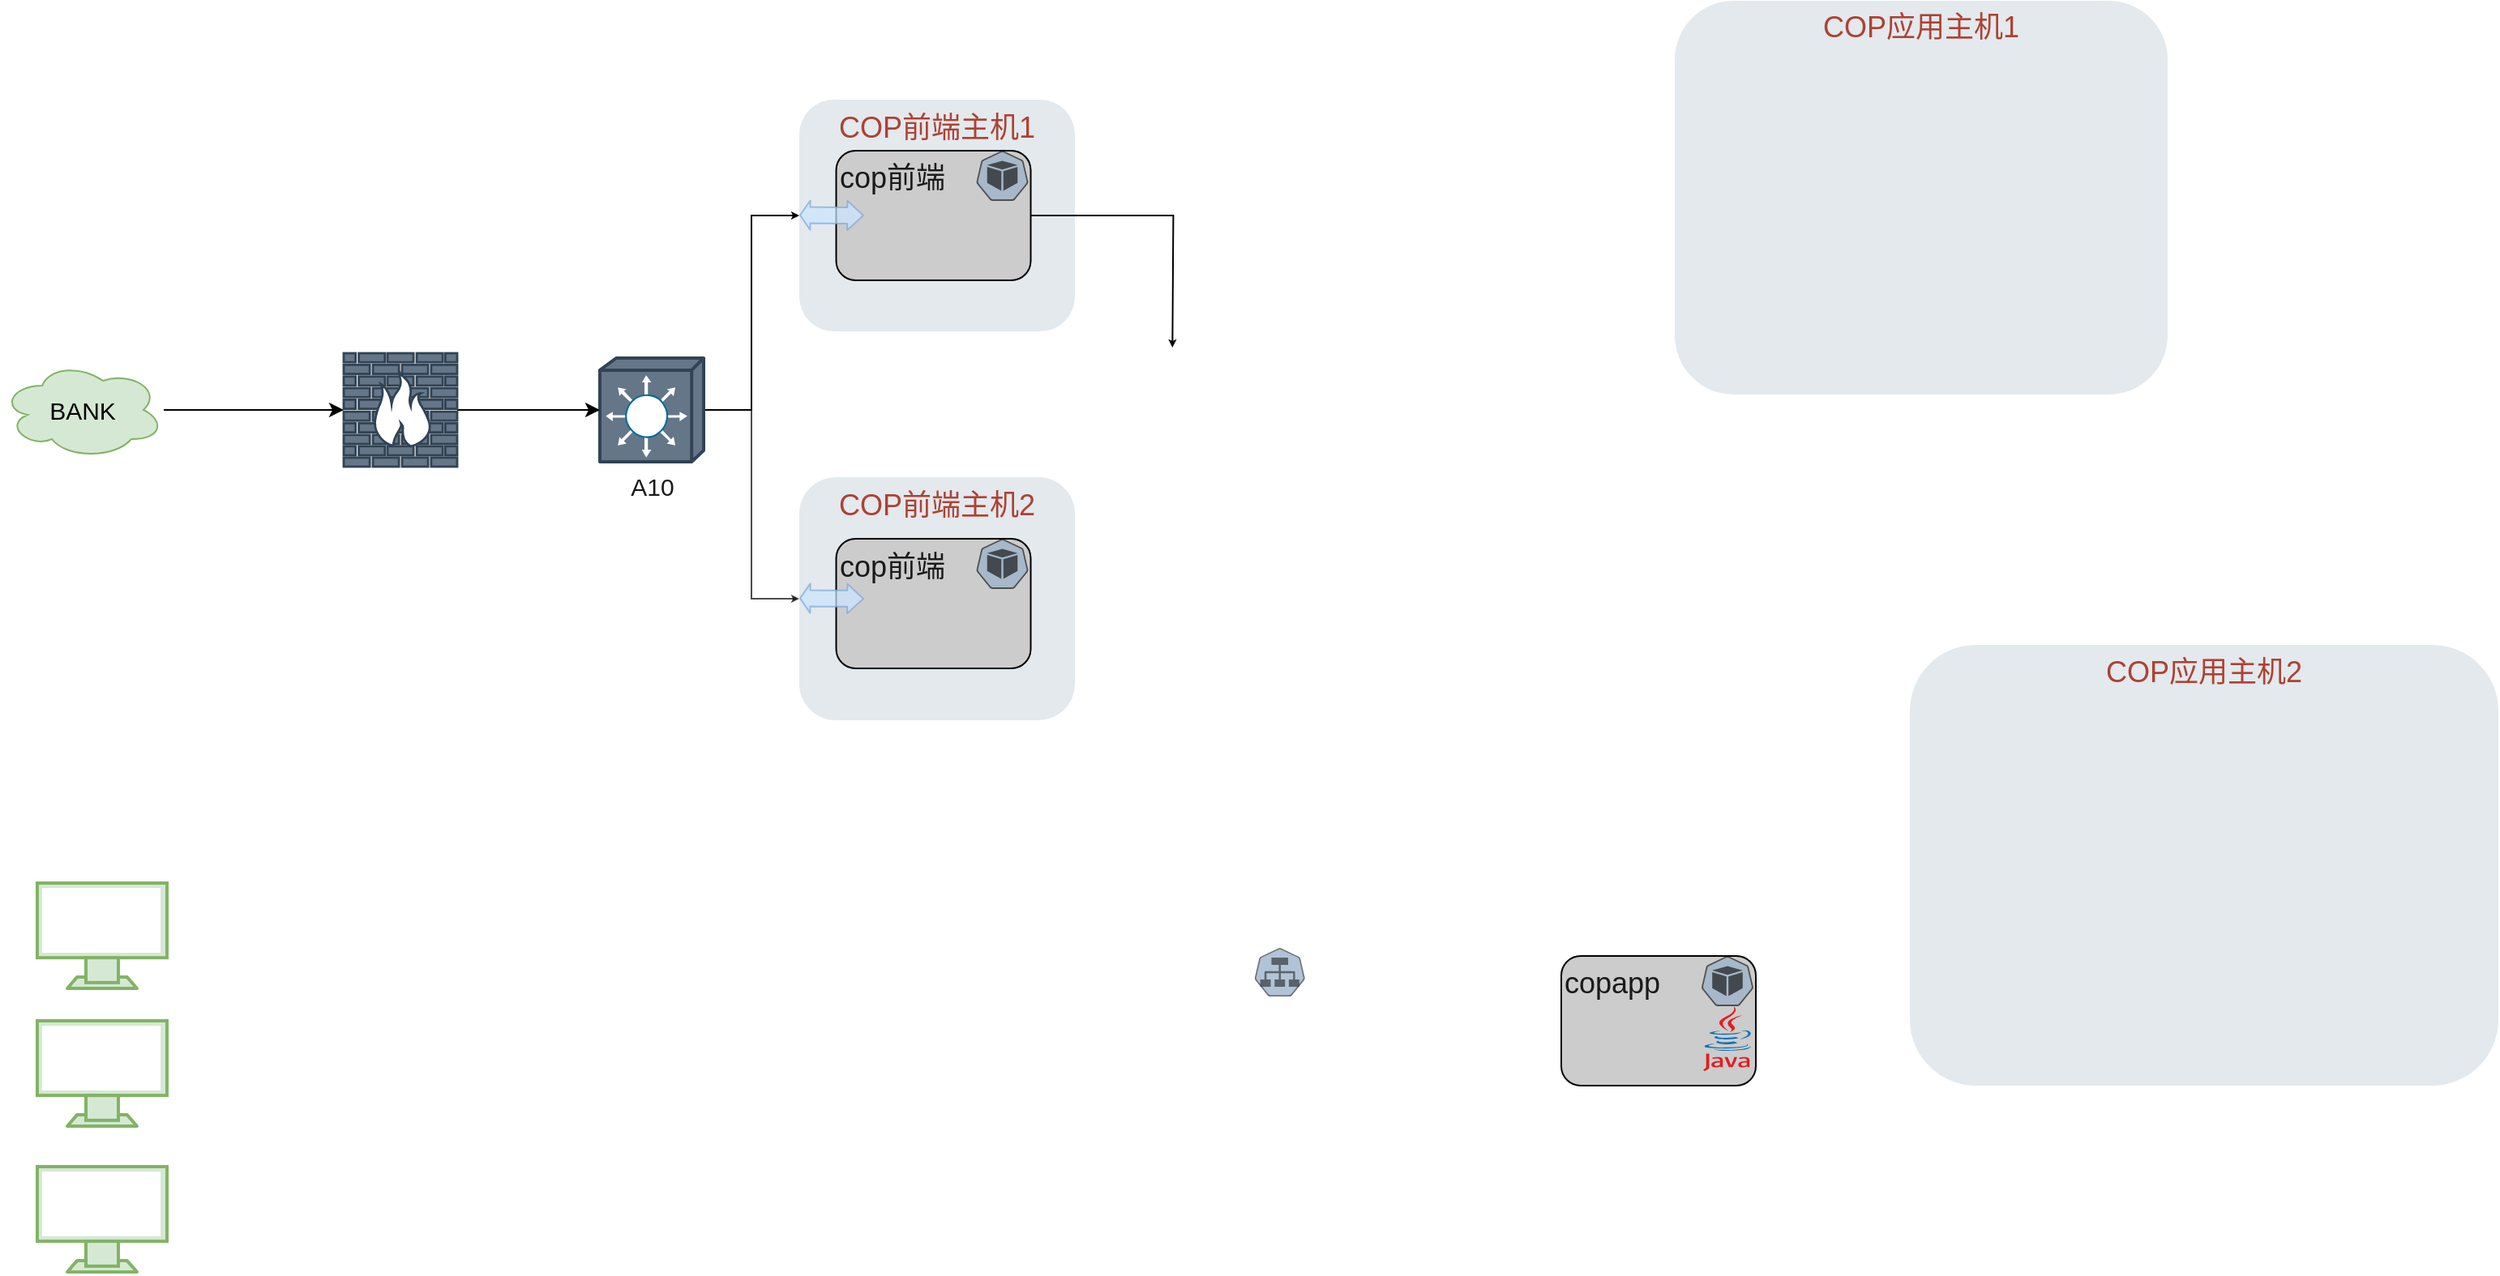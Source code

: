 <mxfile version="15.7.0" type="github" pages="6">
  <diagram id="a45cf8ec-cd66-6f27-3ac3-be6e809c9e4a" name="Page-1">
    <mxGraphModel dx="1536" dy="-309" grid="1" gridSize="10" guides="1" tooltips="1" connect="1" arrows="1" fold="1" page="1" pageScale="1" pageWidth="827" pageHeight="1169" background="none" math="0" shadow="0">
      <root>
        <mxCell id="0" />
        <mxCell id="1" value="netlayer1" parent="0" />
        <mxCell id="9XtQwDGJAt4kPHEmwwsH-239" value="COP前端主机1" style="rounded=1;whiteSpace=wrap;html=1;shadow=0;strokeColor=none;fillColor=#BAC8D3;gradientColor=none;fontSize=18;fontColor=#AE4132;verticalAlign=top;fontStyle=0;opacity=40;strokeWidth=3;" parent="1" vertex="1">
          <mxGeometry x="510" y="1306.5" width="170" height="143" as="geometry" />
        </mxCell>
        <mxCell id="9XtQwDGJAt4kPHEmwwsH-173" value="" style="verticalAlign=top;verticalLabelPosition=bottom;labelPosition=center;align=center;html=1;outlineConnect=0;fillColor=#d5e8d4;strokeColor=#82b366;gradientDirection=north;strokeWidth=2;shape=mxgraph.networks.monitor;" parent="1" vertex="1">
          <mxGeometry x="40" y="1875" width="80" height="65" as="geometry" />
        </mxCell>
        <mxCell id="9XtQwDGJAt4kPHEmwwsH-264" style="edgeStyle=orthogonalEdgeStyle;rounded=0;orthogonalLoop=1;jettySize=auto;html=1;entryX=0;entryY=0.5;entryDx=0;entryDy=0;fontSize=18;fontColor=#99FF99;startArrow=none;startFill=0;endArrow=classic;endFill=1;startSize=2;endSize=2;strokeWidth=1;" parent="1" source="9XtQwDGJAt4kPHEmwwsH-174" target="9XtQwDGJAt4kPHEmwwsH-239" edge="1">
          <mxGeometry relative="1" as="geometry" />
        </mxCell>
        <mxCell id="9XtQwDGJAt4kPHEmwwsH-270" style="edgeStyle=orthogonalEdgeStyle;rounded=0;orthogonalLoop=1;jettySize=auto;html=1;entryX=0;entryY=0.5;entryDx=0;entryDy=0;fontSize=18;fontColor=#99FF99;startArrow=none;startFill=0;endArrow=classic;endFill=1;startSize=2;endSize=2;strokeColor=#000000;strokeWidth=1;fillColor=default;opacity=70;" parent="1" source="9XtQwDGJAt4kPHEmwwsH-174" target="9XtQwDGJAt4kPHEmwwsH-232" edge="1">
          <mxGeometry relative="1" as="geometry" />
        </mxCell>
        <mxCell id="9XtQwDGJAt4kPHEmwwsH-174" value="A10" style="shape=mxgraph.cisco.switches.layer_3_switch;sketch=0;html=1;pointerEvents=1;dashed=0;fillColor=#647687;strokeColor=#314354;strokeWidth=2;verticalLabelPosition=bottom;verticalAlign=top;align=center;outlineConnect=0;fontSize=15;fontColor=#1A1A1A;" parent="1" vertex="1">
          <mxGeometry x="387" y="1466" width="64" height="64" as="geometry" />
        </mxCell>
        <mxCell id="9XtQwDGJAt4kPHEmwwsH-175" value="" style="verticalAlign=top;verticalLabelPosition=bottom;labelPosition=center;align=center;html=1;outlineConnect=0;fillColor=#d5e8d4;strokeColor=#82b366;gradientDirection=north;strokeWidth=2;shape=mxgraph.networks.monitor;" parent="1" vertex="1">
          <mxGeometry x="40" y="1790" width="80" height="65" as="geometry" />
        </mxCell>
        <mxCell id="9XtQwDGJAt4kPHEmwwsH-176" value="" style="verticalAlign=top;verticalLabelPosition=bottom;labelPosition=center;align=center;html=1;outlineConnect=0;fillColor=#d5e8d4;strokeColor=#82b366;gradientDirection=north;strokeWidth=2;shape=mxgraph.networks.monitor;" parent="1" vertex="1">
          <mxGeometry x="40" y="1965" width="80" height="65" as="geometry" />
        </mxCell>
        <mxCell id="9XtQwDGJAt4kPHEmwwsH-179" style="edgeStyle=orthogonalEdgeStyle;rounded=0;orthogonalLoop=1;jettySize=auto;html=1;fontSize=15;startArrow=none;" parent="1" source="9XtQwDGJAt4kPHEmwwsH-180" target="9XtQwDGJAt4kPHEmwwsH-174" edge="1">
          <mxGeometry relative="1" as="geometry" />
        </mxCell>
        <mxCell id="9XtQwDGJAt4kPHEmwwsH-178" value="BANK" style="ellipse;shape=cloud;whiteSpace=wrap;html=1;align=center;fontSize=15;fillColor=#d5e8d4;strokeColor=#82b366;" parent="1" vertex="1">
          <mxGeometry x="18" y="1468" width="100" height="60" as="geometry" />
        </mxCell>
        <mxCell id="9XtQwDGJAt4kPHEmwwsH-180" value="" style="verticalAlign=top;verticalLabelPosition=bottom;labelPosition=center;align=center;html=1;outlineConnect=0;fillColor=#647687;strokeColor=#314354;gradientDirection=north;strokeWidth=2;shape=mxgraph.networks.firewall;fontSize=15;fontColor=#ffffff;" parent="1" vertex="1">
          <mxGeometry x="229" y="1463" width="70" height="70" as="geometry" />
        </mxCell>
        <mxCell id="9XtQwDGJAt4kPHEmwwsH-181" value="" style="edgeStyle=orthogonalEdgeStyle;rounded=0;orthogonalLoop=1;jettySize=auto;html=1;fontSize=15;endArrow=classic;strokeWidth=1;startArrow=none;startFill=0;endFill=1;entryX=0;entryY=0.5;entryDx=0;entryDy=0;entryPerimeter=0;" parent="1" source="9XtQwDGJAt4kPHEmwwsH-178" target="9XtQwDGJAt4kPHEmwwsH-180" edge="1">
          <mxGeometry relative="1" as="geometry">
            <mxPoint x="200" y="1498" as="sourcePoint" />
            <mxPoint x="204" y="1427" as="targetPoint" />
          </mxGeometry>
        </mxCell>
        <mxCell id="9XtQwDGJAt4kPHEmwwsH-195" value="" style="sketch=0;html=1;dashed=0;whitespace=wrap;fillColor=#cce5ff;strokeColor=#36393d;points=[[0.005,0.63,0],[0.1,0.2,0],[0.9,0.2,0],[0.5,0,0],[0.995,0.63,0],[0.72,0.99,0],[0.5,1,0],[0.28,0.99,0]];shape=mxgraph.kubernetes.icon;prIcon=svc;rounded=0;fontSize=15;align=left;verticalAlign=top;opacity=70;" parent="1" vertex="1">
          <mxGeometry x="782.76" y="1830" width="47.24" height="30" as="geometry" />
        </mxCell>
        <mxCell id="9XtQwDGJAt4kPHEmwwsH-232" value="COP前端主机2" style="rounded=1;whiteSpace=wrap;html=1;shadow=0;strokeColor=none;fillColor=#BAC8D3;gradientColor=none;fontSize=18;fontColor=#AE4132;verticalAlign=top;fontStyle=0;opacity=40;strokeWidth=3;" parent="1" vertex="1">
          <mxGeometry x="510" y="1539.5" width="170" height="150" as="geometry" />
        </mxCell>
        <mxCell id="9XtQwDGJAt4kPHEmwwsH-265" style="edgeStyle=orthogonalEdgeStyle;rounded=0;orthogonalLoop=1;jettySize=auto;html=1;fontSize=18;fontColor=#99FF99;startArrow=none;startFill=0;endArrow=classic;endFill=1;startSize=2;endSize=2;strokeWidth=1;" parent="1" source="9XtQwDGJAt4kPHEmwwsH-251" edge="1">
          <mxGeometry relative="1" as="geometry">
            <mxPoint x="740.155" y="1459.5" as="targetPoint" />
          </mxGeometry>
        </mxCell>
        <mxCell id="9XtQwDGJAt4kPHEmwwsH-251" value="&lt;font color=&quot;#1a1a1a&quot;&gt;cop前端&lt;/font&gt;" style="rounded=1;whiteSpace=wrap;html=1;fontSize=18;fontColor=#99FF99;strokeColor=default;strokeWidth=1;fillColor=#CCCCCC;gradientColor=none;align=left;verticalAlign=top;" parent="1" vertex="1">
          <mxGeometry x="532.76" y="1338" width="120" height="80" as="geometry" />
        </mxCell>
        <mxCell id="9XtQwDGJAt4kPHEmwwsH-204" value="" style="shape=image;html=1;verticalAlign=top;verticalLabelPosition=bottom;labelBackgroundColor=#ffffff;imageAspect=0;aspect=fixed;image=https://cdn4.iconfinder.com/data/icons/logos-brands-5/24/nginx-128.png;rounded=1;fontSize=18;fontColor=#1A1A1A;strokeColor=default;strokeWidth=1;fillColor=#CCCCCC;gradientColor=none;opacity=50;" parent="1" vertex="1">
          <mxGeometry x="617.754" y="1368.969" width="35" height="35" as="geometry" />
        </mxCell>
        <mxCell id="9XtQwDGJAt4kPHEmwwsH-228" value="" style="sketch=0;html=1;dashed=0;whitespace=wrap;fillColor=#cce5ff;strokeColor=#1A1A1A;points=[[0.005,0.63,0],[0.1,0.2,0],[0.9,0.2,0],[0.5,0,0],[0.995,0.63,0],[0.72,0.99,0],[0.5,1,0],[0.28,0.99,0]];shape=mxgraph.kubernetes.icon;prIcon=pod;fontSize=15;verticalAlign=top;opacity=70;" parent="1" vertex="1">
          <mxGeometry x="613.27" y="1337.996" width="43.97" height="30.975" as="geometry" />
        </mxCell>
        <mxCell id="9XtQwDGJAt4kPHEmwwsH-249" value="" style="shape=flexArrow;endArrow=classic;startArrow=classic;html=1;fontSize=18;fontColor=#99FF99;strokeWidth=1;endSize=2.957;startSize=1.747;endWidth=7.161;startWidth=7.161;opacity=70;fillColor=#cce5ff;strokeColor=#7EA6E0;" parent="1" edge="1">
          <mxGeometry width="100" height="100" relative="1" as="geometry">
            <mxPoint x="510" y="1377.76" as="sourcePoint" />
            <mxPoint x="550" y="1378.05" as="targetPoint" />
          </mxGeometry>
        </mxCell>
        <mxCell id="9XtQwDGJAt4kPHEmwwsH-266" value="&lt;font color=&quot;#1a1a1a&quot;&gt;cop前端&lt;/font&gt;" style="rounded=1;whiteSpace=wrap;html=1;fontSize=18;fontColor=#99FF99;strokeColor=default;strokeWidth=1;fillColor=#CCCCCC;gradientColor=none;align=left;verticalAlign=top;" parent="1" vertex="1">
          <mxGeometry x="532.76" y="1577.5" width="120" height="80" as="geometry" />
        </mxCell>
        <mxCell id="9XtQwDGJAt4kPHEmwwsH-267" value="" style="shape=image;html=1;verticalAlign=top;verticalLabelPosition=bottom;labelBackgroundColor=#ffffff;imageAspect=0;aspect=fixed;image=https://cdn4.iconfinder.com/data/icons/logos-brands-5/24/nginx-128.png;rounded=1;fontSize=18;fontColor=#1A1A1A;strokeColor=default;strokeWidth=1;fillColor=#CCCCCC;gradientColor=none;opacity=50;" parent="1" vertex="1">
          <mxGeometry x="617.754" y="1608.469" width="35" height="35" as="geometry" />
        </mxCell>
        <mxCell id="9XtQwDGJAt4kPHEmwwsH-268" value="" style="sketch=0;html=1;dashed=0;whitespace=wrap;fillColor=#cce5ff;strokeColor=#1A1A1A;points=[[0.005,0.63,0],[0.1,0.2,0],[0.9,0.2,0],[0.5,0,0],[0.995,0.63,0],[0.72,0.99,0],[0.5,1,0],[0.28,0.99,0]];shape=mxgraph.kubernetes.icon;prIcon=pod;fontSize=15;verticalAlign=top;opacity=70;" parent="1" vertex="1">
          <mxGeometry x="613.27" y="1577.496" width="43.97" height="30.975" as="geometry" />
        </mxCell>
        <mxCell id="9XtQwDGJAt4kPHEmwwsH-269" value="" style="shape=flexArrow;endArrow=classic;startArrow=classic;html=1;fontSize=18;fontColor=#99FF99;strokeWidth=1;endSize=2.957;startSize=1.747;endWidth=7.161;startWidth=7.161;opacity=70;fillColor=#cce5ff;strokeColor=#7EA6E0;" parent="1" edge="1">
          <mxGeometry width="100" height="100" relative="1" as="geometry">
            <mxPoint x="510" y="1614.21" as="sourcePoint" />
            <mxPoint x="550" y="1614.5" as="targetPoint" />
          </mxGeometry>
        </mxCell>
        <mxCell id="9XtQwDGJAt4kPHEmwwsH-271" value="COP应用主机1" style="rounded=1;whiteSpace=wrap;html=1;shadow=0;strokeColor=none;fillColor=#BAC8D3;gradientColor=none;fontSize=18;fontColor=#AE4132;verticalAlign=top;fontStyle=0;opacity=40;strokeWidth=3;" parent="1" vertex="1">
          <mxGeometry x="1050" y="1245.47" width="304" height="243" as="geometry" />
        </mxCell>
        <mxCell id="9XtQwDGJAt4kPHEmwwsH-272" value="COP应用主机2" style="rounded=1;whiteSpace=wrap;html=1;shadow=0;strokeColor=none;fillColor=#BAC8D3;gradientColor=none;fontSize=18;fontColor=#AE4132;verticalAlign=top;fontStyle=0;opacity=40;strokeWidth=3;" parent="1" vertex="1">
          <mxGeometry x="1195" y="1643" width="363" height="272" as="geometry" />
        </mxCell>
        <mxCell id="9XtQwDGJAt4kPHEmwwsH-259" value="" style="group" parent="1" vertex="1" connectable="0">
          <mxGeometry x="980" y="1835" width="124.48" height="80.004" as="geometry" />
        </mxCell>
        <mxCell id="9XtQwDGJAt4kPHEmwwsH-260" value="&lt;font color=&quot;#1a1a1a&quot;&gt;copapp&lt;/font&gt;" style="rounded=1;whiteSpace=wrap;html=1;fontSize=18;fontColor=#99FF99;strokeColor=default;strokeWidth=1;fillColor=#CCCCCC;gradientColor=none;align=left;verticalAlign=top;" parent="9XtQwDGJAt4kPHEmwwsH-259" vertex="1">
          <mxGeometry y="0.004" width="120" height="80" as="geometry" />
        </mxCell>
        <mxCell id="9XtQwDGJAt4kPHEmwwsH-262" value="" style="sketch=0;html=1;dashed=0;whitespace=wrap;fillColor=#cce5ff;strokeColor=#1A1A1A;points=[[0.005,0.63,0],[0.1,0.2,0],[0.9,0.2,0],[0.5,0,0],[0.995,0.63,0],[0.72,0.99,0],[0.5,1,0],[0.28,0.99,0]];shape=mxgraph.kubernetes.icon;prIcon=pod;fontSize=15;verticalAlign=top;opacity=70;" parent="9XtQwDGJAt4kPHEmwwsH-259" vertex="1">
          <mxGeometry x="80.51" width="43.97" height="30.975" as="geometry" />
        </mxCell>
        <mxCell id="9XtQwDGJAt4kPHEmwwsH-276" value="" style="dashed=0;outlineConnect=0;html=1;align=center;labelPosition=center;verticalLabelPosition=bottom;verticalAlign=top;shape=mxgraph.weblogos.java;rounded=1;shadow=0;fontSize=18;fontColor=#99FF99;strokeColor=default;strokeWidth=1;fillColor=none;gradientColor=none;" parent="9XtQwDGJAt4kPHEmwwsH-259" vertex="1">
          <mxGeometry x="87.5" y="30.97" width="30" height="40" as="geometry" />
        </mxCell>
      </root>
    </mxGraphModel>
  </diagram>
  <diagram id="BbGEbwnxWwUT7zpcqst1" name="Page-2">
    <mxGraphModel dx="1807" dy="1012" grid="1" gridSize="10" guides="1" tooltips="1" connect="1" arrows="1" fold="1" page="1" pageScale="1" pageWidth="827" pageHeight="1169" math="0" shadow="0">
      <root>
        <mxCell id="ASKXDSSg02tN9hSjQH5t-0" />
        <mxCell id="BonjyZ57DGU0gJuHVtI2-0" value="cop app 容器集群" parent="ASKXDSSg02tN9hSjQH5t-0" />
        <mxCell id="BonjyZ57DGU0gJuHVtI2-31" value="展开" style="endArrow=classic;html=1;rounded=0;labelBackgroundColor=default;fontSize=18;fontColor=#000000;startSize=2;endSize=2;strokeColor=#999999;strokeWidth=11;entryX=0;entryY=0.5;entryDx=0;entryDy=0;dashed=1;dashPattern=1 1;opacity=40;exitX=1;exitY=0;exitDx=0;exitDy=0;" parent="BonjyZ57DGU0gJuHVtI2-0" source="ASKXDSSg02tN9hSjQH5t-33" target="BonjyZ57DGU0gJuHVtI2-30" edge="1">
          <mxGeometry x="0.475" y="-1" width="50" height="50" relative="1" as="geometry">
            <mxPoint x="2006" y="1110.0" as="sourcePoint" />
            <mxPoint x="1036.6" y="170" as="targetPoint" />
            <mxPoint as="offset" />
          </mxGeometry>
        </mxCell>
        <mxCell id="BonjyZ57DGU0gJuHVtI2-30" value="" style="rounded=0;whiteSpace=wrap;html=1;fontSize=18;fontColor=#000000;align=center;verticalAlign=middle;fillColor=none;dashed=1;" parent="BonjyZ57DGU0gJuHVtI2-0" vertex="1">
          <mxGeometry x="1300" y="500" width="840" height="460" as="geometry" />
        </mxCell>
        <mxCell id="BonjyZ57DGU0gJuHVtI2-1" value="&lt;font color=&quot;#1a1a1a&quot;&gt;&amp;nbsp; &amp;nbsp; &amp;nbsp;copapp&lt;br&gt;&amp;nbsp; &amp;nbsp; &amp;nbsp;容器群&lt;br&gt;&lt;/font&gt;" style="rounded=1;whiteSpace=wrap;html=1;fontSize=18;strokeColor=#ae4132;strokeWidth=1;fillColor=#fad9d5;align=left;verticalAlign=top;arcSize=6;opacity=80;" parent="BonjyZ57DGU0gJuHVtI2-0" vertex="1">
          <mxGeometry x="1350" y="520" width="650" height="410" as="geometry" />
        </mxCell>
        <mxCell id="BonjyZ57DGU0gJuHVtI2-2" value="" style="sketch=0;html=1;dashed=0;whitespace=wrap;fillColor=#cce5ff;strokeColor=#36393d;points=[[0.005,0.63,0],[0.1,0.2,0],[0.9,0.2,0],[0.5,0,0],[0.995,0.63,0],[0.72,0.99,0],[0.5,1,0],[0.28,0.99,0]];shape=mxgraph.kubernetes.icon;prIcon=svc;rounded=0;fontSize=15;align=left;verticalAlign=top;opacity=70;" parent="BonjyZ57DGU0gJuHVtI2-0" vertex="1">
          <mxGeometry x="1440" y="530" width="47.24" height="30" as="geometry" />
        </mxCell>
        <mxCell id="BonjyZ57DGU0gJuHVtI2-3" value="" style="group" parent="BonjyZ57DGU0gJuHVtI2-0" vertex="1" connectable="0">
          <mxGeometry x="1570" y="674" width="120" height="80.004" as="geometry" />
        </mxCell>
        <mxCell id="BonjyZ57DGU0gJuHVtI2-4" value="&lt;font color=&quot;#1a1a1a&quot;&gt;&amp;nbsp;copapp&lt;/font&gt;" style="rounded=1;whiteSpace=wrap;html=1;fontSize=18;fontColor=#99FF99;strokeColor=default;strokeWidth=1;fillColor=#CCCCCC;gradientColor=none;align=left;verticalAlign=top;" parent="BonjyZ57DGU0gJuHVtI2-3" vertex="1">
          <mxGeometry y="0.004" width="120" height="80" as="geometry" />
        </mxCell>
        <mxCell id="BonjyZ57DGU0gJuHVtI2-5" value="" style="dashed=0;outlineConnect=0;html=1;align=center;labelPosition=center;verticalLabelPosition=bottom;verticalAlign=top;shape=mxgraph.weblogos.java;rounded=1;shadow=0;fontSize=18;fontColor=#99FF99;strokeColor=default;strokeWidth=1;fillColor=none;gradientColor=none;" parent="BonjyZ57DGU0gJuHVtI2-3" vertex="1">
          <mxGeometry x="84.5" y="1" width="30" height="40" as="geometry" />
        </mxCell>
        <mxCell id="BonjyZ57DGU0gJuHVtI2-6" value="" style="group" parent="BonjyZ57DGU0gJuHVtI2-0" vertex="1" connectable="0">
          <mxGeometry x="1420" y="674" width="120" height="80" as="geometry" />
        </mxCell>
        <mxCell id="BonjyZ57DGU0gJuHVtI2-7" value="&lt;font color=&quot;#1a1a1a&quot;&gt;&amp;nbsp;copapp&lt;br&gt;&amp;nbsp; proxy&lt;br&gt;&lt;/font&gt;" style="rounded=1;whiteSpace=wrap;html=1;fontSize=18;fontColor=#99FF99;strokeColor=default;strokeWidth=1;fillColor=#CCCCCC;gradientColor=none;align=left;verticalAlign=top;" parent="BonjyZ57DGU0gJuHVtI2-6" vertex="1">
          <mxGeometry width="120" height="80" as="geometry" />
        </mxCell>
        <mxCell id="BonjyZ57DGU0gJuHVtI2-8" value="" style="shape=image;html=1;verticalAlign=top;verticalLabelPosition=bottom;labelBackgroundColor=#ffffff;imageAspect=0;aspect=fixed;image=https://cdn4.iconfinder.com/data/icons/logos-brands-5/24/nginx-128.png;rounded=1;fontSize=18;fontColor=#1A1A1A;strokeColor=default;strokeWidth=1;fillColor=#CCCCCC;gradientColor=none;" parent="BonjyZ57DGU0gJuHVtI2-6" vertex="1">
          <mxGeometry x="80.514" y="5.499" width="35" height="35" as="geometry" />
        </mxCell>
        <mxCell id="BonjyZ57DGU0gJuHVtI2-9" value="" style="group" parent="BonjyZ57DGU0gJuHVtI2-0" vertex="1" connectable="0">
          <mxGeometry x="1710" y="674" width="120" height="80.004" as="geometry" />
        </mxCell>
        <mxCell id="BonjyZ57DGU0gJuHVtI2-10" value="&lt;font color=&quot;#1a1a1a&quot;&gt;&amp;nbsp;copapp&lt;/font&gt;" style="rounded=1;whiteSpace=wrap;html=1;fontSize=18;fontColor=#99FF99;strokeColor=default;strokeWidth=1;fillColor=#CCCCCC;gradientColor=none;align=left;verticalAlign=top;" parent="BonjyZ57DGU0gJuHVtI2-9" vertex="1">
          <mxGeometry y="0.004" width="120" height="80" as="geometry" />
        </mxCell>
        <mxCell id="BonjyZ57DGU0gJuHVtI2-11" value="" style="dashed=0;outlineConnect=0;html=1;align=center;labelPosition=center;verticalLabelPosition=bottom;verticalAlign=top;shape=mxgraph.weblogos.java;rounded=1;shadow=0;fontSize=18;fontColor=#99FF99;strokeColor=default;strokeWidth=1;fillColor=none;gradientColor=none;" parent="BonjyZ57DGU0gJuHVtI2-9" vertex="1">
          <mxGeometry x="84.5" y="1" width="30" height="40" as="geometry" />
        </mxCell>
        <mxCell id="BonjyZ57DGU0gJuHVtI2-12" value="" style="group" parent="BonjyZ57DGU0gJuHVtI2-0" vertex="1" connectable="0">
          <mxGeometry x="1860" y="674" width="120" height="80.004" as="geometry" />
        </mxCell>
        <mxCell id="BonjyZ57DGU0gJuHVtI2-13" value="&lt;font color=&quot;#1a1a1a&quot;&gt;&amp;nbsp;copapp&lt;/font&gt;" style="rounded=1;whiteSpace=wrap;html=1;fontSize=18;fontColor=#99FF99;strokeColor=default;strokeWidth=1;fillColor=#CCCCCC;gradientColor=none;align=left;verticalAlign=top;" parent="BonjyZ57DGU0gJuHVtI2-12" vertex="1">
          <mxGeometry y="0.004" width="120" height="80" as="geometry" />
        </mxCell>
        <mxCell id="BonjyZ57DGU0gJuHVtI2-14" value="" style="dashed=0;outlineConnect=0;html=1;align=center;labelPosition=center;verticalLabelPosition=bottom;verticalAlign=top;shape=mxgraph.weblogos.java;rounded=1;shadow=0;fontSize=18;fontColor=#99FF99;strokeColor=default;strokeWidth=1;fillColor=none;gradientColor=none;" parent="BonjyZ57DGU0gJuHVtI2-12" vertex="1">
          <mxGeometry x="84.5" y="1" width="30" height="40" as="geometry" />
        </mxCell>
        <mxCell id="BonjyZ57DGU0gJuHVtI2-15" value="&lt;font color=&quot;#1a1a1a&quot;&gt;virtual bridge&lt;/font&gt;" style="rounded=1;whiteSpace=wrap;html=1;fontSize=18;strokeColor=#36393d;strokeWidth=1;fillColor=#cdeb8b;align=center;verticalAlign=bottom;" parent="BonjyZ57DGU0gJuHVtI2-0" vertex="1">
          <mxGeometry x="1420" y="804" width="560" height="46" as="geometry" />
        </mxCell>
        <mxCell id="BonjyZ57DGU0gJuHVtI2-16" value="" style="edgeStyle=none;rounded=0;orthogonalLoop=1;jettySize=auto;html=1;labelBackgroundColor=none;fontSize=18;fontColor=#FF6666;startArrow=classic;startFill=1;entryX=0.108;entryY=0.008;entryDx=0;entryDy=0;entryPerimeter=0;" parent="BonjyZ57DGU0gJuHVtI2-0" source="BonjyZ57DGU0gJuHVtI2-7" target="BonjyZ57DGU0gJuHVtI2-15" edge="1">
          <mxGeometry relative="1" as="geometry" />
        </mxCell>
        <mxCell id="BonjyZ57DGU0gJuHVtI2-17" style="edgeStyle=none;rounded=0;orthogonalLoop=1;jettySize=auto;html=1;labelBackgroundColor=none;fontSize=18;fontColor=#FF6666;startArrow=classic;startFill=1;entryX=0.375;entryY=-0.039;entryDx=0;entryDy=0;entryPerimeter=0;exitX=0.5;exitY=1;exitDx=0;exitDy=0;" parent="BonjyZ57DGU0gJuHVtI2-0" source="BonjyZ57DGU0gJuHVtI2-4" target="BonjyZ57DGU0gJuHVtI2-15" edge="1">
          <mxGeometry relative="1" as="geometry">
            <mxPoint x="1490.213" y="764" as="sourcePoint" />
            <mxPoint x="1490.48" y="814.32" as="targetPoint" />
          </mxGeometry>
        </mxCell>
        <mxCell id="BonjyZ57DGU0gJuHVtI2-18" style="edgeStyle=none;rounded=0;orthogonalLoop=1;jettySize=auto;html=1;labelBackgroundColor=none;fontSize=18;fontColor=#FF6666;startArrow=classic;startFill=1;entryX=0.625;entryY=-0.022;entryDx=0;entryDy=0;entryPerimeter=0;exitX=0.5;exitY=1;exitDx=0;exitDy=0;" parent="BonjyZ57DGU0gJuHVtI2-0" source="BonjyZ57DGU0gJuHVtI2-10" target="BonjyZ57DGU0gJuHVtI2-15" edge="1">
          <mxGeometry relative="1" as="geometry">
            <mxPoint x="1640" y="764.004" as="sourcePoint" />
            <mxPoint x="1640" y="811.816" as="targetPoint" />
          </mxGeometry>
        </mxCell>
        <mxCell id="BonjyZ57DGU0gJuHVtI2-19" style="edgeStyle=none;rounded=0;orthogonalLoop=1;jettySize=auto;html=1;labelBackgroundColor=none;fontSize=18;fontColor=#FF6666;startArrow=classic;startFill=1;entryX=0.893;entryY=-0.012;entryDx=0;entryDy=0;entryPerimeter=0;exitX=0.5;exitY=1;exitDx=0;exitDy=0;" parent="BonjyZ57DGU0gJuHVtI2-0" source="BonjyZ57DGU0gJuHVtI2-13" target="BonjyZ57DGU0gJuHVtI2-15" edge="1">
          <mxGeometry relative="1" as="geometry">
            <mxPoint x="1780" y="764.004" as="sourcePoint" />
            <mxPoint x="1780" y="812.768" as="targetPoint" />
          </mxGeometry>
        </mxCell>
        <mxCell id="BonjyZ57DGU0gJuHVtI2-20" style="edgeStyle=none;rounded=0;orthogonalLoop=1;jettySize=auto;html=1;labelBackgroundColor=none;fontSize=18;fontColor=#FF6666;startArrow=none;startFill=0;fillColor=#f0a30a;strokeColor=#BD7000;" parent="BonjyZ57DGU0gJuHVtI2-0" source="BonjyZ57DGU0gJuHVtI2-23" target="BonjyZ57DGU0gJuHVtI2-4" edge="1">
          <mxGeometry relative="1" as="geometry" />
        </mxCell>
        <mxCell id="BonjyZ57DGU0gJuHVtI2-21" style="edgeStyle=none;rounded=0;orthogonalLoop=1;jettySize=auto;html=1;labelBackgroundColor=none;fontSize=18;fontColor=#FF6666;startArrow=none;startFill=0;fillColor=#f0a30a;strokeColor=#BD7000;" parent="BonjyZ57DGU0gJuHVtI2-0" source="BonjyZ57DGU0gJuHVtI2-23" target="BonjyZ57DGU0gJuHVtI2-10" edge="1">
          <mxGeometry relative="1" as="geometry" />
        </mxCell>
        <mxCell id="BonjyZ57DGU0gJuHVtI2-22" style="edgeStyle=none;rounded=0;orthogonalLoop=1;jettySize=auto;html=1;labelBackgroundColor=none;fontSize=18;fontColor=#FF6666;startArrow=none;startFill=0;fillColor=#f0a30a;strokeColor=#BD7000;" parent="BonjyZ57DGU0gJuHVtI2-0" source="BonjyZ57DGU0gJuHVtI2-23" target="BonjyZ57DGU0gJuHVtI2-13" edge="1">
          <mxGeometry relative="1" as="geometry" />
        </mxCell>
        <mxCell id="BonjyZ57DGU0gJuHVtI2-23" value="&lt;font color=&quot;#1a1a1a&quot;&gt;内置DNS&lt;/font&gt;" style="rounded=1;whiteSpace=wrap;html=1;fontSize=18;strokeColor=#BD7000;strokeWidth=1;fillColor=#f0a30a;align=center;verticalAlign=middle;fontColor=#000000;" parent="BonjyZ57DGU0gJuHVtI2-0" vertex="1">
          <mxGeometry x="1715" y="560" width="110" height="50" as="geometry" />
        </mxCell>
        <mxCell id="BonjyZ57DGU0gJuHVtI2-24" value="copapp:8888" style="edgeStyle=orthogonalEdgeStyle;rounded=0;orthogonalLoop=1;jettySize=auto;html=1;labelBackgroundColor=none;fontSize=18;fontColor=#000000;startArrow=none;startFill=0;fillColor=#e51400;strokeColor=#B20000;" parent="BonjyZ57DGU0gJuHVtI2-0" source="BonjyZ57DGU0gJuHVtI2-7" target="BonjyZ57DGU0gJuHVtI2-23" edge="1">
          <mxGeometry relative="1" as="geometry">
            <Array as="points">
              <mxPoint x="1480" y="585" />
            </Array>
          </mxGeometry>
        </mxCell>
        <mxCell id="BonjyZ57DGU0gJuHVtI2-25" value="8858:8080" style="shape=flexArrow;endArrow=classic;startArrow=classic;html=1;fontSize=9;fontColor=#000000;strokeWidth=2;endSize=2;startSize=2;endWidth=7.161;startWidth=7.161;opacity=70;fillColor=#cce5ff;strokeColor=#7EA6E0;align=center;labelBackgroundColor=none;entryX=0.25;entryY=1;entryDx=0;entryDy=0;" parent="BonjyZ57DGU0gJuHVtI2-0" target="BonjyZ57DGU0gJuHVtI2-7" edge="1">
          <mxGeometry x="1110" y="290" width="100" height="100" as="geometry">
            <mxPoint x="1300" y="830" as="sourcePoint" />
            <mxPoint x="1330" y="714.11" as="targetPoint" />
            <Array as="points">
              <mxPoint x="1450" y="830" />
            </Array>
            <mxPoint x="45" y="38" as="offset" />
          </mxGeometry>
        </mxCell>
        <mxCell id="BonjyZ57DGU0gJuHVtI2-26" value="" style="outlineConnect=0;dashed=0;verticalLabelPosition=bottom;verticalAlign=top;align=center;html=1;shape=mxgraph.aws3.mysql_db_instance;fillColor=#2E73B8;gradientColor=none;opacity=80;" parent="BonjyZ57DGU0gJuHVtI2-0" vertex="1">
          <mxGeometry x="2047" y="580" width="60" height="64.5" as="geometry" />
        </mxCell>
        <mxCell id="BonjyZ57DGU0gJuHVtI2-27" style="rounded=0;orthogonalLoop=1;jettySize=auto;html=1;labelBackgroundColor=none;fontSize=18;fontColor=#000000;startArrow=none;startFill=0;startSize=2;endSize=2;strokeWidth=2;" parent="BonjyZ57DGU0gJuHVtI2-0" source="BonjyZ57DGU0gJuHVtI2-13" target="BonjyZ57DGU0gJuHVtI2-26" edge="1">
          <mxGeometry relative="1" as="geometry" />
        </mxCell>
        <mxCell id="BonjyZ57DGU0gJuHVtI2-28" value="casServer" style="rounded=0;whiteSpace=wrap;html=1;opacity=80;verticalAlign=top;fontSize=18;" parent="BonjyZ57DGU0gJuHVtI2-0" vertex="1">
          <mxGeometry x="2030" y="790" width="100" height="50" as="geometry" />
        </mxCell>
        <mxCell id="BonjyZ57DGU0gJuHVtI2-29" value="&lt;span style=&quot;font-size: 11px&quot;&gt;http: cas validate&lt;/span&gt;" style="rounded=0;orthogonalLoop=1;jettySize=auto;html=1;labelBackgroundColor=default;fontSize=18;fontColor=#000000;startArrow=none;startFill=0;startSize=2;endSize=2;strokeWidth=2;exitX=1;exitY=0.75;exitDx=0;exitDy=0;fillColor=#cce5ff;strokeColor=#97D077;" parent="BonjyZ57DGU0gJuHVtI2-0" source="BonjyZ57DGU0gJuHVtI2-13" target="BonjyZ57DGU0gJuHVtI2-28" edge="1">
          <mxGeometry x="0.088" y="12" relative="1" as="geometry">
            <mxPoint as="offset" />
          </mxGeometry>
        </mxCell>
        <mxCell id="ASKXDSSg02tN9hSjQH5t-1" value="主架构" parent="ASKXDSSg02tN9hSjQH5t-0" />
        <mxCell id="HU2jU6k7vrupjbWm-ZeP-0" value="Mysql × 2" style="rounded=1;whiteSpace=wrap;html=1;shadow=0;strokeColor=none;fillColor=#BAC8D3;gradientColor=none;fontSize=18;fontColor=#AE4132;verticalAlign=top;fontStyle=0;opacity=40;strokeWidth=3;" parent="ASKXDSSg02tN9hSjQH5t-1" vertex="1">
          <mxGeometry x="1250" y="1017" width="250" height="120" as="geometry" />
        </mxCell>
        <mxCell id="DATDpdkY5aBtL3M5rt94-1" value="CAS主机 × 2" style="rounded=1;whiteSpace=wrap;html=1;shadow=0;strokeColor=none;fillColor=#BAC8D3;gradientColor=none;fontSize=18;fontColor=#AE4132;verticalAlign=top;fontStyle=0;opacity=40;strokeWidth=3;" parent="ASKXDSSg02tN9hSjQH5t-1" vertex="1">
          <mxGeometry x="640" y="1170" width="480" height="290" as="geometry" />
        </mxCell>
        <mxCell id="ASKXDSSg02tN9hSjQH5t-57" value="COP主机2" style="rounded=1;whiteSpace=wrap;html=1;shadow=0;strokeColor=none;fillColor=#BAC8D3;gradientColor=none;fontSize=18;fontColor=#AE4132;verticalAlign=top;fontStyle=0;opacity=40;strokeWidth=3;" parent="ASKXDSSg02tN9hSjQH5t-1" vertex="1">
          <mxGeometry x="640" y="850" width="480" height="220" as="geometry" />
        </mxCell>
        <mxCell id="ASKXDSSg02tN9hSjQH5t-2" value="COP主机1" style="rounded=1;whiteSpace=wrap;html=1;shadow=0;strokeColor=none;fillColor=#BAC8D3;gradientColor=none;fontSize=18;fontColor=#AE4132;verticalAlign=top;fontStyle=0;opacity=40;strokeWidth=3;" parent="ASKXDSSg02tN9hSjQH5t-1" vertex="1">
          <mxGeometry x="640" y="530" width="480" height="290" as="geometry" />
        </mxCell>
        <mxCell id="ASKXDSSg02tN9hSjQH5t-4" value="https" style="edgeStyle=orthogonalEdgeStyle;rounded=0;orthogonalLoop=1;jettySize=auto;html=1;fontSize=18;fontColor=#000000;startArrow=none;startFill=0;endArrow=classic;endFill=1;startSize=2;endSize=2;strokeWidth=1;fillColor=#a20025;strokeColor=#6F0000;" parent="ASKXDSSg02tN9hSjQH5t-1" source="ASKXDSSg02tN9hSjQH5t-6" edge="1">
          <mxGeometry x="-0.527" relative="1" as="geometry">
            <Array as="points">
              <mxPoint x="580" y="838" />
              <mxPoint x="580" y="735" />
              <mxPoint x="640" y="735" />
            </Array>
            <mxPoint as="offset" />
            <mxPoint x="640" y="735" as="targetPoint" />
          </mxGeometry>
        </mxCell>
        <mxCell id="ASKXDSSg02tN9hSjQH5t-48" style="edgeStyle=orthogonalEdgeStyle;rounded=0;orthogonalLoop=1;jettySize=auto;html=1;fontSize=6;fontColor=#000000;startArrow=none;startFill=0;endArrow=classic;endFill=1;startSize=2;endSize=2;strokeColor=#6F0000;strokeWidth=1;fillColor=#a20025;align=center;opacity=70;entryX=0;entryY=0.5;entryDx=0;entryDy=0;" parent="ASKXDSSg02tN9hSjQH5t-1" source="ASKXDSSg02tN9hSjQH5t-6" edge="1">
          <mxGeometry relative="1" as="geometry">
            <mxPoint x="640" y="925" as="targetPoint" />
            <Array as="points">
              <mxPoint x="580" y="838" />
              <mxPoint x="580" y="925" />
            </Array>
          </mxGeometry>
        </mxCell>
        <mxCell id="ASKXDSSg02tN9hSjQH5t-6" value="A10" style="shape=mxgraph.cisco.switches.layer_3_switch;sketch=0;html=1;pointerEvents=1;dashed=0;fillColor=#647687;strokeColor=#314354;strokeWidth=2;verticalLabelPosition=bottom;verticalAlign=top;align=center;outlineConnect=0;fontSize=15;fontColor=#1A1A1A;" parent="ASKXDSSg02tN9hSjQH5t-1" vertex="1">
          <mxGeometry x="400" y="806" width="64" height="64" as="geometry" />
        </mxCell>
        <mxCell id="ASKXDSSg02tN9hSjQH5t-9" value="https" style="edgeStyle=orthogonalEdgeStyle;rounded=0;orthogonalLoop=1;jettySize=auto;html=1;fontSize=15;startArrow=none;fillColor=#a20025;strokeColor=#6F0000;" parent="ASKXDSSg02tN9hSjQH5t-1" source="ASKXDSSg02tN9hSjQH5t-11" target="ASKXDSSg02tN9hSjQH5t-6" edge="1">
          <mxGeometry relative="1" as="geometry" />
        </mxCell>
        <mxCell id="ASKXDSSg02tN9hSjQH5t-10" value="BANK" style="ellipse;shape=cloud;whiteSpace=wrap;html=1;align=center;fontSize=15;fillColor=#d5e8d4;strokeColor=#82b366;" parent="ASKXDSSg02tN9hSjQH5t-1" vertex="1">
          <mxGeometry x="60" y="808" width="100" height="60" as="geometry" />
        </mxCell>
        <mxCell id="ASKXDSSg02tN9hSjQH5t-11" value="" style="verticalAlign=top;verticalLabelPosition=bottom;labelPosition=center;align=center;html=1;outlineConnect=0;fillColor=#647687;strokeColor=#314354;gradientDirection=north;strokeWidth=2;shape=mxgraph.networks.firewall;fontSize=15;fontColor=#ffffff;" parent="ASKXDSSg02tN9hSjQH5t-1" vertex="1">
          <mxGeometry x="240" y="803" width="70" height="70" as="geometry" />
        </mxCell>
        <mxCell id="ASKXDSSg02tN9hSjQH5t-12" value="https" style="edgeStyle=orthogonalEdgeStyle;rounded=0;orthogonalLoop=1;jettySize=auto;html=1;fontSize=15;endArrow=classic;strokeWidth=1;startArrow=none;startFill=0;endFill=1;entryX=0;entryY=0.5;entryDx=0;entryDy=0;entryPerimeter=0;fillColor=#a20025;strokeColor=#6F0000;" parent="ASKXDSSg02tN9hSjQH5t-1" source="ASKXDSSg02tN9hSjQH5t-10" target="ASKXDSSg02tN9hSjQH5t-11" edge="1">
          <mxGeometry relative="1" as="geometry">
            <mxPoint x="340" y="838" as="sourcePoint" />
            <mxPoint x="344" y="767" as="targetPoint" />
          </mxGeometry>
        </mxCell>
        <mxCell id="ASKXDSSg02tN9hSjQH5t-36" value="" style="group" parent="ASKXDSSg02tN9hSjQH5t-1" vertex="1" connectable="0">
          <mxGeometry x="680" y="696.75" width="120" height="80" as="geometry" />
        </mxCell>
        <mxCell id="ASKXDSSg02tN9hSjQH5t-30" value="&lt;font color=&quot;#1a1a1a&quot;&gt;&amp;nbsp;cop前端&lt;/font&gt;" style="rounded=1;whiteSpace=wrap;html=1;fontSize=18;fontColor=#99FF99;strokeColor=default;strokeWidth=1;fillColor=#CCCCCC;gradientColor=none;align=left;verticalAlign=top;" parent="ASKXDSSg02tN9hSjQH5t-36" vertex="1">
          <mxGeometry width="120" height="80" as="geometry" />
        </mxCell>
        <mxCell id="ASKXDSSg02tN9hSjQH5t-31" value="" style="shape=image;html=1;verticalAlign=top;verticalLabelPosition=bottom;labelBackgroundColor=#ffffff;imageAspect=0;aspect=fixed;image=https://cdn4.iconfinder.com/data/icons/logos-brands-5/24/nginx-128.png;rounded=1;fontSize=18;fontColor=#1A1A1A;strokeColor=default;strokeWidth=1;fillColor=#CCCCCC;gradientColor=none;" parent="ASKXDSSg02tN9hSjQH5t-36" vertex="1">
          <mxGeometry x="80.514" y="5.499" width="35" height="35" as="geometry" />
        </mxCell>
        <mxCell id="IfMNmnAETyvcoUPqWXnd-18" value="" style="shape=image;html=1;verticalAlign=top;verticalLabelPosition=bottom;labelBackgroundColor=#ffffff;imageAspect=0;aspect=fixed;image=https://cdn4.iconfinder.com/data/icons/humility-icons-MERGE/48x48/mimetypes/gnome-mime-application-x-x509-ca-cert.png;fontSize=18;fontColor=#000000;" parent="ASKXDSSg02tN9hSjQH5t-36" vertex="1">
          <mxGeometry x="30" y="33.25" width="40" height="40" as="geometry" />
        </mxCell>
        <mxCell id="ASKXDSSg02tN9hSjQH5t-55" value="8868:8080" style="shape=flexArrow;endArrow=classic;startArrow=classic;html=1;fontSize=9;fontColor=#000000;strokeWidth=1;endSize=2.957;startSize=1.747;endWidth=7.161;startWidth=7.161;opacity=70;fillColor=#cce5ff;strokeColor=#7EA6E0;align=center;labelBackgroundColor=none;" parent="ASKXDSSg02tN9hSjQH5t-1" edge="1">
          <mxGeometry width="100" height="100" relative="1" as="geometry">
            <mxPoint x="640" y="734.71" as="sourcePoint" />
            <mxPoint x="710" y="735" as="targetPoint" />
          </mxGeometry>
        </mxCell>
        <UserObject label="" link="data:page/id,14WM0e5z-ybMh8JkkH1_" id="ASKXDSSg02tN9hSjQH5t-63">
          <mxCell style="group" parent="ASKXDSSg02tN9hSjQH5t-1" vertex="1" connectable="0">
            <mxGeometry x="940" y="670" width="164.24" height="80" as="geometry" />
          </mxCell>
        </UserObject>
        <mxCell id="ASKXDSSg02tN9hSjQH5t-33" value="&lt;font color=&quot;#1a1a1a&quot;&gt;copapp&lt;br&gt;容器群&lt;br&gt;&lt;/font&gt;" style="rounded=1;whiteSpace=wrap;html=1;fontSize=18;strokeColor=#b85450;strokeWidth=1;fillColor=#f8cecc;align=left;verticalAlign=top;" parent="ASKXDSSg02tN9hSjQH5t-63" vertex="1">
          <mxGeometry x="40" width="120" height="80" as="geometry" />
        </mxCell>
        <mxCell id="ASKXDSSg02tN9hSjQH5t-13" value="" style="sketch=0;html=1;dashed=0;whitespace=wrap;fillColor=#cce5ff;strokeColor=#36393d;points=[[0.005,0.63,0],[0.1,0.2,0],[0.9,0.2,0],[0.5,0,0],[0.995,0.63,0],[0.72,0.99,0],[0.5,1,0],[0.28,0.99,0]];shape=mxgraph.kubernetes.icon;prIcon=svc;rounded=0;fontSize=15;align=left;verticalAlign=top;" parent="ASKXDSSg02tN9hSjQH5t-63" vertex="1">
          <mxGeometry x="117" y="5" width="47.24" height="30" as="geometry" />
        </mxCell>
        <mxCell id="ASKXDSSg02tN9hSjQH5t-53" value="8858:8080" style="shape=flexArrow;endArrow=classic;startArrow=classic;html=1;fontSize=9;fontColor=#000000;strokeWidth=1;endSize=2.957;startSize=1.747;endWidth=7.161;startWidth=7.161;opacity=70;fillColor=#cce5ff;strokeColor=#7EA6E0;align=center;labelBackgroundColor=none;" parent="ASKXDSSg02tN9hSjQH5t-63" edge="1">
          <mxGeometry width="100" height="100" relative="1" as="geometry">
            <mxPoint y="56.55" as="sourcePoint" />
            <mxPoint x="90" y="57" as="targetPoint" />
          </mxGeometry>
        </mxCell>
        <UserObject label="" link="data:page/id,14WM0e5z-ybMh8JkkH1_" id="ASKXDSSg02tN9hSjQH5t-64">
          <mxCell style="group" parent="ASKXDSSg02tN9hSjQH5t-1" vertex="1" connectable="0">
            <mxGeometry x="940" y="890" width="164.24" height="80" as="geometry" />
          </mxCell>
        </UserObject>
        <mxCell id="ASKXDSSg02tN9hSjQH5t-58" value="&lt;font color=&quot;#1a1a1a&quot;&gt;copapp&lt;br&gt;容器群&lt;br&gt;&lt;/font&gt;" style="rounded=1;whiteSpace=wrap;html=1;fontSize=18;strokeColor=#b85450;strokeWidth=1;fillColor=#f8cecc;align=left;verticalAlign=top;" parent="ASKXDSSg02tN9hSjQH5t-64" vertex="1">
          <mxGeometry x="40" width="120" height="80" as="geometry" />
        </mxCell>
        <mxCell id="ASKXDSSg02tN9hSjQH5t-59" value="" style="sketch=0;html=1;dashed=0;whitespace=wrap;fillColor=#cce5ff;strokeColor=#36393d;points=[[0.005,0.63,0],[0.1,0.2,0],[0.9,0.2,0],[0.5,0,0],[0.995,0.63,0],[0.72,0.99,0],[0.5,1,0],[0.28,0.99,0]];shape=mxgraph.kubernetes.icon;prIcon=svc;rounded=0;fontSize=15;align=left;verticalAlign=top;" parent="ASKXDSSg02tN9hSjQH5t-64" vertex="1">
          <mxGeometry x="117" y="5" width="47.24" height="30" as="geometry" />
        </mxCell>
        <mxCell id="ASKXDSSg02tN9hSjQH5t-60" value="8858:8080" style="shape=flexArrow;endArrow=classic;startArrow=classic;html=1;fontSize=9;fontColor=#000000;strokeWidth=1;endSize=2.957;startSize=1.747;endWidth=7.161;startWidth=7.161;opacity=70;fillColor=#cce5ff;strokeColor=#7EA6E0;align=center;labelBackgroundColor=none;" parent="ASKXDSSg02tN9hSjQH5t-64" edge="1">
          <mxGeometry width="100" height="100" relative="1" as="geometry">
            <mxPoint y="56.55" as="sourcePoint" />
            <mxPoint x="90" y="57" as="targetPoint" />
          </mxGeometry>
        </mxCell>
        <mxCell id="ASKXDSSg02tN9hSjQH5t-44" value="&lt;font color=&quot;#1a1a1a&quot;&gt;&amp;nbsp;cop前端&lt;/font&gt;" style="rounded=1;whiteSpace=wrap;html=1;fontSize=18;fontColor=#99FF99;strokeColor=default;strokeWidth=1;fillColor=#CCCCCC;gradientColor=none;align=left;verticalAlign=top;" parent="ASKXDSSg02tN9hSjQH5t-1" vertex="1">
          <mxGeometry x="680" y="886.75" width="120" height="80" as="geometry" />
        </mxCell>
        <mxCell id="ASKXDSSg02tN9hSjQH5t-45" value="" style="shape=image;html=1;verticalAlign=top;verticalLabelPosition=bottom;labelBackgroundColor=#ffffff;imageAspect=0;aspect=fixed;image=https://cdn4.iconfinder.com/data/icons/logos-brands-5/24/nginx-128.png;rounded=1;fontSize=18;fontColor=#1A1A1A;strokeColor=default;strokeWidth=1;fillColor=#CCCCCC;gradientColor=none;" parent="ASKXDSSg02tN9hSjQH5t-1" vertex="1">
          <mxGeometry x="760.514" y="892.249" width="35" height="35" as="geometry" />
        </mxCell>
        <mxCell id="ohftdsna5ED-JldYsx9_-4" value="" style="endArrow=classic;html=1;labelBackgroundColor=none;fontSize=9;fontColor=#000000;startSize=2;endSize=2;strokeColor=#000000;strokeWidth=1;fillColor=default;align=center;opacity=70;exitX=1;exitY=0.5;exitDx=0;exitDy=0;entryX=0.002;entryY=0.573;entryDx=0;entryDy=0;entryPerimeter=0;" parent="ASKXDSSg02tN9hSjQH5t-1" source="ASKXDSSg02tN9hSjQH5t-44" edge="1">
          <mxGeometry width="50" height="50" relative="1" as="geometry">
            <mxPoint x="900" y="860" as="sourcePoint" />
            <mxPoint x="940.38" y="730.848" as="targetPoint" />
          </mxGeometry>
        </mxCell>
        <mxCell id="ohftdsna5ED-JldYsx9_-5" value="" style="endArrow=classic;html=1;labelBackgroundColor=none;fontSize=9;fontColor=#000000;startSize=2;endSize=2;strokeColor=#000000;strokeWidth=1;fillColor=default;align=center;opacity=70;exitX=1;exitY=0.5;exitDx=0;exitDy=0;entryX=0.001;entryY=0.559;entryDx=0;entryDy=0;entryPerimeter=0;" parent="ASKXDSSg02tN9hSjQH5t-1" source="ASKXDSSg02tN9hSjQH5t-30" edge="1">
          <mxGeometry width="50" height="50" relative="1" as="geometry">
            <mxPoint x="810" y="936.75" as="sourcePoint" />
            <mxPoint x="940.19" y="728.384" as="targetPoint" />
          </mxGeometry>
        </mxCell>
        <mxCell id="ohftdsna5ED-JldYsx9_-6" value="" style="endArrow=classic;html=1;labelBackgroundColor=none;fontSize=9;fontColor=#000000;startSize=2;endSize=2;strokeColor=#000000;strokeWidth=1;fillColor=default;align=center;opacity=70;exitX=1;exitY=0.5;exitDx=0;exitDy=0;" parent="ASKXDSSg02tN9hSjQH5t-1" source="ASKXDSSg02tN9hSjQH5t-30" edge="1">
          <mxGeometry width="50" height="50" relative="1" as="geometry">
            <mxPoint x="810" y="746.75" as="sourcePoint" />
            <mxPoint x="940" y="940" as="targetPoint" />
          </mxGeometry>
        </mxCell>
        <mxCell id="ohftdsna5ED-JldYsx9_-7" value="" style="endArrow=classic;html=1;labelBackgroundColor=none;fontSize=9;fontColor=#000000;startSize=2;endSize=2;strokeColor=#000000;strokeWidth=1;fillColor=default;align=center;opacity=70;exitX=1;exitY=0.5;exitDx=0;exitDy=0;" parent="ASKXDSSg02tN9hSjQH5t-1" source="ASKXDSSg02tN9hSjQH5t-44" edge="1">
          <mxGeometry width="50" height="50" relative="1" as="geometry">
            <mxPoint x="810" y="746.75" as="sourcePoint" />
            <mxPoint x="940" y="940" as="targetPoint" />
          </mxGeometry>
        </mxCell>
        <mxCell id="ASKXDSSg02tN9hSjQH5t-56" value="8868:8080" style="shape=flexArrow;endArrow=classic;startArrow=classic;html=1;fontSize=9;fontColor=#000000;strokeWidth=1;endSize=2.957;startSize=1.747;endWidth=7.161;startWidth=7.161;opacity=70;fillColor=#cce5ff;strokeColor=#7EA6E0;align=center;labelBackgroundColor=none;" parent="ASKXDSSg02tN9hSjQH5t-1" edge="1">
          <mxGeometry width="100" height="100" relative="1" as="geometry">
            <mxPoint x="640" y="924.71" as="sourcePoint" />
            <mxPoint x="710" y="925" as="targetPoint" />
          </mxGeometry>
        </mxCell>
        <mxCell id="DATDpdkY5aBtL3M5rt94-0" value="" style="outlineConnect=0;dashed=0;verticalLabelPosition=bottom;verticalAlign=top;align=center;html=1;shape=mxgraph.aws3.mysql_db_instance;fillColor=#2E73B8;gradientColor=none;opacity=80;" parent="ASKXDSSg02tN9hSjQH5t-1" vertex="1">
          <mxGeometry x="1280" y="1057" width="60" height="64.5" as="geometry" />
        </mxCell>
        <mxCell id="uF6c9cGzVe4yhtSwlCul-15" style="edgeStyle=orthogonalEdgeStyle;rounded=0;orthogonalLoop=1;jettySize=auto;html=1;" parent="ASKXDSSg02tN9hSjQH5t-1" source="DATDpdkY5aBtL3M5rt94-2" target="DATDpdkY5aBtL3M5rt94-0" edge="1">
          <mxGeometry relative="1" as="geometry" />
        </mxCell>
        <mxCell id="DATDpdkY5aBtL3M5rt94-3" value="" style="shape=image;html=1;verticalAlign=top;verticalLabelPosition=bottom;labelBackgroundColor=#ffffff;imageAspect=0;aspect=fixed;image=https://cdn4.iconfinder.com/data/icons/humility-icons-MERGE/48x48/mimetypes/gnome-mime-application-x-x509-ca-cert.png;fontSize=18;fontColor=#000000;" parent="ASKXDSSg02tN9hSjQH5t-1" vertex="1">
          <mxGeometry x="710" y="920" width="40" height="40" as="geometry" />
        </mxCell>
        <mxCell id="DATDpdkY5aBtL3M5rt94-5" value="" style="shape=image;verticalLabelPosition=bottom;labelBackgroundColor=#ffffff;verticalAlign=top;aspect=fixed;imageAspect=0;image=https://github.com/alibaba/nacos/raw/develop/doc/Nacos_Logo.png;imageBackground=default;" parent="ASKXDSSg02tN9hSjQH5t-1" vertex="1">
          <mxGeometry x="982.93" y="776.75" width="81.57" height="16" as="geometry" />
        </mxCell>
        <mxCell id="DATDpdkY5aBtL3M5rt94-6" value="" style="shape=image;html=1;verticalAlign=top;verticalLabelPosition=bottom;labelBackgroundColor=#ffffff;imageAspect=0;aspect=fixed;image=https://cdn4.iconfinder.com/data/icons/redis-2/1451/Untitled-2-128.png;fontSize=18;fontColor=#FF6666;" parent="ASKXDSSg02tN9hSjQH5t-1" vertex="1">
          <mxGeometry x="680" y="1180" width="70" height="70" as="geometry" />
        </mxCell>
        <mxCell id="DATDpdkY5aBtL3M5rt94-7" value="" style="shape=image;verticalLabelPosition=bottom;labelBackgroundColor=#ffffff;verticalAlign=top;aspect=fixed;imageAspect=0;image=https://github.com/alibaba/nacos/raw/develop/doc/Nacos_Logo.png;imageBackground=default;" parent="ASKXDSSg02tN9hSjQH5t-1" vertex="1">
          <mxGeometry x="970" y="1017" width="81.57" height="16" as="geometry" />
        </mxCell>
        <mxCell id="PHW0wJO5abutrmgs0cvA-1" value="" style="endArrow=classic;html=1;rounded=0;exitX=1;exitY=0.5;exitDx=0;exitDy=0;" parent="ASKXDSSg02tN9hSjQH5t-1" source="ASKXDSSg02tN9hSjQH5t-33" target="DATDpdkY5aBtL3M5rt94-0" edge="1">
          <mxGeometry width="50" height="50" relative="1" as="geometry">
            <mxPoint x="1110" y="720" as="sourcePoint" />
            <mxPoint x="1350" y="878" as="targetPoint" />
            <Array as="points">
              <mxPoint x="1180" y="790" />
            </Array>
          </mxGeometry>
        </mxCell>
        <mxCell id="PHW0wJO5abutrmgs0cvA-2" style="rounded=0;orthogonalLoop=1;jettySize=auto;html=1;exitX=1;exitY=0.5;exitDx=0;exitDy=0;" parent="ASKXDSSg02tN9hSjQH5t-1" source="ASKXDSSg02tN9hSjQH5t-58" target="DATDpdkY5aBtL3M5rt94-0" edge="1">
          <mxGeometry relative="1" as="geometry">
            <mxPoint x="1110" y="932.318" as="sourcePoint" />
            <mxPoint x="1350" y="901.591" as="targetPoint" />
            <Array as="points">
              <mxPoint x="1230" y="930" />
            </Array>
          </mxGeometry>
        </mxCell>
        <mxCell id="PHW0wJO5abutrmgs0cvA-3" style="edgeStyle=none;rounded=0;orthogonalLoop=1;jettySize=auto;html=1;exitX=1;exitY=0.25;exitDx=0;exitDy=0;" parent="ASKXDSSg02tN9hSjQH5t-1" source="ASKXDSSg02tN9hSjQH5t-27" target="DATDpdkY5aBtL3M5rt94-0" edge="1">
          <mxGeometry relative="1" as="geometry">
            <mxPoint x="1110" y="1022.321" as="sourcePoint" />
            <mxPoint x="1350" y="911.591" as="targetPoint" />
            <Array as="points">
              <mxPoint x="1180" y="760" />
            </Array>
          </mxGeometry>
        </mxCell>
        <mxCell id="PHW0wJO5abutrmgs0cvA-4" value="https" style="edgeStyle=orthogonalEdgeStyle;rounded=0;orthogonalLoop=1;jettySize=auto;html=1;fillColor=#a20025;strokeColor=#6F0000;fontSize=18;exitX=0.95;exitY=0.94;exitDx=0;exitDy=0;exitPerimeter=0;" parent="ASKXDSSg02tN9hSjQH5t-1" source="ASKXDSSg02tN9hSjQH5t-6" target="DATDpdkY5aBtL3M5rt94-2" edge="1">
          <mxGeometry x="-0.684" relative="1" as="geometry">
            <mxPoint x="442.0" y="880" as="sourcePoint" />
            <mxPoint x="895" y="1268.75" as="targetPoint" />
            <Array as="points">
              <mxPoint x="461" y="1280" />
            </Array>
            <mxPoint as="offset" />
          </mxGeometry>
        </mxCell>
        <mxCell id="PHW0wJO5abutrmgs0cvA-5" value="http: cas validate" style="rounded=0;orthogonalLoop=1;jettySize=auto;html=1;exitX=1;exitY=0.75;exitDx=0;exitDy=0;fillColor=#d5e8d4;strokeColor=#82b366;labelBackgroundColor=none;" parent="ASKXDSSg02tN9hSjQH5t-1" source="ASKXDSSg02tN9hSjQH5t-33" target="DATDpdkY5aBtL3M5rt94-2" edge="1">
          <mxGeometry x="-0.59" y="-10" relative="1" as="geometry">
            <mxPoint x="1110" y="740" as="sourcePoint" />
            <mxPoint x="995" y="1268.75" as="targetPoint" />
            <Array as="points">
              <mxPoint x="1140" y="830" />
              <mxPoint x="1140" y="1190" />
            </Array>
            <mxPoint as="offset" />
          </mxGeometry>
        </mxCell>
        <mxCell id="PHW0wJO5abutrmgs0cvA-6" value="&lt;span style=&quot;&quot;&gt;http: cas validate&lt;/span&gt;" style="rounded=0;orthogonalLoop=1;jettySize=auto;html=1;exitX=1;exitY=0.75;exitDx=0;exitDy=0;fillColor=#d5e8d4;strokeColor=#82b366;labelBackgroundColor=none;" parent="ASKXDSSg02tN9hSjQH5t-1" source="ASKXDSSg02tN9hSjQH5t-58" target="DATDpdkY5aBtL3M5rt94-2" edge="1">
          <mxGeometry x="-0.487" relative="1" as="geometry">
            <mxPoint x="1110" y="960" as="sourcePoint" />
            <mxPoint x="995" y="1268.75" as="targetPoint" />
            <Array as="points">
              <mxPoint x="1140" y="1010" />
              <mxPoint x="1140" y="1190" />
            </Array>
            <mxPoint as="offset" />
          </mxGeometry>
        </mxCell>
        <mxCell id="0G22XE2QWeVmdpXdgldg-0" value="" style="outlineConnect=0;dashed=0;verticalLabelPosition=bottom;verticalAlign=top;align=center;html=1;shape=mxgraph.aws3.mysql_db_instance_2;fillColor=#2E73B8;gradientColor=none;fontSize=18;fontColor=#000000;" parent="ASKXDSSg02tN9hSjQH5t-1" vertex="1">
          <mxGeometry x="1390" y="1058.5" width="60" height="63" as="geometry" />
        </mxCell>
        <mxCell id="0G22XE2QWeVmdpXdgldg-1" value="备份" style="shape=flexArrow;endArrow=classic;startArrow=none;html=1;rounded=0;labelBackgroundColor=none;fontSize=14;fontColor=#000000;startSize=2;endSize=2;strokeColor=#36393d;strokeWidth=1;opacity=40;exitX=1;exitY=0.5;exitDx=0;exitDy=0;exitPerimeter=0;entryX=0;entryY=0.5;entryDx=0;entryDy=0;entryPerimeter=0;fillColor=#cce5ff;startFill=0;" parent="ASKXDSSg02tN9hSjQH5t-1" source="DATDpdkY5aBtL3M5rt94-0" target="0G22XE2QWeVmdpXdgldg-0" edge="1">
          <mxGeometry width="100" height="100" relative="1" as="geometry">
            <mxPoint x="1300" y="1247" as="sourcePoint" />
            <mxPoint x="1400" y="1147" as="targetPoint" />
          </mxGeometry>
        </mxCell>
        <mxCell id="uF6c9cGzVe4yhtSwlCul-6" value="" style="shape=image;html=1;verticalAlign=top;verticalLabelPosition=bottom;labelBackgroundColor=#ffffff;imageAspect=0;aspect=fixed;image=https://cdn4.iconfinder.com/data/icons/redis-2/1451/Untitled-2-128.png;fontSize=18;fontColor=#FF6666;" parent="ASKXDSSg02tN9hSjQH5t-1" vertex="1">
          <mxGeometry x="680" y="990" width="70" height="70" as="geometry" />
        </mxCell>
        <mxCell id="ASKXDSSg02tN9hSjQH5t-27" value="&lt;font color=&quot;#1a1a1a&quot;&gt;&amp;nbsp;copbat&lt;/font&gt;" style="rounded=1;whiteSpace=wrap;html=1;fontSize=18;fontColor=#99FF99;strokeColor=default;strokeWidth=1;fillColor=#CCCCCC;gradientColor=none;align=left;verticalAlign=top;sketch=0;shadow=0;" parent="ASKXDSSg02tN9hSjQH5t-1" vertex="1">
          <mxGeometry x="980" y="560.004" width="120" height="80" as="geometry" />
        </mxCell>
        <mxCell id="ASKXDSSg02tN9hSjQH5t-29" value="" style="dashed=0;outlineConnect=0;html=1;align=center;labelPosition=center;verticalLabelPosition=bottom;verticalAlign=top;shape=mxgraph.weblogos.java;rounded=1;shadow=0;fontSize=18;fontColor=#99FF99;strokeColor=default;strokeWidth=1;fillColor=none;gradientColor=none;" parent="ASKXDSSg02tN9hSjQH5t-1" vertex="1">
          <mxGeometry x="1064.5" y="561" width="30" height="40" as="geometry" />
        </mxCell>
        <mxCell id="Jt0k9TdgYXrBcGe0wMQc-0" value="8818:8889" style="shape=flexArrow;endArrow=classic;startArrow=classic;html=1;fontSize=9;fontColor=#000000;strokeWidth=1;endSize=2.957;startSize=1.747;endWidth=7.161;startWidth=7.161;opacity=70;fillColor=#cce5ff;strokeColor=#7EA6E0;align=center;labelBackgroundColor=none;" parent="ASKXDSSg02tN9hSjQH5t-1" edge="1">
          <mxGeometry width="100" height="100" relative="1" as="geometry">
            <mxPoint x="940" y="610.0" as="sourcePoint" />
            <mxPoint x="1030" y="610.45" as="targetPoint" />
          </mxGeometry>
        </mxCell>
        <mxCell id="uF6c9cGzVe4yhtSwlCul-12" value="https" style="edgeStyle=orthogonalEdgeStyle;rounded=0;orthogonalLoop=1;jettySize=auto;html=1;fillColor=#a20025;strokeColor=#6F0000;fontSize=18;exitX=0;exitY=1;exitDx=0;exitDy=0;exitPerimeter=0;entryX=0;entryY=0.5;entryDx=0;entryDy=0;" parent="ASKXDSSg02tN9hSjQH5t-1" source="ASKXDSSg02tN9hSjQH5t-6" target="uF6c9cGzVe4yhtSwlCul-17" edge="1">
          <mxGeometry x="-0.684" relative="1" as="geometry">
            <mxPoint x="382.0" y="880" as="sourcePoint" />
            <mxPoint x="620.004" y="1364.999" as="targetPoint" />
            <Array as="points">
              <mxPoint x="400" y="1395" />
            </Array>
            <mxPoint as="offset" />
          </mxGeometry>
        </mxCell>
        <mxCell id="uF6c9cGzVe4yhtSwlCul-20" value="" style="edgeStyle=orthogonalEdgeStyle;rounded=0;orthogonalLoop=1;jettySize=auto;html=1;entryX=0.75;entryY=1;entryDx=0;entryDy=0;" parent="ASKXDSSg02tN9hSjQH5t-1" source="uF6c9cGzVe4yhtSwlCul-14" target="DATDpdkY5aBtL3M5rt94-2" edge="1">
          <mxGeometry relative="1" as="geometry">
            <mxPoint x="896.3" y="1320.005" as="targetPoint" />
            <Array as="points">
              <mxPoint x="1010" y="1350" />
              <mxPoint x="1010" y="1350" />
            </Array>
          </mxGeometry>
        </mxCell>
        <mxCell id="uF6c9cGzVe4yhtSwlCul-21" style="edgeStyle=orthogonalEdgeStyle;rounded=0;orthogonalLoop=1;jettySize=auto;html=1;entryX=0.5;entryY=0.975;entryDx=0;entryDy=0;entryPerimeter=0;" parent="ASKXDSSg02tN9hSjQH5t-1" source="uF6c9cGzVe4yhtSwlCul-14" target="DATDpdkY5aBtL3M5rt94-0" edge="1">
          <mxGeometry relative="1" as="geometry">
            <Array as="points">
              <mxPoint x="1310" y="1395" />
            </Array>
          </mxGeometry>
        </mxCell>
        <mxCell id="uF6c9cGzVe4yhtSwlCul-14" value="cas-man-back" style="rounded=0;whiteSpace=wrap;html=1;opacity=80;verticalAlign=top;fontSize=18;" parent="ASKXDSSg02tN9hSjQH5t-1" vertex="1">
          <mxGeometry x="910" y="1353.75" width="130" height="81.25" as="geometry" />
        </mxCell>
        <mxCell id="uF6c9cGzVe4yhtSwlCul-18" value="" style="group;align=left;" parent="ASKXDSSg02tN9hSjQH5t-1" vertex="1" connectable="0">
          <mxGeometry x="675.51" y="1355" width="160" height="90" as="geometry" />
        </mxCell>
        <mxCell id="uF6c9cGzVe4yhtSwlCul-17" value="&amp;nbsp;cas-man-web" style="rounded=0;whiteSpace=wrap;html=1;opacity=80;verticalAlign=top;fontSize=18;align=left;" parent="uF6c9cGzVe4yhtSwlCul-18" vertex="1">
          <mxGeometry width="160" height="80" as="geometry" />
        </mxCell>
        <mxCell id="uF6c9cGzVe4yhtSwlCul-13" value="" style="shape=image;html=1;verticalAlign=top;verticalLabelPosition=bottom;labelBackgroundColor=#ffffff;imageAspect=0;aspect=fixed;image=https://cdn4.iconfinder.com/data/icons/humility-icons-MERGE/48x48/mimetypes/gnome-mime-application-x-x509-ca-cert.png;fontSize=18;fontColor=#000000;" parent="uF6c9cGzVe4yhtSwlCul-18" vertex="1">
          <mxGeometry x="20" y="30" width="40" height="40" as="geometry" />
        </mxCell>
        <mxCell id="uF6c9cGzVe4yhtSwlCul-5" value="" style="shape=image;html=1;verticalAlign=top;verticalLabelPosition=bottom;labelBackgroundColor=#ffffff;imageAspect=0;aspect=fixed;image=https://cdn4.iconfinder.com/data/icons/logos-brands-5/24/nginx-128.png;rounded=1;fontSize=18;fontColor=#1A1A1A;strokeColor=default;strokeWidth=1;fillColor=#CCCCCC;gradientColor=none;" parent="uF6c9cGzVe4yhtSwlCul-18" vertex="1">
          <mxGeometry x="116.494" y="9.999" width="35" height="35" as="geometry" />
        </mxCell>
        <mxCell id="uF6c9cGzVe4yhtSwlCul-19" value="" style="edgeStyle=orthogonalEdgeStyle;rounded=0;orthogonalLoop=1;jettySize=auto;html=1;" parent="ASKXDSSg02tN9hSjQH5t-1" source="uF6c9cGzVe4yhtSwlCul-17" target="uF6c9cGzVe4yhtSwlCul-14" edge="1">
          <mxGeometry relative="1" as="geometry" />
        </mxCell>
        <mxCell id="uF6c9cGzVe4yhtSwlCul-22" value="redis哨兵集群&lt;br style=&quot;font-size: 15px&quot;&gt;redis × 3" style="rounded=0;whiteSpace=wrap;html=1;fillColor=none;dashed=1;fontSize=15;fontColor=#FF0000;" parent="ASKXDSSg02tN9hSjQH5t-1" vertex="1">
          <mxGeometry x="660" y="975" width="110" height="275" as="geometry" />
        </mxCell>
        <mxCell id="uF6c9cGzVe4yhtSwlCul-23" value="" style="group" parent="ASKXDSSg02tN9hSjQH5t-1" vertex="1" connectable="0">
          <mxGeometry x="920" y="1210" width="120" height="82.5" as="geometry" />
        </mxCell>
        <mxCell id="DATDpdkY5aBtL3M5rt94-2" value="&amp;nbsp;casServer" style="rounded=0;whiteSpace=wrap;html=1;opacity=80;verticalAlign=top;fontSize=18;align=left;" parent="uF6c9cGzVe4yhtSwlCul-23" vertex="1">
          <mxGeometry width="120" height="82.5" as="geometry" />
        </mxCell>
        <mxCell id="DATDpdkY5aBtL3M5rt94-4" value="" style="shape=image;html=1;verticalAlign=top;verticalLabelPosition=bottom;labelBackgroundColor=#ffffff;imageAspect=0;aspect=fixed;image=https://cdn4.iconfinder.com/data/icons/humility-icons-MERGE/48x48/mimetypes/gnome-mime-application-x-x509-ca-cert.png;fontSize=18;fontColor=#000000;" parent="uF6c9cGzVe4yhtSwlCul-23" vertex="1">
          <mxGeometry x="20" y="30" width="40" height="40" as="geometry" />
        </mxCell>
        <mxCell id="uF6c9cGzVe4yhtSwlCul-25" value="" style="dashed=0;outlineConnect=0;html=1;align=center;labelPosition=center;verticalLabelPosition=bottom;verticalAlign=top;shape=mxgraph.weblogos.java;rounded=1;shadow=0;fontSize=18;fontColor=#99FF99;strokeColor=default;strokeWidth=1;fillColor=none;gradientColor=none;" parent="uF6c9cGzVe4yhtSwlCul-23" vertex="1">
          <mxGeometry x="80" y="21.25" width="30" height="40" as="geometry" />
        </mxCell>
        <mxCell id="uF6c9cGzVe4yhtSwlCul-26" value="" style="dashed=0;outlineConnect=0;html=1;align=center;labelPosition=center;verticalLabelPosition=bottom;verticalAlign=top;shape=mxgraph.weblogos.java;rounded=1;shadow=0;fontSize=18;fontColor=#99FF99;strokeColor=default;strokeWidth=1;fillColor=none;gradientColor=none;" parent="ASKXDSSg02tN9hSjQH5t-1" vertex="1">
          <mxGeometry x="995.78" y="1385" width="30" height="40" as="geometry" />
        </mxCell>
      </root>
    </mxGraphModel>
  </diagram>
  <diagram name="Copy of Page-2" id="SVpsSWM8j1He04OeW0jd">
    <mxGraphModel dx="2194" dy="1229" grid="1" gridSize="10" guides="1" tooltips="1" connect="1" arrows="1" fold="1" page="1" pageScale="1" pageWidth="827" pageHeight="1169" math="0" shadow="0">
      <root>
        <mxCell id="gt5TFyXKR0X2eZiuvS_t-0" />
        <mxCell id="gt5TFyXKR0X2eZiuvS_t-1" value="cop app 容器集群" parent="gt5TFyXKR0X2eZiuvS_t-0" />
        <mxCell id="gt5TFyXKR0X2eZiuvS_t-2" value="展开" style="endArrow=classic;html=1;rounded=0;labelBackgroundColor=default;fontSize=18;fontColor=#000000;startSize=2;endSize=2;strokeColor=#999999;strokeWidth=11;entryX=0;entryY=0.5;entryDx=0;entryDy=0;dashed=1;dashPattern=1 1;opacity=40;exitX=1;exitY=0;exitDx=0;exitDy=0;" parent="gt5TFyXKR0X2eZiuvS_t-1" source="gt5TFyXKR0X2eZiuvS_t-51" target="gt5TFyXKR0X2eZiuvS_t-3" edge="1">
          <mxGeometry x="0.475" y="-1" width="50" height="50" relative="1" as="geometry">
            <mxPoint x="2006" y="1110.0" as="sourcePoint" />
            <mxPoint x="1036.6" y="170" as="targetPoint" />
            <mxPoint as="offset" />
          </mxGeometry>
        </mxCell>
        <mxCell id="gt5TFyXKR0X2eZiuvS_t-3" value="" style="rounded=0;whiteSpace=wrap;html=1;fontSize=18;fontColor=#000000;align=center;verticalAlign=middle;fillColor=none;dashed=1;" parent="gt5TFyXKR0X2eZiuvS_t-1" vertex="1">
          <mxGeometry x="1300" y="500" width="840" height="460" as="geometry" />
        </mxCell>
        <mxCell id="gt5TFyXKR0X2eZiuvS_t-4" value="&lt;font color=&quot;#1a1a1a&quot;&gt;&amp;nbsp; &amp;nbsp; &amp;nbsp;copapp&lt;br&gt;&amp;nbsp; &amp;nbsp; &amp;nbsp;容器群&lt;br&gt;&lt;/font&gt;" style="rounded=1;whiteSpace=wrap;html=1;fontSize=18;strokeColor=#ae4132;strokeWidth=1;fillColor=#fad9d5;align=left;verticalAlign=top;arcSize=6;opacity=80;" parent="gt5TFyXKR0X2eZiuvS_t-1" vertex="1">
          <mxGeometry x="1350" y="520" width="650" height="410" as="geometry" />
        </mxCell>
        <mxCell id="gt5TFyXKR0X2eZiuvS_t-5" value="" style="html=1;dashed=0;whitespace=wrap;fillColor=#cce5ff;strokeColor=#36393d;points=[[0.005,0.63,0],[0.1,0.2,0],[0.9,0.2,0],[0.5,0,0],[0.995,0.63,0],[0.72,0.99,0],[0.5,1,0],[0.28,0.99,0]];shape=mxgraph.kubernetes.icon;prIcon=svc;rounded=0;fontSize=15;align=left;verticalAlign=top;opacity=70;" parent="gt5TFyXKR0X2eZiuvS_t-1" vertex="1">
          <mxGeometry x="1440" y="530" width="47.24" height="30" as="geometry" />
        </mxCell>
        <mxCell id="gt5TFyXKR0X2eZiuvS_t-6" value="" style="group;" parent="gt5TFyXKR0X2eZiuvS_t-1" vertex="1" connectable="0">
          <mxGeometry x="1570" y="674" width="120" height="80.004" as="geometry" />
        </mxCell>
        <mxCell id="gt5TFyXKR0X2eZiuvS_t-7" value="&lt;font color=&quot;#1a1a1a&quot;&gt;&amp;nbsp;copapp&lt;/font&gt;" style="rounded=1;whiteSpace=wrap;html=1;fontSize=18;fontColor=#99FF99;strokeColor=default;strokeWidth=1;fillColor=#CCCCCC;gradientColor=none;align=left;verticalAlign=top;" parent="gt5TFyXKR0X2eZiuvS_t-6" vertex="1">
          <mxGeometry y="0.004" width="120" height="80" as="geometry" />
        </mxCell>
        <mxCell id="gt5TFyXKR0X2eZiuvS_t-8" value="" style="dashed=0;outlineConnect=0;html=1;align=center;labelPosition=center;verticalLabelPosition=bottom;verticalAlign=top;shape=mxgraph.weblogos.java;rounded=1;shadow=0;fontSize=18;fontColor=#99FF99;strokeColor=default;strokeWidth=1;fillColor=none;gradientColor=none;" parent="gt5TFyXKR0X2eZiuvS_t-6" vertex="1">
          <mxGeometry x="84.5" y="1" width="30" height="40" as="geometry" />
        </mxCell>
        <mxCell id="gt5TFyXKR0X2eZiuvS_t-9" value="" style="group;" parent="gt5TFyXKR0X2eZiuvS_t-1" vertex="1" connectable="0">
          <mxGeometry x="1420" y="674" width="120" height="80" as="geometry" />
        </mxCell>
        <mxCell id="gt5TFyXKR0X2eZiuvS_t-10" value="&lt;font color=&quot;#1a1a1a&quot;&gt;&amp;nbsp;copapp&lt;br&gt;&amp;nbsp; proxy&lt;br&gt;&lt;/font&gt;" style="rounded=1;whiteSpace=wrap;html=1;fontSize=18;fontColor=#99FF99;strokeColor=default;strokeWidth=1;fillColor=#CCCCCC;gradientColor=none;align=left;verticalAlign=top;" parent="gt5TFyXKR0X2eZiuvS_t-9" vertex="1">
          <mxGeometry width="120" height="80" as="geometry" />
        </mxCell>
        <mxCell id="gt5TFyXKR0X2eZiuvS_t-11" value="" style="shape=image;html=1;verticalAlign=top;verticalLabelPosition=bottom;labelBackgroundColor=#ffffff;imageAspect=0;aspect=fixed;image=https://cdn4.iconfinder.com/data/icons/logos-brands-5/24/nginx-128.png;rounded=1;fontSize=18;fontColor=#1A1A1A;strokeColor=default;strokeWidth=1;fillColor=#CCCCCC;gradientColor=none;" parent="gt5TFyXKR0X2eZiuvS_t-9" vertex="1">
          <mxGeometry x="80.514" y="5.499" width="35" height="35" as="geometry" />
        </mxCell>
        <mxCell id="gt5TFyXKR0X2eZiuvS_t-12" value="" style="group;" parent="gt5TFyXKR0X2eZiuvS_t-1" vertex="1" connectable="0">
          <mxGeometry x="1710" y="674" width="120" height="80.004" as="geometry" />
        </mxCell>
        <mxCell id="gt5TFyXKR0X2eZiuvS_t-13" value="&lt;font color=&quot;#1a1a1a&quot;&gt;&amp;nbsp;copapp&lt;/font&gt;" style="rounded=1;whiteSpace=wrap;html=1;fontSize=18;fontColor=#99FF99;strokeColor=default;strokeWidth=1;fillColor=#CCCCCC;gradientColor=none;align=left;verticalAlign=top;" parent="gt5TFyXKR0X2eZiuvS_t-12" vertex="1">
          <mxGeometry y="0.004" width="120" height="80" as="geometry" />
        </mxCell>
        <mxCell id="gt5TFyXKR0X2eZiuvS_t-14" value="" style="dashed=0;outlineConnect=0;html=1;align=center;labelPosition=center;verticalLabelPosition=bottom;verticalAlign=top;shape=mxgraph.weblogos.java;rounded=1;shadow=0;fontSize=18;fontColor=#99FF99;strokeColor=default;strokeWidth=1;fillColor=none;gradientColor=none;" parent="gt5TFyXKR0X2eZiuvS_t-12" vertex="1">
          <mxGeometry x="84.5" y="1" width="30" height="40" as="geometry" />
        </mxCell>
        <mxCell id="gt5TFyXKR0X2eZiuvS_t-15" value="" style="group;" parent="gt5TFyXKR0X2eZiuvS_t-1" vertex="1" connectable="0">
          <mxGeometry x="1860" y="674" width="120" height="80.004" as="geometry" />
        </mxCell>
        <mxCell id="gt5TFyXKR0X2eZiuvS_t-16" value="&lt;font color=&quot;#1a1a1a&quot;&gt;&amp;nbsp;copapp&lt;/font&gt;" style="rounded=1;whiteSpace=wrap;html=1;fontSize=18;fontColor=#99FF99;strokeColor=default;strokeWidth=1;fillColor=#CCCCCC;gradientColor=none;align=left;verticalAlign=top;" parent="gt5TFyXKR0X2eZiuvS_t-15" vertex="1">
          <mxGeometry y="0.004" width="120" height="80" as="geometry" />
        </mxCell>
        <mxCell id="gt5TFyXKR0X2eZiuvS_t-17" value="" style="dashed=0;outlineConnect=0;html=1;align=center;labelPosition=center;verticalLabelPosition=bottom;verticalAlign=top;shape=mxgraph.weblogos.java;rounded=1;shadow=0;fontSize=18;fontColor=#99FF99;strokeColor=default;strokeWidth=1;fillColor=none;gradientColor=none;" parent="gt5TFyXKR0X2eZiuvS_t-15" vertex="1">
          <mxGeometry x="84.5" y="1" width="30" height="40" as="geometry" />
        </mxCell>
        <mxCell id="gt5TFyXKR0X2eZiuvS_t-18" value="&lt;font color=&quot;#1a1a1a&quot;&gt;virtual bridge&lt;/font&gt;" style="rounded=1;whiteSpace=wrap;html=1;fontSize=18;strokeColor=#36393d;strokeWidth=1;fillColor=#cdeb8b;align=center;verticalAlign=bottom;" parent="gt5TFyXKR0X2eZiuvS_t-1" vertex="1">
          <mxGeometry x="1420" y="804" width="560" height="46" as="geometry" />
        </mxCell>
        <mxCell id="gt5TFyXKR0X2eZiuvS_t-19" value="" style="edgeStyle=none;rounded=0;orthogonalLoop=1;jettySize=auto;html=1;labelBackgroundColor=none;fontSize=18;fontColor=#FF6666;startArrow=classic;startFill=1;entryX=0.108;entryY=0.008;entryDx=0;entryDy=0;entryPerimeter=0;" parent="gt5TFyXKR0X2eZiuvS_t-1" source="gt5TFyXKR0X2eZiuvS_t-10" target="gt5TFyXKR0X2eZiuvS_t-18" edge="1">
          <mxGeometry relative="1" as="geometry" />
        </mxCell>
        <mxCell id="gt5TFyXKR0X2eZiuvS_t-20" style="edgeStyle=none;rounded=0;orthogonalLoop=1;jettySize=auto;html=1;labelBackgroundColor=none;fontSize=18;fontColor=#FF6666;startArrow=classic;startFill=1;entryX=0.375;entryY=-0.039;entryDx=0;entryDy=0;entryPerimeter=0;exitX=0.5;exitY=1;exitDx=0;exitDy=0;" parent="gt5TFyXKR0X2eZiuvS_t-1" source="gt5TFyXKR0X2eZiuvS_t-7" target="gt5TFyXKR0X2eZiuvS_t-18" edge="1">
          <mxGeometry relative="1" as="geometry">
            <mxPoint x="1490.213" y="764" as="sourcePoint" />
            <mxPoint x="1490.48" y="814.32" as="targetPoint" />
          </mxGeometry>
        </mxCell>
        <mxCell id="gt5TFyXKR0X2eZiuvS_t-21" style="edgeStyle=none;rounded=0;orthogonalLoop=1;jettySize=auto;html=1;labelBackgroundColor=none;fontSize=18;fontColor=#FF6666;startArrow=classic;startFill=1;entryX=0.625;entryY=-0.022;entryDx=0;entryDy=0;entryPerimeter=0;exitX=0.5;exitY=1;exitDx=0;exitDy=0;" parent="gt5TFyXKR0X2eZiuvS_t-1" source="gt5TFyXKR0X2eZiuvS_t-13" target="gt5TFyXKR0X2eZiuvS_t-18" edge="1">
          <mxGeometry relative="1" as="geometry">
            <mxPoint x="1640" y="764.004" as="sourcePoint" />
            <mxPoint x="1640" y="811.816" as="targetPoint" />
          </mxGeometry>
        </mxCell>
        <mxCell id="gt5TFyXKR0X2eZiuvS_t-22" style="edgeStyle=none;rounded=0;orthogonalLoop=1;jettySize=auto;html=1;labelBackgroundColor=none;fontSize=18;fontColor=#FF6666;startArrow=classic;startFill=1;entryX=0.893;entryY=-0.012;entryDx=0;entryDy=0;entryPerimeter=0;exitX=0.5;exitY=1;exitDx=0;exitDy=0;" parent="gt5TFyXKR0X2eZiuvS_t-1" source="gt5TFyXKR0X2eZiuvS_t-16" target="gt5TFyXKR0X2eZiuvS_t-18" edge="1">
          <mxGeometry relative="1" as="geometry">
            <mxPoint x="1780" y="764.004" as="sourcePoint" />
            <mxPoint x="1780" y="812.768" as="targetPoint" />
          </mxGeometry>
        </mxCell>
        <mxCell id="gt5TFyXKR0X2eZiuvS_t-23" style="edgeStyle=none;rounded=0;orthogonalLoop=1;jettySize=auto;html=1;labelBackgroundColor=none;fontSize=18;fontColor=#FF6666;startArrow=none;startFill=0;fillColor=#f0a30a;strokeColor=#BD7000;" parent="gt5TFyXKR0X2eZiuvS_t-1" source="gt5TFyXKR0X2eZiuvS_t-26" target="gt5TFyXKR0X2eZiuvS_t-7" edge="1">
          <mxGeometry relative="1" as="geometry" />
        </mxCell>
        <mxCell id="gt5TFyXKR0X2eZiuvS_t-24" style="edgeStyle=none;rounded=0;orthogonalLoop=1;jettySize=auto;html=1;labelBackgroundColor=none;fontSize=18;fontColor=#FF6666;startArrow=none;startFill=0;fillColor=#f0a30a;strokeColor=#BD7000;" parent="gt5TFyXKR0X2eZiuvS_t-1" source="gt5TFyXKR0X2eZiuvS_t-26" target="gt5TFyXKR0X2eZiuvS_t-13" edge="1">
          <mxGeometry relative="1" as="geometry" />
        </mxCell>
        <mxCell id="gt5TFyXKR0X2eZiuvS_t-25" style="edgeStyle=none;rounded=0;orthogonalLoop=1;jettySize=auto;html=1;labelBackgroundColor=none;fontSize=18;fontColor=#FF6666;startArrow=none;startFill=0;fillColor=#f0a30a;strokeColor=#BD7000;" parent="gt5TFyXKR0X2eZiuvS_t-1" source="gt5TFyXKR0X2eZiuvS_t-26" target="gt5TFyXKR0X2eZiuvS_t-16" edge="1">
          <mxGeometry relative="1" as="geometry" />
        </mxCell>
        <mxCell id="gt5TFyXKR0X2eZiuvS_t-26" value="&lt;font color=&quot;#1a1a1a&quot;&gt;内置DNS&lt;/font&gt;" style="rounded=1;whiteSpace=wrap;html=1;fontSize=18;strokeColor=#BD7000;strokeWidth=1;fillColor=#f0a30a;align=center;verticalAlign=middle;fontColor=#000000;" parent="gt5TFyXKR0X2eZiuvS_t-1" vertex="1">
          <mxGeometry x="1715" y="560" width="110" height="50" as="geometry" />
        </mxCell>
        <mxCell id="gt5TFyXKR0X2eZiuvS_t-27" value="copapp:8888" style="edgeStyle=orthogonalEdgeStyle;rounded=0;orthogonalLoop=1;jettySize=auto;html=1;labelBackgroundColor=none;fontSize=18;fontColor=#000000;startArrow=none;startFill=0;fillColor=#e51400;strokeColor=#B20000;" parent="gt5TFyXKR0X2eZiuvS_t-1" source="gt5TFyXKR0X2eZiuvS_t-10" target="gt5TFyXKR0X2eZiuvS_t-26" edge="1">
          <mxGeometry relative="1" as="geometry">
            <Array as="points">
              <mxPoint x="1480" y="585" />
            </Array>
          </mxGeometry>
        </mxCell>
        <mxCell id="gt5TFyXKR0X2eZiuvS_t-28" value="8858:8080" style="shape=flexArrow;endArrow=classic;startArrow=classic;html=1;fontSize=9;fontColor=#000000;strokeWidth=2;endSize=2;startSize=2;endWidth=7.161;startWidth=7.161;opacity=70;fillColor=#cce5ff;strokeColor=#7EA6E0;align=center;labelBackgroundColor=none;entryX=0.25;entryY=1;entryDx=0;entryDy=0;" parent="gt5TFyXKR0X2eZiuvS_t-1" target="gt5TFyXKR0X2eZiuvS_t-10" edge="1">
          <mxGeometry x="1110" y="290" width="100" height="100" as="geometry">
            <mxPoint x="1300" y="830" as="sourcePoint" />
            <mxPoint x="1330" y="714.11" as="targetPoint" />
            <Array as="points">
              <mxPoint x="1450" y="830" />
            </Array>
            <mxPoint x="45" y="38" as="offset" />
          </mxGeometry>
        </mxCell>
        <mxCell id="gt5TFyXKR0X2eZiuvS_t-29" value="" style="outlineConnect=0;dashed=0;verticalLabelPosition=bottom;verticalAlign=top;align=center;html=1;shape=mxgraph.aws3.mysql_db_instance;fillColor=#2E73B8;gradientColor=none;opacity=80;" parent="gt5TFyXKR0X2eZiuvS_t-1" vertex="1">
          <mxGeometry x="2047" y="580" width="60" height="64.5" as="geometry" />
        </mxCell>
        <mxCell id="gt5TFyXKR0X2eZiuvS_t-30" style="rounded=0;orthogonalLoop=1;jettySize=auto;html=1;labelBackgroundColor=none;fontSize=18;fontColor=#000000;startArrow=none;startFill=0;startSize=2;endSize=2;strokeWidth=2;" parent="gt5TFyXKR0X2eZiuvS_t-1" source="gt5TFyXKR0X2eZiuvS_t-16" target="gt5TFyXKR0X2eZiuvS_t-29" edge="1">
          <mxGeometry relative="1" as="geometry" />
        </mxCell>
        <mxCell id="gt5TFyXKR0X2eZiuvS_t-31" value="casServer" style="rounded=0;whiteSpace=wrap;html=1;opacity=80;verticalAlign=top;fontSize=18;" parent="gt5TFyXKR0X2eZiuvS_t-1" vertex="1">
          <mxGeometry x="2030" y="790" width="100" height="50" as="geometry" />
        </mxCell>
        <mxCell id="gt5TFyXKR0X2eZiuvS_t-32" value="&lt;span style=&quot;font-size: 11px&quot;&gt;http: cas validate&lt;/span&gt;" style="rounded=0;orthogonalLoop=1;jettySize=auto;html=1;labelBackgroundColor=default;fontSize=18;fontColor=#000000;startArrow=none;startFill=0;startSize=2;endSize=2;strokeWidth=2;exitX=1;exitY=0.75;exitDx=0;exitDy=0;fillColor=#cce5ff;strokeColor=#97D077;" parent="gt5TFyXKR0X2eZiuvS_t-1" source="gt5TFyXKR0X2eZiuvS_t-16" target="gt5TFyXKR0X2eZiuvS_t-31" edge="1">
          <mxGeometry x="0.088" y="12" relative="1" as="geometry">
            <mxPoint as="offset" />
          </mxGeometry>
        </mxCell>
        <mxCell id="gt5TFyXKR0X2eZiuvS_t-33" value="主架构" parent="gt5TFyXKR0X2eZiuvS_t-0" />
        <mxCell id="9SRXm0kBN7dcsocDJ-qZ-8" value="&amp;nbsp; 图例：" style="rounded=0;whiteSpace=wrap;html=1;shadow=0;strokeColor=#b85450;fillColor=#f8cecc;fontSize=18;verticalAlign=top;fontStyle=0;strokeWidth=5;align=left;dashed=1;dashPattern=1 1;" vertex="1" parent="gt5TFyXKR0X2eZiuvS_t-33">
          <mxGeometry x="1620" y="1060" width="200" height="340" as="geometry" />
        </mxCell>
        <mxCell id="gt5TFyXKR0X2eZiuvS_t-34" value="Mysql × 2" style="rounded=1;whiteSpace=wrap;html=1;shadow=0;strokeColor=none;fillColor=#BAC8D3;gradientColor=none;fontSize=18;fontColor=#AE4132;verticalAlign=top;fontStyle=0;opacity=40;strokeWidth=3;" parent="gt5TFyXKR0X2eZiuvS_t-33" vertex="1">
          <mxGeometry x="1250" y="1017" width="250" height="120" as="geometry" />
        </mxCell>
        <mxCell id="gt5TFyXKR0X2eZiuvS_t-35" value="CAS主机 × 2" style="rounded=1;whiteSpace=wrap;html=1;shadow=0;strokeColor=none;fillColor=#BAC8D3;gradientColor=none;fontSize=18;fontColor=#AE4132;verticalAlign=top;fontStyle=0;opacity=40;strokeWidth=3;" parent="gt5TFyXKR0X2eZiuvS_t-33" vertex="1">
          <mxGeometry x="640" y="1170" width="480" height="290" as="geometry" />
        </mxCell>
        <mxCell id="gt5TFyXKR0X2eZiuvS_t-36" value="COP主机2" style="rounded=1;whiteSpace=wrap;html=1;shadow=0;strokeColor=none;fillColor=#BAC8D3;gradientColor=none;fontSize=18;fontColor=#AE4132;verticalAlign=top;fontStyle=0;opacity=40;strokeWidth=3;" parent="gt5TFyXKR0X2eZiuvS_t-33" vertex="1">
          <mxGeometry x="640" y="850" width="480" height="220" as="geometry" />
        </mxCell>
        <mxCell id="gt5TFyXKR0X2eZiuvS_t-37" value="COP主机1" style="rounded=1;whiteSpace=wrap;html=1;shadow=0;strokeColor=none;fillColor=#BAC8D3;gradientColor=none;fontSize=18;fontColor=#AE4132;verticalAlign=top;fontStyle=0;opacity=40;strokeWidth=3;" parent="gt5TFyXKR0X2eZiuvS_t-33" vertex="1">
          <mxGeometry x="640" y="530" width="480" height="290" as="geometry" />
        </mxCell>
        <mxCell id="gt5TFyXKR0X2eZiuvS_t-38" value="https" style="edgeStyle=orthogonalEdgeStyle;rounded=0;orthogonalLoop=1;jettySize=auto;html=1;fontSize=18;fontColor=#000000;startArrow=none;startFill=0;endArrow=classic;endFill=1;startSize=2;endSize=2;strokeWidth=1;fillColor=#a20025;strokeColor=#6F0000;" parent="gt5TFyXKR0X2eZiuvS_t-33" source="gt5TFyXKR0X2eZiuvS_t-40" edge="1">
          <mxGeometry x="-0.527" relative="1" as="geometry">
            <Array as="points">
              <mxPoint x="580" y="838" />
              <mxPoint x="580" y="735" />
              <mxPoint x="640" y="735" />
            </Array>
            <mxPoint as="offset" />
            <mxPoint x="640" y="735" as="targetPoint" />
          </mxGeometry>
        </mxCell>
        <mxCell id="gt5TFyXKR0X2eZiuvS_t-39" style="edgeStyle=orthogonalEdgeStyle;rounded=0;orthogonalLoop=1;jettySize=auto;html=1;fontSize=6;fontColor=#000000;startArrow=none;startFill=0;endArrow=classic;endFill=1;startSize=2;endSize=2;strokeColor=#6F0000;strokeWidth=1;fillColor=#a20025;align=center;opacity=70;entryX=0;entryY=0.5;entryDx=0;entryDy=0;" parent="gt5TFyXKR0X2eZiuvS_t-33" source="gt5TFyXKR0X2eZiuvS_t-40" edge="1">
          <mxGeometry relative="1" as="geometry">
            <mxPoint x="640" y="925" as="targetPoint" />
            <Array as="points">
              <mxPoint x="580" y="838" />
              <mxPoint x="580" y="925" />
            </Array>
          </mxGeometry>
        </mxCell>
        <mxCell id="gt5TFyXKR0X2eZiuvS_t-40" value="A10" style="shape=mxgraph.cisco.switches.layer_3_switch;html=1;pointerEvents=1;dashed=0;fillColor=#647687;strokeColor=#314354;strokeWidth=2;verticalLabelPosition=bottom;verticalAlign=top;align=center;outlineConnect=0;fontSize=15;fontColor=#1A1A1A;" parent="gt5TFyXKR0X2eZiuvS_t-33" vertex="1">
          <mxGeometry x="400" y="806" width="64" height="64" as="geometry" />
        </mxCell>
        <mxCell id="gt5TFyXKR0X2eZiuvS_t-41" value="https" style="edgeStyle=orthogonalEdgeStyle;rounded=0;orthogonalLoop=1;jettySize=auto;html=1;fontSize=15;startArrow=none;fillColor=#a20025;strokeColor=#6F0000;" parent="gt5TFyXKR0X2eZiuvS_t-33" source="gt5TFyXKR0X2eZiuvS_t-43" target="gt5TFyXKR0X2eZiuvS_t-40" edge="1">
          <mxGeometry relative="1" as="geometry" />
        </mxCell>
        <mxCell id="gt5TFyXKR0X2eZiuvS_t-42" value="BANK" style="ellipse;shape=cloud;whiteSpace=wrap;html=1;align=center;fontSize=15;fillColor=#d5e8d4;strokeColor=#82b366;" parent="gt5TFyXKR0X2eZiuvS_t-33" vertex="1">
          <mxGeometry x="60" y="808" width="100" height="60" as="geometry" />
        </mxCell>
        <mxCell id="gt5TFyXKR0X2eZiuvS_t-43" value="" style="verticalAlign=top;verticalLabelPosition=bottom;labelPosition=center;align=center;html=1;outlineConnect=0;fillColor=#647687;strokeColor=#314354;gradientDirection=north;strokeWidth=2;shape=mxgraph.networks.firewall;fontSize=15;fontColor=#ffffff;" parent="gt5TFyXKR0X2eZiuvS_t-33" vertex="1">
          <mxGeometry x="240" y="803" width="70" height="70" as="geometry" />
        </mxCell>
        <mxCell id="gt5TFyXKR0X2eZiuvS_t-44" value="https" style="edgeStyle=orthogonalEdgeStyle;rounded=0;orthogonalLoop=1;jettySize=auto;html=1;fontSize=15;endArrow=classic;strokeWidth=1;startArrow=none;startFill=0;endFill=1;entryX=0;entryY=0.5;entryDx=0;entryDy=0;entryPerimeter=0;fillColor=#a20025;strokeColor=#6F0000;" parent="gt5TFyXKR0X2eZiuvS_t-33" source="gt5TFyXKR0X2eZiuvS_t-42" target="gt5TFyXKR0X2eZiuvS_t-43" edge="1">
          <mxGeometry relative="1" as="geometry">
            <mxPoint x="340" y="838" as="sourcePoint" />
            <mxPoint x="344" y="767" as="targetPoint" />
          </mxGeometry>
        </mxCell>
        <mxCell id="gt5TFyXKR0X2eZiuvS_t-45" value="" style="group;" parent="gt5TFyXKR0X2eZiuvS_t-33" vertex="1" connectable="0">
          <mxGeometry x="680" y="696.75" width="120" height="80" as="geometry" />
        </mxCell>
        <mxCell id="gt5TFyXKR0X2eZiuvS_t-46" value="&lt;font color=&quot;#1a1a1a&quot;&gt;&amp;nbsp;cop前端&lt;/font&gt;" style="rounded=1;whiteSpace=wrap;html=1;fontSize=18;fontColor=#99FF99;strokeColor=default;strokeWidth=1;fillColor=#CCCCCC;gradientColor=none;align=left;verticalAlign=top;" parent="gt5TFyXKR0X2eZiuvS_t-45" vertex="1">
          <mxGeometry width="120" height="80" as="geometry" />
        </mxCell>
        <mxCell id="gt5TFyXKR0X2eZiuvS_t-47" value="" style="shape=image;html=1;verticalAlign=top;verticalLabelPosition=bottom;labelBackgroundColor=#ffffff;imageAspect=0;aspect=fixed;image=https://cdn4.iconfinder.com/data/icons/logos-brands-5/24/nginx-128.png;rounded=1;fontSize=18;fontColor=#1A1A1A;strokeColor=default;strokeWidth=1;fillColor=#CCCCCC;gradientColor=none;" parent="gt5TFyXKR0X2eZiuvS_t-45" vertex="1">
          <mxGeometry x="80.514" y="5.499" width="35" height="35" as="geometry" />
        </mxCell>
        <mxCell id="gt5TFyXKR0X2eZiuvS_t-48" value="" style="shape=image;html=1;verticalAlign=top;verticalLabelPosition=bottom;labelBackgroundColor=#ffffff;imageAspect=0;aspect=fixed;image=https://cdn4.iconfinder.com/data/icons/humility-icons-MERGE/48x48/mimetypes/gnome-mime-application-x-x509-ca-cert.png;fontSize=18;fontColor=#000000;" parent="gt5TFyXKR0X2eZiuvS_t-45" vertex="1">
          <mxGeometry x="30" y="33.25" width="40" height="40" as="geometry" />
        </mxCell>
        <mxCell id="gt5TFyXKR0X2eZiuvS_t-49" value="8868:8080" style="shape=flexArrow;endArrow=classic;startArrow=classic;html=1;fontSize=9;fontColor=#000000;strokeWidth=1;endSize=2.957;startSize=1.747;endWidth=7.161;startWidth=7.161;opacity=70;fillColor=#cce5ff;strokeColor=#7EA6E0;align=center;labelBackgroundColor=none;" parent="gt5TFyXKR0X2eZiuvS_t-33" edge="1">
          <mxGeometry width="100" height="100" relative="1" as="geometry">
            <mxPoint x="640" y="734.71" as="sourcePoint" />
            <mxPoint x="710" y="735" as="targetPoint" />
          </mxGeometry>
        </mxCell>
        <UserObject label="" link="data:page/id,14WM0e5z-ybMh8JkkH1_" id="gt5TFyXKR0X2eZiuvS_t-50">
          <mxCell style="group;" parent="gt5TFyXKR0X2eZiuvS_t-33" vertex="1" connectable="0">
            <mxGeometry x="940" y="670" width="164.24" height="80" as="geometry" />
          </mxCell>
        </UserObject>
        <mxCell id="gt5TFyXKR0X2eZiuvS_t-51" value="&lt;font color=&quot;#1a1a1a&quot;&gt;copapp&lt;br&gt;容器群&lt;br&gt;&lt;/font&gt;" style="rounded=1;whiteSpace=wrap;html=1;fontSize=18;strokeColor=#b85450;strokeWidth=1;fillColor=#f8cecc;align=left;verticalAlign=top;" parent="gt5TFyXKR0X2eZiuvS_t-50" vertex="1">
          <mxGeometry x="40" width="120" height="80" as="geometry" />
        </mxCell>
        <mxCell id="gt5TFyXKR0X2eZiuvS_t-52" value="" style="html=1;dashed=0;whitespace=wrap;fillColor=#cce5ff;strokeColor=#36393d;points=[[0.005,0.63,0],[0.1,0.2,0],[0.9,0.2,0],[0.5,0,0],[0.995,0.63,0],[0.72,0.99,0],[0.5,1,0],[0.28,0.99,0]];shape=mxgraph.kubernetes.icon;prIcon=svc;rounded=0;fontSize=15;align=left;verticalAlign=top;" parent="gt5TFyXKR0X2eZiuvS_t-50" vertex="1">
          <mxGeometry x="117" y="5" width="47.24" height="30" as="geometry" />
        </mxCell>
        <mxCell id="gt5TFyXKR0X2eZiuvS_t-53" value="8858:8080" style="shape=flexArrow;endArrow=classic;startArrow=classic;html=1;fontSize=9;fontColor=#000000;strokeWidth=1;endSize=2.957;startSize=1.747;endWidth=7.161;startWidth=7.161;opacity=70;fillColor=#cce5ff;strokeColor=#7EA6E0;align=center;labelBackgroundColor=none;" parent="gt5TFyXKR0X2eZiuvS_t-50" edge="1">
          <mxGeometry width="100" height="100" relative="1" as="geometry">
            <mxPoint y="56.55" as="sourcePoint" />
            <mxPoint x="90" y="57" as="targetPoint" />
          </mxGeometry>
        </mxCell>
        <UserObject label="" link="data:page/id,14WM0e5z-ybMh8JkkH1_" id="gt5TFyXKR0X2eZiuvS_t-54">
          <mxCell style="group;" parent="gt5TFyXKR0X2eZiuvS_t-33" vertex="1" connectable="0">
            <mxGeometry x="940" y="890" width="164.24" height="80" as="geometry" />
          </mxCell>
        </UserObject>
        <mxCell id="gt5TFyXKR0X2eZiuvS_t-55" value="&lt;font color=&quot;#1a1a1a&quot;&gt;copapp&lt;br&gt;容器群&lt;br&gt;&lt;/font&gt;" style="rounded=1;whiteSpace=wrap;html=1;fontSize=18;strokeColor=#b85450;strokeWidth=1;fillColor=#f8cecc;align=left;verticalAlign=top;" parent="gt5TFyXKR0X2eZiuvS_t-54" vertex="1">
          <mxGeometry x="40" width="120" height="80" as="geometry" />
        </mxCell>
        <mxCell id="gt5TFyXKR0X2eZiuvS_t-56" value="" style="html=1;dashed=0;whitespace=wrap;fillColor=#cce5ff;strokeColor=#36393d;points=[[0.005,0.63,0],[0.1,0.2,0],[0.9,0.2,0],[0.5,0,0],[0.995,0.63,0],[0.72,0.99,0],[0.5,1,0],[0.28,0.99,0]];shape=mxgraph.kubernetes.icon;prIcon=svc;rounded=0;fontSize=15;align=left;verticalAlign=top;" parent="gt5TFyXKR0X2eZiuvS_t-54" vertex="1">
          <mxGeometry x="117" y="5" width="47.24" height="30" as="geometry" />
        </mxCell>
        <mxCell id="gt5TFyXKR0X2eZiuvS_t-57" value="8858:8080" style="shape=flexArrow;endArrow=classic;startArrow=classic;html=1;fontSize=9;fontColor=#000000;strokeWidth=1;endSize=2.957;startSize=1.747;endWidth=7.161;startWidth=7.161;opacity=70;fillColor=#cce5ff;strokeColor=#7EA6E0;align=center;labelBackgroundColor=none;" parent="gt5TFyXKR0X2eZiuvS_t-54" edge="1">
          <mxGeometry width="100" height="100" relative="1" as="geometry">
            <mxPoint y="56.55" as="sourcePoint" />
            <mxPoint x="90" y="57" as="targetPoint" />
          </mxGeometry>
        </mxCell>
        <mxCell id="gt5TFyXKR0X2eZiuvS_t-58" value="&lt;font color=&quot;#1a1a1a&quot;&gt;&amp;nbsp;cop前端&lt;/font&gt;" style="rounded=1;whiteSpace=wrap;html=1;fontSize=18;fontColor=#99FF99;strokeColor=default;strokeWidth=1;fillColor=#CCCCCC;gradientColor=none;align=left;verticalAlign=top;" parent="gt5TFyXKR0X2eZiuvS_t-33" vertex="1">
          <mxGeometry x="680" y="886.75" width="120" height="80" as="geometry" />
        </mxCell>
        <mxCell id="gt5TFyXKR0X2eZiuvS_t-59" value="" style="shape=image;html=1;verticalAlign=top;verticalLabelPosition=bottom;labelBackgroundColor=#ffffff;imageAspect=0;aspect=fixed;image=https://cdn4.iconfinder.com/data/icons/logos-brands-5/24/nginx-128.png;rounded=1;fontSize=18;fontColor=#1A1A1A;strokeColor=default;strokeWidth=1;fillColor=#CCCCCC;gradientColor=none;" parent="gt5TFyXKR0X2eZiuvS_t-33" vertex="1">
          <mxGeometry x="760.514" y="892.249" width="35" height="35" as="geometry" />
        </mxCell>
        <mxCell id="gt5TFyXKR0X2eZiuvS_t-60" value="" style="endArrow=classic;html=1;labelBackgroundColor=none;fontSize=9;fontColor=#000000;startSize=2;endSize=2;strokeColor=#000000;strokeWidth=1;fillColor=default;align=center;opacity=70;exitX=1;exitY=0.5;exitDx=0;exitDy=0;entryX=0.002;entryY=0.573;entryDx=0;entryDy=0;entryPerimeter=0;" parent="gt5TFyXKR0X2eZiuvS_t-33" source="gt5TFyXKR0X2eZiuvS_t-58" edge="1">
          <mxGeometry width="50" height="50" relative="1" as="geometry">
            <mxPoint x="900" y="860" as="sourcePoint" />
            <mxPoint x="940.38" y="730.848" as="targetPoint" />
          </mxGeometry>
        </mxCell>
        <mxCell id="gt5TFyXKR0X2eZiuvS_t-61" value="" style="endArrow=classic;html=1;labelBackgroundColor=none;fontSize=9;fontColor=#000000;startSize=2;endSize=2;strokeColor=#000000;strokeWidth=1;fillColor=default;align=center;opacity=70;exitX=1;exitY=0.5;exitDx=0;exitDy=0;entryX=0.001;entryY=0.559;entryDx=0;entryDy=0;entryPerimeter=0;" parent="gt5TFyXKR0X2eZiuvS_t-33" source="gt5TFyXKR0X2eZiuvS_t-46" edge="1">
          <mxGeometry width="50" height="50" relative="1" as="geometry">
            <mxPoint x="810" y="936.75" as="sourcePoint" />
            <mxPoint x="940.19" y="728.384" as="targetPoint" />
          </mxGeometry>
        </mxCell>
        <mxCell id="gt5TFyXKR0X2eZiuvS_t-62" value="" style="endArrow=classic;html=1;labelBackgroundColor=none;fontSize=9;fontColor=#000000;startSize=2;endSize=2;strokeColor=#000000;strokeWidth=1;fillColor=default;align=center;opacity=70;exitX=1;exitY=0.5;exitDx=0;exitDy=0;" parent="gt5TFyXKR0X2eZiuvS_t-33" source="gt5TFyXKR0X2eZiuvS_t-46" edge="1">
          <mxGeometry width="50" height="50" relative="1" as="geometry">
            <mxPoint x="810" y="746.75" as="sourcePoint" />
            <mxPoint x="940" y="940" as="targetPoint" />
          </mxGeometry>
        </mxCell>
        <mxCell id="gt5TFyXKR0X2eZiuvS_t-63" value="" style="endArrow=classic;html=1;labelBackgroundColor=none;fontSize=9;fontColor=#000000;startSize=2;endSize=2;strokeColor=#000000;strokeWidth=1;fillColor=default;align=center;opacity=70;exitX=1;exitY=0.5;exitDx=0;exitDy=0;" parent="gt5TFyXKR0X2eZiuvS_t-33" source="gt5TFyXKR0X2eZiuvS_t-58" edge="1">
          <mxGeometry width="50" height="50" relative="1" as="geometry">
            <mxPoint x="810" y="746.75" as="sourcePoint" />
            <mxPoint x="940" y="940" as="targetPoint" />
          </mxGeometry>
        </mxCell>
        <mxCell id="gt5TFyXKR0X2eZiuvS_t-64" value="8868:8080" style="shape=flexArrow;endArrow=classic;startArrow=classic;html=1;fontSize=9;fontColor=#000000;strokeWidth=1;endSize=2.957;startSize=1.747;endWidth=7.161;startWidth=7.161;opacity=70;fillColor=#cce5ff;strokeColor=#7EA6E0;align=center;labelBackgroundColor=none;" parent="gt5TFyXKR0X2eZiuvS_t-33" edge="1">
          <mxGeometry width="100" height="100" relative="1" as="geometry">
            <mxPoint x="640" y="924.71" as="sourcePoint" />
            <mxPoint x="710" y="925" as="targetPoint" />
          </mxGeometry>
        </mxCell>
        <mxCell id="gt5TFyXKR0X2eZiuvS_t-65" value="" style="outlineConnect=0;dashed=0;verticalLabelPosition=bottom;verticalAlign=top;align=center;html=1;shape=mxgraph.aws3.mysql_db_instance;fillColor=#2E73B8;gradientColor=none;opacity=80;" parent="gt5TFyXKR0X2eZiuvS_t-33" vertex="1">
          <mxGeometry x="1280" y="1057" width="60" height="64.5" as="geometry" />
        </mxCell>
        <mxCell id="gt5TFyXKR0X2eZiuvS_t-66" style="edgeStyle=orthogonalEdgeStyle;rounded=0;orthogonalLoop=1;jettySize=auto;html=1;" parent="gt5TFyXKR0X2eZiuvS_t-33" source="gt5TFyXKR0X2eZiuvS_t-94" target="gt5TFyXKR0X2eZiuvS_t-65" edge="1">
          <mxGeometry relative="1" as="geometry" />
        </mxCell>
        <mxCell id="gt5TFyXKR0X2eZiuvS_t-67" value="" style="shape=image;html=1;verticalAlign=top;verticalLabelPosition=bottom;labelBackgroundColor=#ffffff;imageAspect=0;aspect=fixed;image=https://cdn4.iconfinder.com/data/icons/humility-icons-MERGE/48x48/mimetypes/gnome-mime-application-x-x509-ca-cert.png;fontSize=18;fontColor=#000000;" parent="gt5TFyXKR0X2eZiuvS_t-33" vertex="1">
          <mxGeometry x="710" y="920" width="40" height="40" as="geometry" />
        </mxCell>
        <mxCell id="gt5TFyXKR0X2eZiuvS_t-68" value="" style="shape=image;verticalLabelPosition=bottom;labelBackgroundColor=#ffffff;verticalAlign=top;aspect=fixed;imageAspect=0;image=https://github.com/alibaba/nacos/raw/develop/doc/Nacos_Logo.png;imageBackground=default;" parent="gt5TFyXKR0X2eZiuvS_t-33" vertex="1">
          <mxGeometry x="921.28" y="773.25" width="166.96" height="32.75" as="geometry" />
        </mxCell>
        <mxCell id="gt5TFyXKR0X2eZiuvS_t-69" value="" style="shape=image;html=1;verticalAlign=top;verticalLabelPosition=bottom;labelBackgroundColor=#ffffff;imageAspect=0;aspect=fixed;image=https://cdn4.iconfinder.com/data/icons/redis-2/1451/Untitled-2-128.png;fontSize=18;fontColor=#FF6666;" parent="gt5TFyXKR0X2eZiuvS_t-33" vertex="1">
          <mxGeometry x="680" y="1180" width="70" height="70" as="geometry" />
        </mxCell>
        <mxCell id="gt5TFyXKR0X2eZiuvS_t-70" value="" style="shape=image;verticalLabelPosition=bottom;labelBackgroundColor=#ffffff;verticalAlign=top;aspect=fixed;imageAspect=0;image=https://github.com/alibaba/nacos/raw/develop/doc/Nacos_Logo.png;imageBackground=default;" parent="gt5TFyXKR0X2eZiuvS_t-33" vertex="1">
          <mxGeometry x="920" y="1017" width="168.24" height="33" as="geometry" />
        </mxCell>
        <mxCell id="gt5TFyXKR0X2eZiuvS_t-71" value="" style="endArrow=classic;html=1;rounded=0;exitX=1;exitY=0.5;exitDx=0;exitDy=0;" parent="gt5TFyXKR0X2eZiuvS_t-33" source="gt5TFyXKR0X2eZiuvS_t-51" target="gt5TFyXKR0X2eZiuvS_t-65" edge="1">
          <mxGeometry width="50" height="50" relative="1" as="geometry">
            <mxPoint x="1110" y="720" as="sourcePoint" />
            <mxPoint x="1350" y="878" as="targetPoint" />
            <Array as="points">
              <mxPoint x="1180" y="790" />
            </Array>
          </mxGeometry>
        </mxCell>
        <mxCell id="gt5TFyXKR0X2eZiuvS_t-72" style="rounded=0;orthogonalLoop=1;jettySize=auto;html=1;exitX=1;exitY=0.5;exitDx=0;exitDy=0;" parent="gt5TFyXKR0X2eZiuvS_t-33" source="gt5TFyXKR0X2eZiuvS_t-55" target="gt5TFyXKR0X2eZiuvS_t-65" edge="1">
          <mxGeometry relative="1" as="geometry">
            <mxPoint x="1110" y="932.318" as="sourcePoint" />
            <mxPoint x="1350" y="901.591" as="targetPoint" />
            <Array as="points">
              <mxPoint x="1230" y="930" />
            </Array>
          </mxGeometry>
        </mxCell>
        <mxCell id="gt5TFyXKR0X2eZiuvS_t-73" style="edgeStyle=none;rounded=0;orthogonalLoop=1;jettySize=auto;html=1;exitX=1;exitY=0.25;exitDx=0;exitDy=0;" parent="gt5TFyXKR0X2eZiuvS_t-33" source="gt5TFyXKR0X2eZiuvS_t-80" target="gt5TFyXKR0X2eZiuvS_t-65" edge="1">
          <mxGeometry relative="1" as="geometry">
            <mxPoint x="1110" y="1022.321" as="sourcePoint" />
            <mxPoint x="1350" y="911.591" as="targetPoint" />
            <Array as="points">
              <mxPoint x="1180" y="760" />
            </Array>
          </mxGeometry>
        </mxCell>
        <mxCell id="gt5TFyXKR0X2eZiuvS_t-74" value="http" style="edgeStyle=orthogonalEdgeStyle;rounded=0;orthogonalLoop=1;jettySize=auto;html=1;fillColor=#a20025;strokeColor=#6F0000;fontSize=18;exitX=0.5;exitY=0;exitDx=0;exitDy=0;" parent="gt5TFyXKR0X2eZiuvS_t-33" source="gt5TFyXKR0X2eZiuvS_t-88" target="gt5TFyXKR0X2eZiuvS_t-94" edge="1">
          <mxGeometry x="-0.684" relative="1" as="geometry">
            <mxPoint x="442.0" y="880" as="sourcePoint" />
            <mxPoint x="895" y="1268.75" as="targetPoint" />
            <Array as="points">
              <mxPoint x="756" y="1280" />
            </Array>
            <mxPoint as="offset" />
          </mxGeometry>
        </mxCell>
        <mxCell id="gt5TFyXKR0X2eZiuvS_t-75" value="http: cas validate" style="rounded=0;orthogonalLoop=1;jettySize=auto;html=1;exitX=1;exitY=0.75;exitDx=0;exitDy=0;fillColor=#d5e8d4;strokeColor=#82b366;labelBackgroundColor=none;" parent="gt5TFyXKR0X2eZiuvS_t-33" source="gt5TFyXKR0X2eZiuvS_t-51" target="gt5TFyXKR0X2eZiuvS_t-94" edge="1">
          <mxGeometry x="-0.59" y="-10" relative="1" as="geometry">
            <mxPoint x="1110" y="740" as="sourcePoint" />
            <mxPoint x="995" y="1268.75" as="targetPoint" />
            <Array as="points">
              <mxPoint x="1140" y="830" />
              <mxPoint x="1140" y="1190" />
            </Array>
            <mxPoint as="offset" />
          </mxGeometry>
        </mxCell>
        <mxCell id="gt5TFyXKR0X2eZiuvS_t-76" value="&lt;span style=&quot;&quot;&gt;http: cas validate&lt;/span&gt;" style="rounded=0;orthogonalLoop=1;jettySize=auto;html=1;exitX=1;exitY=0.75;exitDx=0;exitDy=0;fillColor=#d5e8d4;strokeColor=#82b366;labelBackgroundColor=none;" parent="gt5TFyXKR0X2eZiuvS_t-33" source="gt5TFyXKR0X2eZiuvS_t-55" target="gt5TFyXKR0X2eZiuvS_t-94" edge="1">
          <mxGeometry x="-0.487" relative="1" as="geometry">
            <mxPoint x="1110" y="960" as="sourcePoint" />
            <mxPoint x="995" y="1268.75" as="targetPoint" />
            <Array as="points">
              <mxPoint x="1140" y="1010" />
              <mxPoint x="1140" y="1190" />
            </Array>
            <mxPoint as="offset" />
          </mxGeometry>
        </mxCell>
        <mxCell id="gt5TFyXKR0X2eZiuvS_t-77" value="" style="outlineConnect=0;dashed=0;verticalLabelPosition=bottom;verticalAlign=top;align=center;html=1;shape=mxgraph.aws3.mysql_db_instance_2;fillColor=#2E73B8;gradientColor=none;fontSize=18;fontColor=#000000;" parent="gt5TFyXKR0X2eZiuvS_t-33" vertex="1">
          <mxGeometry x="1390" y="1058.5" width="60" height="63" as="geometry" />
        </mxCell>
        <mxCell id="gt5TFyXKR0X2eZiuvS_t-78" value="备份" style="shape=flexArrow;endArrow=classic;startArrow=none;html=1;rounded=0;labelBackgroundColor=none;fontSize=14;fontColor=#000000;startSize=2;endSize=2;strokeColor=#36393d;strokeWidth=1;opacity=40;exitX=1;exitY=0.5;exitDx=0;exitDy=0;exitPerimeter=0;entryX=0;entryY=0.5;entryDx=0;entryDy=0;entryPerimeter=0;fillColor=#cce5ff;startFill=0;" parent="gt5TFyXKR0X2eZiuvS_t-33" source="gt5TFyXKR0X2eZiuvS_t-65" target="gt5TFyXKR0X2eZiuvS_t-77" edge="1">
          <mxGeometry width="100" height="100" relative="1" as="geometry">
            <mxPoint x="1300" y="1247" as="sourcePoint" />
            <mxPoint x="1400" y="1147" as="targetPoint" />
          </mxGeometry>
        </mxCell>
        <mxCell id="gt5TFyXKR0X2eZiuvS_t-79" value="" style="shape=image;html=1;verticalAlign=top;verticalLabelPosition=bottom;labelBackgroundColor=#ffffff;imageAspect=0;aspect=fixed;image=https://cdn4.iconfinder.com/data/icons/redis-2/1451/Untitled-2-128.png;fontSize=18;fontColor=#FF6666;" parent="gt5TFyXKR0X2eZiuvS_t-33" vertex="1">
          <mxGeometry x="680" y="990" width="70" height="70" as="geometry" />
        </mxCell>
        <mxCell id="gt5TFyXKR0X2eZiuvS_t-80" value="&lt;font color=&quot;#1a1a1a&quot;&gt;&amp;nbsp;copbat&lt;/font&gt;" style="rounded=1;whiteSpace=wrap;html=1;fontSize=18;fontColor=#99FF99;strokeColor=default;strokeWidth=1;fillColor=#CCCCCC;gradientColor=none;align=left;verticalAlign=top;shadow=0;" parent="gt5TFyXKR0X2eZiuvS_t-33" vertex="1">
          <mxGeometry x="980" y="560.004" width="120" height="80" as="geometry" />
        </mxCell>
        <mxCell id="gt5TFyXKR0X2eZiuvS_t-81" value="" style="dashed=0;outlineConnect=0;html=1;align=center;labelPosition=center;verticalLabelPosition=bottom;verticalAlign=top;shape=mxgraph.weblogos.java;rounded=1;shadow=0;fontSize=18;fontColor=#99FF99;strokeColor=default;strokeWidth=1;fillColor=none;gradientColor=none;" parent="gt5TFyXKR0X2eZiuvS_t-33" vertex="1">
          <mxGeometry x="1064.5" y="561" width="30" height="40" as="geometry" />
        </mxCell>
        <mxCell id="gt5TFyXKR0X2eZiuvS_t-82" value="8818:8889" style="shape=flexArrow;endArrow=classic;startArrow=classic;html=1;fontSize=9;fontColor=#000000;strokeWidth=1;endSize=2.957;startSize=1.747;endWidth=7.161;startWidth=7.161;opacity=70;fillColor=#cce5ff;strokeColor=#7EA6E0;align=center;labelBackgroundColor=none;" parent="gt5TFyXKR0X2eZiuvS_t-33" edge="1">
          <mxGeometry width="100" height="100" relative="1" as="geometry">
            <mxPoint x="940" y="610.0" as="sourcePoint" />
            <mxPoint x="1030" y="610.45" as="targetPoint" />
          </mxGeometry>
        </mxCell>
        <mxCell id="gt5TFyXKR0X2eZiuvS_t-83" value="https" style="edgeStyle=orthogonalEdgeStyle;rounded=0;orthogonalLoop=1;jettySize=auto;html=1;fillColor=#a20025;strokeColor=#6F0000;fontSize=18;exitX=0;exitY=1;exitDx=0;exitDy=0;exitPerimeter=0;entryX=0;entryY=0.5;entryDx=0;entryDy=0;" parent="gt5TFyXKR0X2eZiuvS_t-33" source="gt5TFyXKR0X2eZiuvS_t-40" target="gt5TFyXKR0X2eZiuvS_t-88" edge="1">
          <mxGeometry x="-0.684" relative="1" as="geometry">
            <mxPoint x="382.0" y="880" as="sourcePoint" />
            <mxPoint x="620.004" y="1364.999" as="targetPoint" />
            <Array as="points">
              <mxPoint x="400" y="1395" />
            </Array>
            <mxPoint as="offset" />
          </mxGeometry>
        </mxCell>
        <mxCell id="gt5TFyXKR0X2eZiuvS_t-84" value="" style="edgeStyle=orthogonalEdgeStyle;rounded=0;orthogonalLoop=1;jettySize=auto;html=1;entryX=0.75;entryY=1;entryDx=0;entryDy=0;" parent="gt5TFyXKR0X2eZiuvS_t-33" source="gt5TFyXKR0X2eZiuvS_t-86" target="gt5TFyXKR0X2eZiuvS_t-94" edge="1">
          <mxGeometry relative="1" as="geometry">
            <mxPoint x="896.3" y="1320.005" as="targetPoint" />
            <Array as="points">
              <mxPoint x="1010" y="1350" />
              <mxPoint x="1010" y="1350" />
            </Array>
          </mxGeometry>
        </mxCell>
        <mxCell id="gt5TFyXKR0X2eZiuvS_t-85" style="edgeStyle=orthogonalEdgeStyle;rounded=0;orthogonalLoop=1;jettySize=auto;html=1;entryX=0.5;entryY=0.975;entryDx=0;entryDy=0;entryPerimeter=0;" parent="gt5TFyXKR0X2eZiuvS_t-33" source="gt5TFyXKR0X2eZiuvS_t-86" target="gt5TFyXKR0X2eZiuvS_t-65" edge="1">
          <mxGeometry relative="1" as="geometry">
            <Array as="points">
              <mxPoint x="1310" y="1395" />
            </Array>
          </mxGeometry>
        </mxCell>
        <mxCell id="gt5TFyXKR0X2eZiuvS_t-86" value="cas-man-back" style="rounded=0;whiteSpace=wrap;html=1;opacity=80;verticalAlign=top;fontSize=18;" parent="gt5TFyXKR0X2eZiuvS_t-33" vertex="1">
          <mxGeometry x="910" y="1353.75" width="130" height="81.25" as="geometry" />
        </mxCell>
        <mxCell id="gt5TFyXKR0X2eZiuvS_t-87" value="" style="group;align=left;" parent="gt5TFyXKR0X2eZiuvS_t-33" vertex="1" connectable="0">
          <mxGeometry x="675.51" y="1355" width="160" height="90" as="geometry" />
        </mxCell>
        <mxCell id="gt5TFyXKR0X2eZiuvS_t-88" value="&amp;nbsp;cas-man-web" style="rounded=0;whiteSpace=wrap;html=1;opacity=80;verticalAlign=top;fontSize=18;align=left;" parent="gt5TFyXKR0X2eZiuvS_t-87" vertex="1">
          <mxGeometry width="160" height="80" as="geometry" />
        </mxCell>
        <mxCell id="gt5TFyXKR0X2eZiuvS_t-89" value="" style="shape=image;html=1;verticalAlign=top;verticalLabelPosition=bottom;labelBackgroundColor=#ffffff;imageAspect=0;aspect=fixed;image=https://cdn4.iconfinder.com/data/icons/humility-icons-MERGE/48x48/mimetypes/gnome-mime-application-x-x509-ca-cert.png;fontSize=18;fontColor=#000000;" parent="gt5TFyXKR0X2eZiuvS_t-87" vertex="1">
          <mxGeometry x="20" y="30" width="40" height="40" as="geometry" />
        </mxCell>
        <mxCell id="gt5TFyXKR0X2eZiuvS_t-90" value="" style="shape=image;html=1;verticalAlign=top;verticalLabelPosition=bottom;labelBackgroundColor=#ffffff;imageAspect=0;aspect=fixed;image=https://cdn4.iconfinder.com/data/icons/logos-brands-5/24/nginx-128.png;rounded=1;fontSize=18;fontColor=#1A1A1A;strokeColor=default;strokeWidth=1;fillColor=#CCCCCC;gradientColor=none;" parent="gt5TFyXKR0X2eZiuvS_t-87" vertex="1">
          <mxGeometry x="116.494" y="9.999" width="35" height="35" as="geometry" />
        </mxCell>
        <mxCell id="gt5TFyXKR0X2eZiuvS_t-91" value="" style="edgeStyle=orthogonalEdgeStyle;rounded=0;orthogonalLoop=1;jettySize=auto;html=1;" parent="gt5TFyXKR0X2eZiuvS_t-33" source="gt5TFyXKR0X2eZiuvS_t-88" target="gt5TFyXKR0X2eZiuvS_t-86" edge="1">
          <mxGeometry relative="1" as="geometry" />
        </mxCell>
        <mxCell id="gt5TFyXKR0X2eZiuvS_t-92" value="redis哨兵集群&lt;br style=&quot;font-size: 15px&quot;&gt;redis × 3" style="rounded=0;whiteSpace=wrap;html=1;fillColor=none;dashed=1;fontSize=15;fontColor=#FF0000;" parent="gt5TFyXKR0X2eZiuvS_t-33" vertex="1">
          <mxGeometry x="660" y="975" width="110" height="275" as="geometry" />
        </mxCell>
        <mxCell id="gt5TFyXKR0X2eZiuvS_t-93" value="" style="group;" parent="gt5TFyXKR0X2eZiuvS_t-33" vertex="1" connectable="0">
          <mxGeometry x="920" y="1210" width="120" height="82.5" as="geometry" />
        </mxCell>
        <mxCell id="gt5TFyXKR0X2eZiuvS_t-94" value="&amp;nbsp;casServer" style="rounded=0;whiteSpace=wrap;html=1;opacity=80;verticalAlign=top;fontSize=18;align=left;" parent="gt5TFyXKR0X2eZiuvS_t-93" vertex="1">
          <mxGeometry width="120" height="82.5" as="geometry" />
        </mxCell>
        <mxCell id="gt5TFyXKR0X2eZiuvS_t-96" value="" style="dashed=0;outlineConnect=0;html=1;align=center;labelPosition=center;verticalLabelPosition=bottom;verticalAlign=top;shape=mxgraph.weblogos.java;rounded=1;shadow=0;fontSize=18;fontColor=#99FF99;strokeColor=default;strokeWidth=1;fillColor=none;gradientColor=none;" parent="gt5TFyXKR0X2eZiuvS_t-93" vertex="1">
          <mxGeometry x="80" y="21.25" width="30" height="40" as="geometry" />
        </mxCell>
        <mxCell id="gt5TFyXKR0X2eZiuvS_t-97" value="" style="dashed=0;outlineConnect=0;html=1;align=center;labelPosition=center;verticalLabelPosition=bottom;verticalAlign=top;shape=mxgraph.weblogos.java;rounded=1;shadow=0;fontSize=18;fontColor=#99FF99;strokeColor=default;strokeWidth=1;fillColor=none;gradientColor=none;" parent="gt5TFyXKR0X2eZiuvS_t-33" vertex="1">
          <mxGeometry x="995.78" y="1385" width="30" height="40" as="geometry" />
        </mxCell>
        <mxCell id="9SRXm0kBN7dcsocDJ-qZ-3" value="证书" style="shape=image;html=1;verticalAlign=top;verticalLabelPosition=bottom;labelBackgroundColor=#ffffff;imageAspect=0;aspect=fixed;image=https://cdn4.iconfinder.com/data/icons/humility-icons-MERGE/48x48/mimetypes/gnome-mime-application-x-x509-ca-cert.png;fontSize=18;fontColor=#000000;" vertex="1" parent="gt5TFyXKR0X2eZiuvS_t-33">
          <mxGeometry x="1650" y="1123" width="40" height="40" as="geometry" />
        </mxCell>
        <mxCell id="9SRXm0kBN7dcsocDJ-qZ-4" value="&lt;font color=&quot;#1a1a1a&quot;&gt;容器&lt;/font&gt;" style="rounded=1;whiteSpace=wrap;html=1;fontSize=18;fontColor=#99FF99;strokeColor=default;strokeWidth=1;fillColor=#CCCCCC;gradientColor=none;align=left;verticalAlign=top;shadow=0;" vertex="1" parent="gt5TFyXKR0X2eZiuvS_t-33">
          <mxGeometry x="1636" y="1214.004" width="120" height="80" as="geometry" />
        </mxCell>
        <mxCell id="9SRXm0kBN7dcsocDJ-qZ-5" value="" style="group;" vertex="1" connectable="0" parent="gt5TFyXKR0X2eZiuvS_t-33">
          <mxGeometry x="1636" y="1303" width="120" height="82.5" as="geometry" />
        </mxCell>
        <mxCell id="9SRXm0kBN7dcsocDJ-qZ-6" value="主机应用" style="rounded=0;whiteSpace=wrap;html=1;opacity=80;verticalAlign=top;fontSize=18;align=left;" vertex="1" parent="9SRXm0kBN7dcsocDJ-qZ-5">
          <mxGeometry width="120" height="82.5" as="geometry" />
        </mxCell>
        <mxCell id="9SRXm0kBN7dcsocDJ-qZ-7" value="" style="dashed=0;outlineConnect=0;html=1;align=center;labelPosition=center;verticalLabelPosition=bottom;verticalAlign=top;shape=mxgraph.weblogos.java;rounded=1;shadow=0;fontSize=18;fontColor=#99FF99;strokeColor=default;strokeWidth=1;fillColor=none;gradientColor=none;" vertex="1" parent="9SRXm0kBN7dcsocDJ-qZ-5">
          <mxGeometry x="80" y="21.25" width="30" height="40" as="geometry" />
        </mxCell>
      </root>
    </mxGraphModel>
  </diagram>
  <diagram name="Page-2" id="KStF_IsO6cB4gq6jhFex">
    <mxGraphModel dx="1751" dy="1162" grid="1" gridSize="10" guides="1" tooltips="1" connect="1" arrows="1" fold="1" page="1" pageScale="1" pageWidth="827" pageHeight="1169" math="0" shadow="0">
      <root>
        <mxCell id="a8yW2OLtsGay3cAYbttM-0" />
        <mxCell id="a8yW2OLtsGay3cAYbttM-1" value="cop app 容器集群" parent="a8yW2OLtsGay3cAYbttM-0" />
        <mxCell id="a8yW2OLtsGay3cAYbttM-2" value="展开" style="endArrow=classic;html=1;rounded=0;labelBackgroundColor=default;fontSize=20;fontColor=#000000;startSize=2;endSize=2;strokeColor=#999999;strokeWidth=11;dashed=1;dashPattern=1 1;opacity=40;exitX=0.5;exitY=1;exitDx=0;exitDy=0;fontStyle=1;entryX=0.75;entryY=0;entryDx=0;entryDy=0;" edge="1" parent="a8yW2OLtsGay3cAYbttM-1" target="a8yW2OLtsGay3cAYbttM-4">
          <mxGeometry x="0.475" y="-1" width="50" height="50" relative="1" as="geometry">
            <mxPoint x="1018" y="970" as="sourcePoint" />
            <mxPoint x="284.6" y="820" as="targetPoint" />
            <mxPoint as="offset" />
          </mxGeometry>
        </mxCell>
        <mxCell id="a8yW2OLtsGay3cAYbttM-3" value="" style="rounded=0;whiteSpace=wrap;html=1;fontSize=18;fontColor=#000000;align=center;verticalAlign=middle;fillColor=none;dashed=1;strokeWidth=3;" vertex="1" parent="a8yW2OLtsGay3cAYbttM-1">
          <mxGeometry x="548" y="1150" width="840" height="460" as="geometry" />
        </mxCell>
        <mxCell id="a8yW2OLtsGay3cAYbttM-4" value="&lt;font color=&quot;#1a1a1a&quot;&gt;&amp;nbsp; &amp;nbsp; &amp;nbsp;copapp&lt;br&gt;&amp;nbsp; &amp;nbsp; &amp;nbsp;容器群&lt;br&gt;&lt;/font&gt;" style="rounded=1;whiteSpace=wrap;html=1;fontSize=18;strokeColor=#ae4132;strokeWidth=1;fillColor=#fad9d5;align=left;verticalAlign=top;arcSize=6;opacity=80;" vertex="1" parent="a8yW2OLtsGay3cAYbttM-1">
          <mxGeometry x="598" y="1170" width="650" height="410" as="geometry" />
        </mxCell>
        <mxCell id="a8yW2OLtsGay3cAYbttM-5" value="" style="html=1;dashed=0;whitespace=wrap;fillColor=#cce5ff;strokeColor=#36393d;points=[[0.005,0.63,0],[0.1,0.2,0],[0.9,0.2,0],[0.5,0,0],[0.995,0.63,0],[0.72,0.99,0],[0.5,1,0],[0.28,0.99,0]];shape=mxgraph.kubernetes.icon;prIcon=svc;rounded=0;fontSize=15;align=left;verticalAlign=top;opacity=70;" vertex="1" parent="a8yW2OLtsGay3cAYbttM-1">
          <mxGeometry x="688" y="1180" width="47.24" height="30" as="geometry" />
        </mxCell>
        <mxCell id="a8yW2OLtsGay3cAYbttM-6" value="" style="group;" vertex="1" connectable="0" parent="a8yW2OLtsGay3cAYbttM-1">
          <mxGeometry x="818" y="1324" width="120" height="80.004" as="geometry" />
        </mxCell>
        <mxCell id="a8yW2OLtsGay3cAYbttM-7" value="&lt;font color=&quot;#1a1a1a&quot;&gt;&amp;nbsp;copapp&lt;/font&gt;" style="rounded=1;whiteSpace=wrap;html=1;fontSize=18;fontColor=#99FF99;strokeColor=default;strokeWidth=1;fillColor=#CCCCCC;gradientColor=none;align=left;verticalAlign=top;" vertex="1" parent="a8yW2OLtsGay3cAYbttM-6">
          <mxGeometry y="0.004" width="120" height="80" as="geometry" />
        </mxCell>
        <mxCell id="a8yW2OLtsGay3cAYbttM-8" value="" style="dashed=0;outlineConnect=0;html=1;align=center;labelPosition=center;verticalLabelPosition=bottom;verticalAlign=top;shape=mxgraph.weblogos.java;rounded=1;shadow=0;fontSize=18;fontColor=#99FF99;strokeColor=default;strokeWidth=1;fillColor=none;gradientColor=none;" vertex="1" parent="a8yW2OLtsGay3cAYbttM-6">
          <mxGeometry x="84.5" y="1" width="30" height="40" as="geometry" />
        </mxCell>
        <mxCell id="a8yW2OLtsGay3cAYbttM-9" value="" style="group;" vertex="1" connectable="0" parent="a8yW2OLtsGay3cAYbttM-1">
          <mxGeometry x="668" y="1324" width="120" height="80" as="geometry" />
        </mxCell>
        <mxCell id="a8yW2OLtsGay3cAYbttM-10" value="&lt;font color=&quot;#1a1a1a&quot;&gt;&amp;nbsp;copapp&lt;br&gt;&amp;nbsp; proxy&lt;br&gt;&lt;/font&gt;" style="rounded=1;whiteSpace=wrap;html=1;fontSize=18;fontColor=#99FF99;strokeColor=default;strokeWidth=1;fillColor=#CCCCCC;gradientColor=none;align=left;verticalAlign=top;" vertex="1" parent="a8yW2OLtsGay3cAYbttM-9">
          <mxGeometry width="120" height="80" as="geometry" />
        </mxCell>
        <mxCell id="a8yW2OLtsGay3cAYbttM-11" value="" style="shape=image;html=1;verticalAlign=top;verticalLabelPosition=bottom;labelBackgroundColor=#ffffff;imageAspect=0;aspect=fixed;image=https://cdn4.iconfinder.com/data/icons/logos-brands-5/24/nginx-128.png;rounded=1;fontSize=18;fontColor=#1A1A1A;strokeColor=default;strokeWidth=1;fillColor=#CCCCCC;gradientColor=none;" vertex="1" parent="a8yW2OLtsGay3cAYbttM-9">
          <mxGeometry x="80.514" y="5.499" width="35" height="35" as="geometry" />
        </mxCell>
        <mxCell id="a8yW2OLtsGay3cAYbttM-12" value="" style="group;" vertex="1" connectable="0" parent="a8yW2OLtsGay3cAYbttM-1">
          <mxGeometry x="958" y="1324" width="120" height="80.004" as="geometry" />
        </mxCell>
        <mxCell id="a8yW2OLtsGay3cAYbttM-13" value="&lt;font color=&quot;#1a1a1a&quot;&gt;&amp;nbsp;copapp&lt;/font&gt;" style="rounded=1;whiteSpace=wrap;html=1;fontSize=18;fontColor=#99FF99;strokeColor=default;strokeWidth=1;fillColor=#CCCCCC;gradientColor=none;align=left;verticalAlign=top;" vertex="1" parent="a8yW2OLtsGay3cAYbttM-12">
          <mxGeometry y="0.004" width="120" height="80" as="geometry" />
        </mxCell>
        <mxCell id="a8yW2OLtsGay3cAYbttM-14" value="" style="dashed=0;outlineConnect=0;html=1;align=center;labelPosition=center;verticalLabelPosition=bottom;verticalAlign=top;shape=mxgraph.weblogos.java;rounded=1;shadow=0;fontSize=18;fontColor=#99FF99;strokeColor=default;strokeWidth=1;fillColor=none;gradientColor=none;" vertex="1" parent="a8yW2OLtsGay3cAYbttM-12">
          <mxGeometry x="84.5" y="1" width="30" height="40" as="geometry" />
        </mxCell>
        <mxCell id="a8yW2OLtsGay3cAYbttM-15" value="" style="group;" vertex="1" connectable="0" parent="a8yW2OLtsGay3cAYbttM-1">
          <mxGeometry x="1108" y="1324" width="120" height="80.004" as="geometry" />
        </mxCell>
        <mxCell id="a8yW2OLtsGay3cAYbttM-16" value="&lt;font color=&quot;#1a1a1a&quot;&gt;&amp;nbsp;copapp&lt;/font&gt;" style="rounded=1;whiteSpace=wrap;html=1;fontSize=18;fontColor=#99FF99;strokeColor=default;strokeWidth=1;fillColor=#CCCCCC;gradientColor=none;align=left;verticalAlign=top;" vertex="1" parent="a8yW2OLtsGay3cAYbttM-15">
          <mxGeometry y="0.004" width="120" height="80" as="geometry" />
        </mxCell>
        <mxCell id="a8yW2OLtsGay3cAYbttM-17" value="" style="dashed=0;outlineConnect=0;html=1;align=center;labelPosition=center;verticalLabelPosition=bottom;verticalAlign=top;shape=mxgraph.weblogos.java;rounded=1;shadow=0;fontSize=18;fontColor=#99FF99;strokeColor=default;strokeWidth=1;fillColor=none;gradientColor=none;" vertex="1" parent="a8yW2OLtsGay3cAYbttM-15">
          <mxGeometry x="84.5" y="1" width="30" height="40" as="geometry" />
        </mxCell>
        <mxCell id="a8yW2OLtsGay3cAYbttM-18" value="&lt;font color=&quot;#1a1a1a&quot;&gt;virtual bridge&lt;/font&gt;" style="rounded=1;whiteSpace=wrap;html=1;fontSize=18;strokeColor=#36393d;strokeWidth=1;fillColor=#cdeb8b;align=center;verticalAlign=bottom;" vertex="1" parent="a8yW2OLtsGay3cAYbttM-1">
          <mxGeometry x="668" y="1454" width="560" height="46" as="geometry" />
        </mxCell>
        <mxCell id="a8yW2OLtsGay3cAYbttM-19" value="" style="edgeStyle=none;rounded=0;orthogonalLoop=1;jettySize=auto;html=1;labelBackgroundColor=none;fontSize=18;fontColor=#FF6666;startArrow=classic;startFill=1;entryX=0.108;entryY=0.008;entryDx=0;entryDy=0;entryPerimeter=0;" edge="1" parent="a8yW2OLtsGay3cAYbttM-1" source="a8yW2OLtsGay3cAYbttM-10" target="a8yW2OLtsGay3cAYbttM-18">
          <mxGeometry relative="1" as="geometry" />
        </mxCell>
        <mxCell id="a8yW2OLtsGay3cAYbttM-20" style="edgeStyle=none;rounded=0;orthogonalLoop=1;jettySize=auto;html=1;labelBackgroundColor=none;fontSize=18;fontColor=#FF6666;startArrow=classic;startFill=1;entryX=0.375;entryY=-0.039;entryDx=0;entryDy=0;entryPerimeter=0;exitX=0.5;exitY=1;exitDx=0;exitDy=0;" edge="1" parent="a8yW2OLtsGay3cAYbttM-1" source="a8yW2OLtsGay3cAYbttM-7" target="a8yW2OLtsGay3cAYbttM-18">
          <mxGeometry relative="1" as="geometry">
            <mxPoint x="738.213" y="1414" as="sourcePoint" />
            <mxPoint x="738.48" y="1464.32" as="targetPoint" />
          </mxGeometry>
        </mxCell>
        <mxCell id="a8yW2OLtsGay3cAYbttM-21" style="edgeStyle=none;rounded=0;orthogonalLoop=1;jettySize=auto;html=1;labelBackgroundColor=none;fontSize=18;fontColor=#FF6666;startArrow=classic;startFill=1;entryX=0.625;entryY=-0.022;entryDx=0;entryDy=0;entryPerimeter=0;exitX=0.5;exitY=1;exitDx=0;exitDy=0;" edge="1" parent="a8yW2OLtsGay3cAYbttM-1" source="a8yW2OLtsGay3cAYbttM-13" target="a8yW2OLtsGay3cAYbttM-18">
          <mxGeometry relative="1" as="geometry">
            <mxPoint x="888" y="1414.004" as="sourcePoint" />
            <mxPoint x="888" y="1461.816" as="targetPoint" />
          </mxGeometry>
        </mxCell>
        <mxCell id="a8yW2OLtsGay3cAYbttM-22" style="edgeStyle=none;rounded=0;orthogonalLoop=1;jettySize=auto;html=1;labelBackgroundColor=none;fontSize=18;fontColor=#FF6666;startArrow=classic;startFill=1;entryX=0.893;entryY=-0.012;entryDx=0;entryDy=0;entryPerimeter=0;exitX=0.5;exitY=1;exitDx=0;exitDy=0;" edge="1" parent="a8yW2OLtsGay3cAYbttM-1" source="a8yW2OLtsGay3cAYbttM-16" target="a8yW2OLtsGay3cAYbttM-18">
          <mxGeometry relative="1" as="geometry">
            <mxPoint x="1028" y="1414.004" as="sourcePoint" />
            <mxPoint x="1028" y="1462.768" as="targetPoint" />
          </mxGeometry>
        </mxCell>
        <mxCell id="a8yW2OLtsGay3cAYbttM-23" style="edgeStyle=none;rounded=0;orthogonalLoop=1;jettySize=auto;html=1;labelBackgroundColor=none;fontSize=18;fontColor=#FF6666;startArrow=none;startFill=0;fillColor=#f0a30a;strokeColor=#BD7000;" edge="1" parent="a8yW2OLtsGay3cAYbttM-1" source="a8yW2OLtsGay3cAYbttM-26" target="a8yW2OLtsGay3cAYbttM-7">
          <mxGeometry relative="1" as="geometry" />
        </mxCell>
        <mxCell id="a8yW2OLtsGay3cAYbttM-24" style="edgeStyle=none;rounded=0;orthogonalLoop=1;jettySize=auto;html=1;labelBackgroundColor=none;fontSize=18;fontColor=#FF6666;startArrow=none;startFill=0;fillColor=#f0a30a;strokeColor=#BD7000;" edge="1" parent="a8yW2OLtsGay3cAYbttM-1" source="a8yW2OLtsGay3cAYbttM-26" target="a8yW2OLtsGay3cAYbttM-13">
          <mxGeometry relative="1" as="geometry" />
        </mxCell>
        <mxCell id="a8yW2OLtsGay3cAYbttM-25" style="edgeStyle=none;rounded=0;orthogonalLoop=1;jettySize=auto;html=1;labelBackgroundColor=none;fontSize=18;fontColor=#FF6666;startArrow=none;startFill=0;fillColor=#f0a30a;strokeColor=#BD7000;" edge="1" parent="a8yW2OLtsGay3cAYbttM-1" source="a8yW2OLtsGay3cAYbttM-26" target="a8yW2OLtsGay3cAYbttM-16">
          <mxGeometry relative="1" as="geometry" />
        </mxCell>
        <mxCell id="a8yW2OLtsGay3cAYbttM-26" value="&lt;font color=&quot;#1a1a1a&quot;&gt;内置DNS&lt;/font&gt;" style="rounded=1;whiteSpace=wrap;html=1;fontSize=18;strokeColor=#BD7000;strokeWidth=1;fillColor=#f0a30a;align=center;verticalAlign=middle;fontColor=#000000;" vertex="1" parent="a8yW2OLtsGay3cAYbttM-1">
          <mxGeometry x="963" y="1210" width="110" height="50" as="geometry" />
        </mxCell>
        <mxCell id="a8yW2OLtsGay3cAYbttM-27" value="copapp:8888" style="edgeStyle=orthogonalEdgeStyle;rounded=0;orthogonalLoop=1;jettySize=auto;html=1;labelBackgroundColor=none;fontSize=18;fontColor=#000000;startArrow=none;startFill=0;fillColor=#e51400;strokeColor=#B20000;" edge="1" parent="a8yW2OLtsGay3cAYbttM-1" source="a8yW2OLtsGay3cAYbttM-10" target="a8yW2OLtsGay3cAYbttM-26">
          <mxGeometry relative="1" as="geometry">
            <Array as="points">
              <mxPoint x="728" y="1235" />
            </Array>
          </mxGeometry>
        </mxCell>
        <mxCell id="a8yW2OLtsGay3cAYbttM-28" value="8858:8080" style="shape=flexArrow;endArrow=classic;startArrow=classic;html=1;fontSize=9;fontColor=#000000;strokeWidth=2;endSize=2;startSize=2;endWidth=7.161;startWidth=7.161;opacity=70;fillColor=#cce5ff;strokeColor=#7EA6E0;align=center;labelBackgroundColor=none;entryX=0.25;entryY=1;entryDx=0;entryDy=0;" edge="1" parent="a8yW2OLtsGay3cAYbttM-1" target="a8yW2OLtsGay3cAYbttM-10">
          <mxGeometry x="358" y="940" width="100" height="100" as="geometry">
            <mxPoint x="548" y="1480" as="sourcePoint" />
            <mxPoint x="578" y="1364.11" as="targetPoint" />
            <Array as="points">
              <mxPoint x="698" y="1480" />
            </Array>
            <mxPoint x="45" y="38" as="offset" />
          </mxGeometry>
        </mxCell>
        <mxCell id="a8yW2OLtsGay3cAYbttM-29" value="" style="outlineConnect=0;dashed=0;verticalLabelPosition=bottom;verticalAlign=top;align=center;html=1;shape=mxgraph.aws3.mysql_db_instance;fillColor=#2E73B8;gradientColor=none;opacity=80;" vertex="1" parent="a8yW2OLtsGay3cAYbttM-1">
          <mxGeometry x="1295" y="1230" width="60" height="64.5" as="geometry" />
        </mxCell>
        <mxCell id="a8yW2OLtsGay3cAYbttM-30" style="rounded=0;orthogonalLoop=1;jettySize=auto;html=1;labelBackgroundColor=none;fontSize=18;fontColor=#000000;startArrow=none;startFill=0;startSize=2;endSize=2;strokeWidth=2;" edge="1" parent="a8yW2OLtsGay3cAYbttM-1" source="a8yW2OLtsGay3cAYbttM-16" target="a8yW2OLtsGay3cAYbttM-29">
          <mxGeometry relative="1" as="geometry" />
        </mxCell>
        <mxCell id="a8yW2OLtsGay3cAYbttM-31" value="casServer" style="rounded=0;whiteSpace=wrap;html=1;opacity=80;verticalAlign=top;fontSize=18;" vertex="1" parent="a8yW2OLtsGay3cAYbttM-1">
          <mxGeometry x="1278" y="1440" width="100" height="50" as="geometry" />
        </mxCell>
        <mxCell id="a8yW2OLtsGay3cAYbttM-32" value="&lt;span style=&quot;font-size: 11px&quot;&gt;http: cas validate&lt;/span&gt;" style="rounded=0;orthogonalLoop=1;jettySize=auto;html=1;labelBackgroundColor=default;fontSize=18;fontColor=#000000;startArrow=none;startFill=0;startSize=2;endSize=2;strokeWidth=2;exitX=1;exitY=0.75;exitDx=0;exitDy=0;fillColor=#cce5ff;strokeColor=#97D077;" edge="1" parent="a8yW2OLtsGay3cAYbttM-1" source="a8yW2OLtsGay3cAYbttM-16" target="a8yW2OLtsGay3cAYbttM-31">
          <mxGeometry x="0.088" y="12" relative="1" as="geometry">
            <mxPoint as="offset" />
          </mxGeometry>
        </mxCell>
        <mxCell id="a8yW2OLtsGay3cAYbttM-33" value="主架构" parent="a8yW2OLtsGay3cAYbttM-0" />
        <mxCell id="VzPqDzsdpznFMDJtf8od-6" value="CAS主机1" style="rounded=1;whiteSpace=wrap;html=1;shadow=0;strokeColor=none;fillColor=#BAC8D3;gradientColor=none;fontSize=18;fontColor=#AE4132;verticalAlign=top;fontStyle=0;opacity=40;strokeWidth=3;" vertex="1" parent="a8yW2OLtsGay3cAYbttM-33">
          <mxGeometry x="1200" y="530" width="520" height="270" as="geometry" />
        </mxCell>
        <mxCell id="VzPqDzsdpznFMDJtf8od-4" value="CAS主机2" style="rounded=1;whiteSpace=wrap;html=1;shadow=0;strokeColor=none;fillColor=#BAC8D3;gradientColor=none;fontSize=18;fontColor=#AE4132;verticalAlign=bottom;fontStyle=0;opacity=40;strokeWidth=3;" vertex="1" parent="a8yW2OLtsGay3cAYbttM-33">
          <mxGeometry x="1200" y="850" width="520" height="250" as="geometry" />
        </mxCell>
        <mxCell id="a8yW2OLtsGay3cAYbttM-34" value="&amp;nbsp; 图例：" style="rounded=0;whiteSpace=wrap;html=1;shadow=0;strokeColor=#b85450;fillColor=#f8cecc;fontSize=18;verticalAlign=top;fontStyle=0;strokeWidth=5;align=left;dashed=1;dashPattern=1 1;" vertex="1" parent="a8yW2OLtsGay3cAYbttM-33">
          <mxGeometry x="214" y="1090" width="200" height="340" as="geometry" />
        </mxCell>
        <mxCell id="a8yW2OLtsGay3cAYbttM-35" value="Mysql × 2" style="rounded=1;whiteSpace=wrap;html=1;shadow=0;strokeColor=none;fillColor=#BAC8D3;gradientColor=none;fontSize=18;fontColor=#AE4132;verticalAlign=top;fontStyle=0;opacity=40;strokeWidth=3;" vertex="1" parent="a8yW2OLtsGay3cAYbttM-33">
          <mxGeometry x="1440" y="1200" width="220" height="120" as="geometry" />
        </mxCell>
        <mxCell id="a8yW2OLtsGay3cAYbttM-36" value="中间件主机 × 3" style="rounded=1;whiteSpace=wrap;html=1;shadow=0;strokeColor=none;fillColor=#BAC8D3;gradientColor=none;fontSize=18;fontColor=#AE4132;verticalAlign=top;fontStyle=0;opacity=40;strokeWidth=3;" vertex="1" parent="a8yW2OLtsGay3cAYbttM-33">
          <mxGeometry x="1440" y="1340" width="220" height="260" as="geometry" />
        </mxCell>
        <mxCell id="a8yW2OLtsGay3cAYbttM-37" value="COP主机2" style="rounded=1;whiteSpace=wrap;html=1;shadow=0;strokeColor=none;fillColor=#BAC8D3;gradientColor=none;fontSize=18;fontColor=#AE4132;verticalAlign=bottom;fontStyle=0;opacity=40;strokeWidth=3;" vertex="1" parent="a8yW2OLtsGay3cAYbttM-33">
          <mxGeometry x="640" y="850" width="520" height="250" as="geometry" />
        </mxCell>
        <mxCell id="a8yW2OLtsGay3cAYbttM-38" value="COP主机1" style="rounded=1;whiteSpace=wrap;html=1;shadow=0;strokeColor=none;fillColor=#BAC8D3;gradientColor=none;fontSize=18;fontColor=#AE4132;verticalAlign=top;fontStyle=0;opacity=40;strokeWidth=3;" vertex="1" parent="a8yW2OLtsGay3cAYbttM-33">
          <mxGeometry x="630" y="530" width="530" height="270" as="geometry" />
        </mxCell>
        <mxCell id="a8yW2OLtsGay3cAYbttM-39" value="https" style="edgeStyle=orthogonalEdgeStyle;rounded=0;orthogonalLoop=1;jettySize=auto;html=1;fontSize=18;fontColor=#000000;startArrow=none;startFill=0;endArrow=classic;endFill=1;startSize=2;endSize=2;strokeWidth=1;fillColor=#a20025;strokeColor=#6F0000;" edge="1" parent="a8yW2OLtsGay3cAYbttM-33" source="a8yW2OLtsGay3cAYbttM-41">
          <mxGeometry x="-0.527" relative="1" as="geometry">
            <Array as="points">
              <mxPoint x="580" y="838" />
              <mxPoint x="580" y="735" />
              <mxPoint x="640" y="735" />
            </Array>
            <mxPoint as="offset" />
            <mxPoint x="640" y="735" as="targetPoint" />
          </mxGeometry>
        </mxCell>
        <mxCell id="a8yW2OLtsGay3cAYbttM-40" style="edgeStyle=orthogonalEdgeStyle;rounded=0;orthogonalLoop=1;jettySize=auto;html=1;fontSize=6;fontColor=#000000;startArrow=none;startFill=0;endArrow=classic;endFill=1;startSize=2;endSize=2;strokeColor=#6F0000;strokeWidth=1;fillColor=#a20025;align=center;opacity=70;entryX=0;entryY=0.5;entryDx=0;entryDy=0;" edge="1" parent="a8yW2OLtsGay3cAYbttM-33" source="a8yW2OLtsGay3cAYbttM-41">
          <mxGeometry relative="1" as="geometry">
            <mxPoint x="640" y="925" as="targetPoint" />
            <Array as="points">
              <mxPoint x="580" y="838" />
              <mxPoint x="580" y="925" />
            </Array>
          </mxGeometry>
        </mxCell>
        <mxCell id="a8yW2OLtsGay3cAYbttM-120" value="https/http" style="edgeStyle=orthogonalEdgeStyle;rounded=0;orthogonalLoop=1;jettySize=auto;html=1;fontColor=#000000;fillColor=#a20025;strokeColor=#6F0000;fontSize=18;labelBackgroundColor=none;" edge="1" parent="a8yW2OLtsGay3cAYbttM-33" source="a8yW2OLtsGay3cAYbttM-41" target="a8yW2OLtsGay3cAYbttM-106">
          <mxGeometry x="-0.616" relative="1" as="geometry">
            <Array as="points">
              <mxPoint x="540" y="820" />
              <mxPoint x="540" y="510" />
              <mxPoint x="1280" y="510" />
            </Array>
            <mxPoint as="offset" />
          </mxGeometry>
        </mxCell>
        <mxCell id="a8yW2OLtsGay3cAYbttM-41" value="A10" style="shape=mxgraph.cisco.switches.layer_3_switch;html=1;pointerEvents=1;dashed=0;fillColor=#647687;strokeColor=#314354;strokeWidth=2;verticalLabelPosition=bottom;verticalAlign=top;align=center;outlineConnect=0;fontSize=15;fontColor=#1A1A1A;" vertex="1" parent="a8yW2OLtsGay3cAYbttM-33">
          <mxGeometry x="400" y="806" width="64" height="64" as="geometry" />
        </mxCell>
        <mxCell id="a8yW2OLtsGay3cAYbttM-42" value="https" style="edgeStyle=orthogonalEdgeStyle;rounded=0;orthogonalLoop=1;jettySize=auto;html=1;fontSize=15;startArrow=none;fillColor=#a20025;strokeColor=#6F0000;" edge="1" parent="a8yW2OLtsGay3cAYbttM-33" source="a8yW2OLtsGay3cAYbttM-44" target="a8yW2OLtsGay3cAYbttM-41">
          <mxGeometry relative="1" as="geometry" />
        </mxCell>
        <mxCell id="a8yW2OLtsGay3cAYbttM-43" value="BANK" style="ellipse;shape=cloud;whiteSpace=wrap;html=1;align=center;fontSize=15;fillColor=#d5e8d4;strokeColor=#82b366;" vertex="1" parent="a8yW2OLtsGay3cAYbttM-33">
          <mxGeometry x="60" y="808" width="100" height="60" as="geometry" />
        </mxCell>
        <mxCell id="a8yW2OLtsGay3cAYbttM-44" value="" style="verticalAlign=top;verticalLabelPosition=bottom;labelPosition=center;align=center;html=1;outlineConnect=0;fillColor=#647687;strokeColor=#314354;gradientDirection=north;strokeWidth=2;shape=mxgraph.networks.firewall;fontSize=15;fontColor=#ffffff;" vertex="1" parent="a8yW2OLtsGay3cAYbttM-33">
          <mxGeometry x="240" y="803" width="70" height="70" as="geometry" />
        </mxCell>
        <mxCell id="a8yW2OLtsGay3cAYbttM-45" value="https" style="edgeStyle=orthogonalEdgeStyle;rounded=0;orthogonalLoop=1;jettySize=auto;html=1;fontSize=15;endArrow=classic;strokeWidth=1;startArrow=none;startFill=0;endFill=1;entryX=0;entryY=0.5;entryDx=0;entryDy=0;entryPerimeter=0;fillColor=#a20025;strokeColor=#6F0000;" edge="1" parent="a8yW2OLtsGay3cAYbttM-33" source="a8yW2OLtsGay3cAYbttM-43" target="a8yW2OLtsGay3cAYbttM-44">
          <mxGeometry relative="1" as="geometry">
            <mxPoint x="340" y="838" as="sourcePoint" />
            <mxPoint x="344" y="767" as="targetPoint" />
          </mxGeometry>
        </mxCell>
        <mxCell id="a8yW2OLtsGay3cAYbttM-46" value="" style="group;" vertex="1" connectable="0" parent="a8yW2OLtsGay3cAYbttM-33">
          <mxGeometry x="680" y="696.75" width="120" height="80" as="geometry" />
        </mxCell>
        <mxCell id="a8yW2OLtsGay3cAYbttM-47" value="&lt;font color=&quot;#1a1a1a&quot;&gt;&amp;nbsp;cop前端&lt;/font&gt;" style="rounded=1;whiteSpace=wrap;html=1;fontSize=18;fontColor=#99FF99;strokeColor=default;strokeWidth=1;fillColor=#CCCCCC;gradientColor=none;align=left;verticalAlign=top;" vertex="1" parent="a8yW2OLtsGay3cAYbttM-46">
          <mxGeometry width="120" height="80" as="geometry" />
        </mxCell>
        <mxCell id="a8yW2OLtsGay3cAYbttM-48" value="" style="shape=image;html=1;verticalAlign=top;verticalLabelPosition=bottom;labelBackgroundColor=#ffffff;imageAspect=0;aspect=fixed;image=https://cdn4.iconfinder.com/data/icons/logos-brands-5/24/nginx-128.png;rounded=1;fontSize=18;fontColor=#1A1A1A;strokeColor=default;strokeWidth=1;fillColor=#CCCCCC;gradientColor=none;" vertex="1" parent="a8yW2OLtsGay3cAYbttM-46">
          <mxGeometry x="80.514" y="5.499" width="35" height="35" as="geometry" />
        </mxCell>
        <mxCell id="a8yW2OLtsGay3cAYbttM-49" value="" style="shape=image;html=1;verticalAlign=top;verticalLabelPosition=bottom;labelBackgroundColor=#ffffff;imageAspect=0;aspect=fixed;image=https://cdn4.iconfinder.com/data/icons/humility-icons-MERGE/48x48/mimetypes/gnome-mime-application-x-x509-ca-cert.png;fontSize=18;fontColor=#000000;" vertex="1" parent="a8yW2OLtsGay3cAYbttM-46">
          <mxGeometry x="30" y="33.25" width="40" height="40" as="geometry" />
        </mxCell>
        <mxCell id="a8yW2OLtsGay3cAYbttM-50" value="8868:8080" style="shape=flexArrow;endArrow=classic;startArrow=classic;html=1;fontSize=9;fontColor=#000000;strokeWidth=1;endSize=2.957;startSize=1.747;endWidth=7.161;startWidth=7.161;opacity=70;fillColor=#cce5ff;strokeColor=#7EA6E0;align=center;labelBackgroundColor=none;" edge="1" parent="a8yW2OLtsGay3cAYbttM-33">
          <mxGeometry width="100" height="100" relative="1" as="geometry">
            <mxPoint x="640" y="734.71" as="sourcePoint" />
            <mxPoint x="710" y="735" as="targetPoint" />
          </mxGeometry>
        </mxCell>
        <UserObject label="" link="data:page/id,14WM0e5z-ybMh8JkkH1_" id="a8yW2OLtsGay3cAYbttM-51">
          <mxCell style="group;" vertex="1" connectable="0" parent="a8yW2OLtsGay3cAYbttM-33">
            <mxGeometry x="940" y="670" width="164.24" height="80" as="geometry" />
          </mxCell>
        </UserObject>
        <mxCell id="a8yW2OLtsGay3cAYbttM-52" value="&lt;font color=&quot;#1a1a1a&quot;&gt;copapp&lt;br&gt;容器群&lt;br&gt;&lt;/font&gt;" style="rounded=1;whiteSpace=wrap;html=1;fontSize=18;strokeColor=#b85450;strokeWidth=1;fillColor=#f8cecc;align=left;verticalAlign=top;" vertex="1" parent="a8yW2OLtsGay3cAYbttM-51">
          <mxGeometry x="40" width="120" height="80" as="geometry" />
        </mxCell>
        <mxCell id="a8yW2OLtsGay3cAYbttM-53" value="" style="html=1;dashed=0;whitespace=wrap;fillColor=#cce5ff;strokeColor=#36393d;points=[[0.005,0.63,0],[0.1,0.2,0],[0.9,0.2,0],[0.5,0,0],[0.995,0.63,0],[0.72,0.99,0],[0.5,1,0],[0.28,0.99,0]];shape=mxgraph.kubernetes.icon;prIcon=svc;rounded=0;fontSize=15;align=left;verticalAlign=top;" vertex="1" parent="a8yW2OLtsGay3cAYbttM-51">
          <mxGeometry x="117" y="5" width="47.24" height="30" as="geometry" />
        </mxCell>
        <mxCell id="a8yW2OLtsGay3cAYbttM-54" value="8858:8080" style="shape=flexArrow;endArrow=classic;startArrow=classic;html=1;fontSize=9;fontColor=#000000;strokeWidth=1;endSize=2.957;startSize=1.747;endWidth=7.161;startWidth=7.161;opacity=70;fillColor=#cce5ff;strokeColor=#7EA6E0;align=center;labelBackgroundColor=none;" edge="1" parent="a8yW2OLtsGay3cAYbttM-51">
          <mxGeometry width="100" height="100" relative="1" as="geometry">
            <mxPoint y="56.55" as="sourcePoint" />
            <mxPoint x="90" y="57" as="targetPoint" />
          </mxGeometry>
        </mxCell>
        <UserObject label="" link="data:page/id,14WM0e5z-ybMh8JkkH1_" id="a8yW2OLtsGay3cAYbttM-55">
          <mxCell style="group;" vertex="1" connectable="0" parent="a8yW2OLtsGay3cAYbttM-33">
            <mxGeometry x="940" y="890" width="164.24" height="80" as="geometry" />
          </mxCell>
        </UserObject>
        <mxCell id="a8yW2OLtsGay3cAYbttM-56" value="&lt;font color=&quot;#1a1a1a&quot;&gt;copapp&lt;br&gt;容器群&lt;br&gt;&lt;/font&gt;" style="rounded=1;whiteSpace=wrap;html=1;fontSize=18;strokeColor=#b85450;strokeWidth=1;fillColor=#f8cecc;align=left;verticalAlign=top;" vertex="1" parent="a8yW2OLtsGay3cAYbttM-55">
          <mxGeometry x="40" width="120" height="80" as="geometry" />
        </mxCell>
        <mxCell id="a8yW2OLtsGay3cAYbttM-57" value="" style="html=1;dashed=0;whitespace=wrap;fillColor=#cce5ff;strokeColor=#36393d;points=[[0.005,0.63,0],[0.1,0.2,0],[0.9,0.2,0],[0.5,0,0],[0.995,0.63,0],[0.72,0.99,0],[0.5,1,0],[0.28,0.99,0]];shape=mxgraph.kubernetes.icon;prIcon=svc;rounded=0;fontSize=15;align=left;verticalAlign=top;" vertex="1" parent="a8yW2OLtsGay3cAYbttM-55">
          <mxGeometry x="117" y="5" width="47.24" height="30" as="geometry" />
        </mxCell>
        <mxCell id="a8yW2OLtsGay3cAYbttM-58" value="8858:8080" style="shape=flexArrow;endArrow=classic;startArrow=classic;html=1;fontSize=9;fontColor=#000000;strokeWidth=1;endSize=2.957;startSize=1.747;endWidth=7.161;startWidth=7.161;opacity=70;fillColor=#cce5ff;strokeColor=#7EA6E0;align=center;labelBackgroundColor=none;" edge="1" parent="a8yW2OLtsGay3cAYbttM-55">
          <mxGeometry width="100" height="100" relative="1" as="geometry">
            <mxPoint y="56.55" as="sourcePoint" />
            <mxPoint x="90" y="57" as="targetPoint" />
          </mxGeometry>
        </mxCell>
        <mxCell id="a8yW2OLtsGay3cAYbttM-59" value="&lt;font color=&quot;#1a1a1a&quot;&gt;&amp;nbsp;cop前端&lt;/font&gt;" style="rounded=1;whiteSpace=wrap;html=1;fontSize=18;fontColor=#99FF99;strokeColor=default;strokeWidth=1;fillColor=#CCCCCC;gradientColor=none;align=left;verticalAlign=top;" vertex="1" parent="a8yW2OLtsGay3cAYbttM-33">
          <mxGeometry x="680" y="886.75" width="120" height="80" as="geometry" />
        </mxCell>
        <mxCell id="a8yW2OLtsGay3cAYbttM-60" value="" style="shape=image;html=1;verticalAlign=top;verticalLabelPosition=bottom;labelBackgroundColor=#ffffff;imageAspect=0;aspect=fixed;image=https://cdn4.iconfinder.com/data/icons/logos-brands-5/24/nginx-128.png;rounded=1;fontSize=18;fontColor=#1A1A1A;strokeColor=default;strokeWidth=1;fillColor=#CCCCCC;gradientColor=none;" vertex="1" parent="a8yW2OLtsGay3cAYbttM-33">
          <mxGeometry x="760.514" y="892.249" width="35" height="35" as="geometry" />
        </mxCell>
        <mxCell id="a8yW2OLtsGay3cAYbttM-61" value="" style="endArrow=classic;html=1;labelBackgroundColor=none;fontSize=9;fontColor=#000000;startSize=2;endSize=2;strokeColor=#000000;strokeWidth=1;fillColor=default;align=center;opacity=70;exitX=1;exitY=0.5;exitDx=0;exitDy=0;entryX=0.002;entryY=0.573;entryDx=0;entryDy=0;entryPerimeter=0;" edge="1" parent="a8yW2OLtsGay3cAYbttM-33" source="a8yW2OLtsGay3cAYbttM-59">
          <mxGeometry width="50" height="50" relative="1" as="geometry">
            <mxPoint x="900" y="860" as="sourcePoint" />
            <mxPoint x="940.38" y="730.848" as="targetPoint" />
          </mxGeometry>
        </mxCell>
        <mxCell id="a8yW2OLtsGay3cAYbttM-62" value="" style="endArrow=classic;html=1;labelBackgroundColor=none;fontSize=9;fontColor=#000000;startSize=2;endSize=2;strokeColor=#000000;strokeWidth=1;fillColor=default;align=center;opacity=70;exitX=1;exitY=0.5;exitDx=0;exitDy=0;entryX=0.001;entryY=0.559;entryDx=0;entryDy=0;entryPerimeter=0;" edge="1" parent="a8yW2OLtsGay3cAYbttM-33" source="a8yW2OLtsGay3cAYbttM-47">
          <mxGeometry width="50" height="50" relative="1" as="geometry">
            <mxPoint x="810" y="936.75" as="sourcePoint" />
            <mxPoint x="940.19" y="728.384" as="targetPoint" />
          </mxGeometry>
        </mxCell>
        <mxCell id="a8yW2OLtsGay3cAYbttM-63" value="" style="endArrow=classic;html=1;labelBackgroundColor=none;fontSize=9;fontColor=#000000;startSize=2;endSize=2;strokeColor=#000000;strokeWidth=1;fillColor=default;align=center;opacity=70;exitX=1;exitY=0.5;exitDx=0;exitDy=0;" edge="1" parent="a8yW2OLtsGay3cAYbttM-33" source="a8yW2OLtsGay3cAYbttM-47">
          <mxGeometry width="50" height="50" relative="1" as="geometry">
            <mxPoint x="810" y="746.75" as="sourcePoint" />
            <mxPoint x="940" y="940" as="targetPoint" />
          </mxGeometry>
        </mxCell>
        <mxCell id="a8yW2OLtsGay3cAYbttM-64" value="" style="endArrow=classic;html=1;labelBackgroundColor=none;fontSize=9;fontColor=#000000;startSize=2;endSize=2;strokeColor=#000000;strokeWidth=1;fillColor=default;align=center;opacity=70;exitX=1;exitY=0.5;exitDx=0;exitDy=0;" edge="1" parent="a8yW2OLtsGay3cAYbttM-33" source="a8yW2OLtsGay3cAYbttM-59">
          <mxGeometry width="50" height="50" relative="1" as="geometry">
            <mxPoint x="810" y="746.75" as="sourcePoint" />
            <mxPoint x="940" y="940" as="targetPoint" />
          </mxGeometry>
        </mxCell>
        <mxCell id="a8yW2OLtsGay3cAYbttM-65" value="8868:8080" style="shape=flexArrow;endArrow=classic;startArrow=classic;html=1;fontSize=9;fontColor=#000000;strokeWidth=1;endSize=2.957;startSize=1.747;endWidth=7.161;startWidth=7.161;opacity=70;fillColor=#cce5ff;strokeColor=#7EA6E0;align=center;labelBackgroundColor=none;" edge="1" parent="a8yW2OLtsGay3cAYbttM-33">
          <mxGeometry width="100" height="100" relative="1" as="geometry">
            <mxPoint x="640" y="924.71" as="sourcePoint" />
            <mxPoint x="710" y="925" as="targetPoint" />
          </mxGeometry>
        </mxCell>
        <mxCell id="a8yW2OLtsGay3cAYbttM-66" value="" style="outlineConnect=0;dashed=0;verticalLabelPosition=bottom;verticalAlign=top;align=center;html=1;shape=mxgraph.aws3.mysql_db_instance;fillColor=#2E73B8;gradientColor=none;opacity=80;" vertex="1" parent="a8yW2OLtsGay3cAYbttM-33">
          <mxGeometry x="1460" y="1240" width="60" height="64.5" as="geometry" />
        </mxCell>
        <mxCell id="a8yW2OLtsGay3cAYbttM-67" style="edgeStyle=orthogonalEdgeStyle;rounded=0;orthogonalLoop=1;jettySize=auto;html=1;" edge="1" parent="a8yW2OLtsGay3cAYbttM-33" source="a8yW2OLtsGay3cAYbttM-95" target="a8yW2OLtsGay3cAYbttM-66">
          <mxGeometry relative="1" as="geometry">
            <Array as="points">
              <mxPoint x="1730" y="940" />
              <mxPoint x="1730" y="1130" />
              <mxPoint x="1490" y="1130" />
            </Array>
          </mxGeometry>
        </mxCell>
        <mxCell id="a8yW2OLtsGay3cAYbttM-68" value="" style="shape=image;html=1;verticalAlign=top;verticalLabelPosition=bottom;labelBackgroundColor=#ffffff;imageAspect=0;aspect=fixed;image=https://cdn4.iconfinder.com/data/icons/humility-icons-MERGE/48x48/mimetypes/gnome-mime-application-x-x509-ca-cert.png;fontSize=18;fontColor=#000000;" vertex="1" parent="a8yW2OLtsGay3cAYbttM-33">
          <mxGeometry x="710" y="920" width="40" height="40" as="geometry" />
        </mxCell>
        <mxCell id="a8yW2OLtsGay3cAYbttM-70" value="&lt;span style=&quot;color: rgb(255 , 0 , 0) ; font-size: 15px ; background-color: rgb(248 , 249 , 250)&quot;&gt;redis哨兵集群&lt;/span&gt;&lt;br style=&quot;color: rgb(255 , 0 , 0) ; font-size: 15px ; background-color: rgb(248 , 249 , 250)&quot;&gt;&lt;span style=&quot;color: rgb(255 , 0 , 0) ; font-size: 15px ; background-color: rgb(248 , 249 , 250)&quot;&gt;redis × 3&lt;/span&gt;" style="shape=image;html=1;verticalAlign=top;verticalLabelPosition=bottom;labelBackgroundColor=#ffffff;imageAspect=0;aspect=fixed;image=https://cdn4.iconfinder.com/data/icons/redis-2/1451/Untitled-2-128.png;fontSize=18;fontColor=#FF6666;" vertex="1" parent="a8yW2OLtsGay3cAYbttM-33">
          <mxGeometry x="1480.51" y="1376" width="74" height="74" as="geometry" />
        </mxCell>
        <mxCell id="a8yW2OLtsGay3cAYbttM-71" value="" style="shape=image;verticalLabelPosition=bottom;labelBackgroundColor=#ffffff;verticalAlign=top;aspect=fixed;imageAspect=0;image=https://github.com/alibaba/nacos/raw/develop/doc/Nacos_Logo.png;imageBackground=default;" vertex="1" parent="a8yW2OLtsGay3cAYbttM-33">
          <mxGeometry x="1460" y="1520" width="130" height="25.5" as="geometry" />
        </mxCell>
        <mxCell id="a8yW2OLtsGay3cAYbttM-72" value="" style="endArrow=classic;html=1;rounded=0;exitX=1;exitY=0.5;exitDx=0;exitDy=0;edgeStyle=orthogonalEdgeStyle;" edge="1" parent="a8yW2OLtsGay3cAYbttM-33" source="a8yW2OLtsGay3cAYbttM-52" target="a8yW2OLtsGay3cAYbttM-66">
          <mxGeometry width="50" height="50" relative="1" as="geometry">
            <mxPoint x="1110" y="720" as="sourcePoint" />
            <mxPoint x="1350" y="878" as="targetPoint" />
            <Array as="points">
              <mxPoint x="1180" y="710" />
              <mxPoint x="1180" y="1130" />
              <mxPoint x="1490" y="1130" />
            </Array>
          </mxGeometry>
        </mxCell>
        <mxCell id="a8yW2OLtsGay3cAYbttM-73" style="rounded=0;orthogonalLoop=1;jettySize=auto;html=1;exitX=1;exitY=0.5;exitDx=0;exitDy=0;edgeStyle=orthogonalEdgeStyle;" edge="1" parent="a8yW2OLtsGay3cAYbttM-33" source="a8yW2OLtsGay3cAYbttM-56" target="a8yW2OLtsGay3cAYbttM-66">
          <mxGeometry relative="1" as="geometry">
            <mxPoint x="1110" y="932.318" as="sourcePoint" />
            <mxPoint x="1350" y="901.591" as="targetPoint" />
            <Array as="points">
              <mxPoint x="1180" y="930" />
              <mxPoint x="1180" y="1130" />
              <mxPoint x="1490" y="1130" />
            </Array>
          </mxGeometry>
        </mxCell>
        <mxCell id="a8yW2OLtsGay3cAYbttM-74" style="edgeStyle=orthogonalEdgeStyle;rounded=0;orthogonalLoop=1;jettySize=auto;html=1;exitX=1;exitY=0.25;exitDx=0;exitDy=0;" edge="1" parent="a8yW2OLtsGay3cAYbttM-33" source="a8yW2OLtsGay3cAYbttM-81" target="a8yW2OLtsGay3cAYbttM-66">
          <mxGeometry relative="1" as="geometry">
            <mxPoint x="1110" y="1022.321" as="sourcePoint" />
            <mxPoint x="1350" y="911.591" as="targetPoint" />
            <Array as="points">
              <mxPoint x="1180" y="580" />
              <mxPoint x="1180" y="1130" />
              <mxPoint x="1490" y="1130" />
            </Array>
          </mxGeometry>
        </mxCell>
        <mxCell id="a8yW2OLtsGay3cAYbttM-75" value="http" style="edgeStyle=orthogonalEdgeStyle;rounded=0;orthogonalLoop=1;jettySize=auto;html=1;fillColor=#f0a30a;strokeColor=#BD7000;fontSize=18;" edge="1" parent="a8yW2OLtsGay3cAYbttM-33" source="a8yW2OLtsGay3cAYbttM-89" target="a8yW2OLtsGay3cAYbttM-95">
          <mxGeometry x="-0.609" relative="1" as="geometry">
            <mxPoint x="1032.0" y="820" as="sourcePoint" />
            <mxPoint x="1485" y="1208.75" as="targetPoint" />
            <Array as="points">
              <mxPoint x="1470" y="927" />
              <mxPoint x="1470" y="927" />
            </Array>
            <mxPoint as="offset" />
          </mxGeometry>
        </mxCell>
        <mxCell id="a8yW2OLtsGay3cAYbttM-76" value="http: cas validate" style="rounded=0;orthogonalLoop=1;jettySize=auto;html=1;fillColor=#d5e8d4;strokeColor=#82b366;labelBackgroundColor=none;entryX=1;entryY=0;entryDx=0;entryDy=0;entryPerimeter=0;" edge="1" parent="a8yW2OLtsGay3cAYbttM-33" source="a8yW2OLtsGay3cAYbttM-52" target="a8yW2OLtsGay3cAYbttM-41">
          <mxGeometry x="-0.392" relative="1" as="geometry">
            <mxPoint x="1110" y="740" as="sourcePoint" />
            <mxPoint x="995" y="1268.75" as="targetPoint" />
            <Array as="points">
              <mxPoint x="820" y="610" />
              <mxPoint x="464" y="610" />
            </Array>
            <mxPoint as="offset" />
          </mxGeometry>
        </mxCell>
        <mxCell id="a8yW2OLtsGay3cAYbttM-77" value="&lt;span style=&quot;&quot;&gt;http: cas validate&lt;/span&gt;" style="rounded=0;orthogonalLoop=1;jettySize=auto;html=1;fillColor=#d5e8d4;strokeColor=#82b366;labelBackgroundColor=none;entryX=0.95;entryY=0.94;entryDx=0;entryDy=0;entryPerimeter=0;" edge="1" parent="a8yW2OLtsGay3cAYbttM-33" source="a8yW2OLtsGay3cAYbttM-56" target="a8yW2OLtsGay3cAYbttM-41">
          <mxGeometry x="-0.429" relative="1" as="geometry">
            <mxPoint x="1110" y="960" as="sourcePoint" />
            <mxPoint x="1320" y="830" as="targetPoint" />
            <Array as="points">
              <mxPoint x="940" y="1000" />
              <mxPoint x="460" y="1000" />
            </Array>
            <mxPoint as="offset" />
          </mxGeometry>
        </mxCell>
        <mxCell id="a8yW2OLtsGay3cAYbttM-78" value="" style="outlineConnect=0;dashed=0;verticalLabelPosition=bottom;verticalAlign=top;align=center;html=1;shape=mxgraph.aws3.mysql_db_instance_2;fillColor=#2E73B8;gradientColor=none;fontSize=18;fontColor=#000000;" vertex="1" parent="a8yW2OLtsGay3cAYbttM-33">
          <mxGeometry x="1570" y="1241.5" width="60" height="63" as="geometry" />
        </mxCell>
        <mxCell id="a8yW2OLtsGay3cAYbttM-79" value="备份" style="shape=flexArrow;endArrow=classic;startArrow=none;html=1;rounded=0;labelBackgroundColor=none;fontSize=14;fontColor=#000000;startSize=2;endSize=2;strokeColor=#36393d;strokeWidth=1;opacity=40;exitX=1;exitY=0.5;exitDx=0;exitDy=0;exitPerimeter=0;entryX=0;entryY=0.5;entryDx=0;entryDy=0;entryPerimeter=0;fillColor=#cce5ff;startFill=0;" edge="1" parent="a8yW2OLtsGay3cAYbttM-33" source="a8yW2OLtsGay3cAYbttM-66" target="a8yW2OLtsGay3cAYbttM-78">
          <mxGeometry width="100" height="100" relative="1" as="geometry">
            <mxPoint x="1480" y="1430" as="sourcePoint" />
            <mxPoint x="1580" y="1330" as="targetPoint" />
          </mxGeometry>
        </mxCell>
        <mxCell id="a8yW2OLtsGay3cAYbttM-81" value="&lt;font color=&quot;#1a1a1a&quot;&gt;&amp;nbsp;copbat&lt;/font&gt;" style="rounded=1;whiteSpace=wrap;html=1;fontSize=18;fontColor=#99FF99;strokeColor=default;strokeWidth=1;fillColor=#CCCCCC;gradientColor=none;align=left;verticalAlign=top;shadow=0;" vertex="1" parent="a8yW2OLtsGay3cAYbttM-33">
          <mxGeometry x="980" y="560.004" width="120" height="80" as="geometry" />
        </mxCell>
        <mxCell id="a8yW2OLtsGay3cAYbttM-82" value="" style="dashed=0;outlineConnect=0;html=1;align=center;labelPosition=center;verticalLabelPosition=bottom;verticalAlign=top;shape=mxgraph.weblogos.java;rounded=1;shadow=0;fontSize=18;fontColor=#99FF99;strokeColor=default;strokeWidth=1;fillColor=none;gradientColor=none;" vertex="1" parent="a8yW2OLtsGay3cAYbttM-33">
          <mxGeometry x="1064.5" y="561" width="30" height="40" as="geometry" />
        </mxCell>
        <mxCell id="a8yW2OLtsGay3cAYbttM-83" value="8818:8889" style="shape=flexArrow;endArrow=classic;startArrow=classic;html=1;fontSize=9;fontColor=#000000;strokeWidth=1;endSize=2.957;startSize=1.747;endWidth=7.161;startWidth=7.161;opacity=70;fillColor=#cce5ff;strokeColor=#7EA6E0;align=center;labelBackgroundColor=none;" edge="1" parent="a8yW2OLtsGay3cAYbttM-33">
          <mxGeometry width="100" height="100" relative="1" as="geometry">
            <mxPoint x="940" y="610.0" as="sourcePoint" />
            <mxPoint x="1030" y="610.45" as="targetPoint" />
          </mxGeometry>
        </mxCell>
        <mxCell id="a8yW2OLtsGay3cAYbttM-84" value="https/http" style="edgeStyle=orthogonalEdgeStyle;rounded=0;orthogonalLoop=1;jettySize=auto;html=1;fillColor=#a20025;strokeColor=#6F0000;fontSize=18;labelBackgroundColor=none;" edge="1" parent="a8yW2OLtsGay3cAYbttM-33" source="a8yW2OLtsGay3cAYbttM-41" target="a8yW2OLtsGay3cAYbttM-89">
          <mxGeometry x="-0.659" relative="1" as="geometry">
            <mxPoint x="382.0" y="880" as="sourcePoint" />
            <mxPoint x="620.004" y="1364.999" as="targetPoint" />
            <Array as="points">
              <mxPoint x="540" y="860" />
              <mxPoint x="540" y="1020" />
              <mxPoint x="1280" y="1020" />
            </Array>
            <mxPoint as="offset" />
          </mxGeometry>
        </mxCell>
        <mxCell id="a8yW2OLtsGay3cAYbttM-86" style="edgeStyle=orthogonalEdgeStyle;rounded=0;orthogonalLoop=1;jettySize=auto;html=1;" edge="1" parent="a8yW2OLtsGay3cAYbttM-33" source="a8yW2OLtsGay3cAYbttM-87" target="a8yW2OLtsGay3cAYbttM-66">
          <mxGeometry relative="1" as="geometry">
            <Array as="points">
              <mxPoint x="1595" y="1130" />
              <mxPoint x="1490" y="1130" />
            </Array>
          </mxGeometry>
        </mxCell>
        <mxCell id="a8yW2OLtsGay3cAYbttM-88" value="" style="group;align=left;" vertex="1" connectable="0" parent="a8yW2OLtsGay3cAYbttM-33">
          <mxGeometry x="1257" y="885" width="160" height="90" as="geometry" />
        </mxCell>
        <mxCell id="a8yW2OLtsGay3cAYbttM-89" value="&amp;nbsp;cas-man-web" style="rounded=0;whiteSpace=wrap;html=1;opacity=80;verticalAlign=top;fontSize=18;align=left;" vertex="1" parent="a8yW2OLtsGay3cAYbttM-88">
          <mxGeometry width="160" height="80" as="geometry" />
        </mxCell>
        <mxCell id="a8yW2OLtsGay3cAYbttM-90" value="" style="shape=image;html=1;verticalAlign=top;verticalLabelPosition=bottom;labelBackgroundColor=#ffffff;imageAspect=0;aspect=fixed;image=https://cdn4.iconfinder.com/data/icons/humility-icons-MERGE/48x48/mimetypes/gnome-mime-application-x-x509-ca-cert.png;fontSize=18;fontColor=#000000;" vertex="1" parent="a8yW2OLtsGay3cAYbttM-88">
          <mxGeometry x="20" y="30" width="40" height="40" as="geometry" />
        </mxCell>
        <mxCell id="a8yW2OLtsGay3cAYbttM-91" value="" style="shape=image;html=1;verticalAlign=top;verticalLabelPosition=bottom;labelBackgroundColor=#ffffff;imageAspect=0;aspect=fixed;image=https://cdn4.iconfinder.com/data/icons/logos-brands-5/24/nginx-128.png;rounded=1;fontSize=18;fontColor=#1A1A1A;strokeColor=default;strokeWidth=1;fillColor=#CCCCCC;gradientColor=none;" vertex="1" parent="a8yW2OLtsGay3cAYbttM-88">
          <mxGeometry x="116.494" y="9.999" width="35" height="35" as="geometry" />
        </mxCell>
        <mxCell id="a8yW2OLtsGay3cAYbttM-94" value="" style="group;" vertex="1" connectable="0" parent="a8yW2OLtsGay3cAYbttM-33">
          <mxGeometry x="1534.5" y="885.5" width="120" height="82.5" as="geometry" />
        </mxCell>
        <mxCell id="a8yW2OLtsGay3cAYbttM-95" value="&amp;nbsp;casServer" style="rounded=0;whiteSpace=wrap;html=1;opacity=80;verticalAlign=top;fontSize=18;align=left;" vertex="1" parent="a8yW2OLtsGay3cAYbttM-94">
          <mxGeometry width="120" height="82.5" as="geometry" />
        </mxCell>
        <mxCell id="a8yW2OLtsGay3cAYbttM-96" value="" style="dashed=0;outlineConnect=0;html=1;align=center;labelPosition=center;verticalLabelPosition=bottom;verticalAlign=top;shape=mxgraph.weblogos.java;rounded=1;shadow=0;fontSize=18;fontColor=#99FF99;strokeColor=default;strokeWidth=1;fillColor=none;gradientColor=none;" vertex="1" parent="a8yW2OLtsGay3cAYbttM-94">
          <mxGeometry x="80" y="21.25" width="30" height="40" as="geometry" />
        </mxCell>
        <mxCell id="a8yW2OLtsGay3cAYbttM-98" value="证书" style="shape=image;html=1;verticalAlign=top;verticalLabelPosition=bottom;labelBackgroundColor=#ffffff;imageAspect=0;aspect=fixed;image=https://cdn4.iconfinder.com/data/icons/humility-icons-MERGE/48x48/mimetypes/gnome-mime-application-x-x509-ca-cert.png;fontSize=18;fontColor=#000000;" vertex="1" parent="a8yW2OLtsGay3cAYbttM-33">
          <mxGeometry x="244" y="1153" width="40" height="40" as="geometry" />
        </mxCell>
        <mxCell id="a8yW2OLtsGay3cAYbttM-99" value="&lt;font color=&quot;#1a1a1a&quot;&gt;容器&lt;/font&gt;" style="rounded=1;whiteSpace=wrap;html=1;fontSize=18;fontColor=#99FF99;strokeColor=default;strokeWidth=1;fillColor=#CCCCCC;gradientColor=none;align=left;verticalAlign=top;shadow=0;" vertex="1" parent="a8yW2OLtsGay3cAYbttM-33">
          <mxGeometry x="230" y="1244.004" width="120" height="80" as="geometry" />
        </mxCell>
        <mxCell id="a8yW2OLtsGay3cAYbttM-100" value="" style="group;" vertex="1" connectable="0" parent="a8yW2OLtsGay3cAYbttM-33">
          <mxGeometry x="230" y="1333" width="120" height="82.5" as="geometry" />
        </mxCell>
        <mxCell id="a8yW2OLtsGay3cAYbttM-101" value="主机应用" style="rounded=0;whiteSpace=wrap;html=1;opacity=80;verticalAlign=top;fontSize=18;align=left;" vertex="1" parent="a8yW2OLtsGay3cAYbttM-100">
          <mxGeometry width="120" height="82.5" as="geometry" />
        </mxCell>
        <mxCell id="a8yW2OLtsGay3cAYbttM-102" value="" style="dashed=0;outlineConnect=0;html=1;align=center;labelPosition=center;verticalLabelPosition=bottom;verticalAlign=top;shape=mxgraph.weblogos.java;rounded=1;shadow=0;fontSize=18;fontColor=#99FF99;strokeColor=default;strokeWidth=1;fillColor=none;gradientColor=none;" vertex="1" parent="a8yW2OLtsGay3cAYbttM-100">
          <mxGeometry x="80" y="21.25" width="30" height="40" as="geometry" />
        </mxCell>
        <mxCell id="a8yW2OLtsGay3cAYbttM-104" value="" style="group" vertex="1" connectable="0" parent="a8yW2OLtsGay3cAYbttM-33">
          <mxGeometry x="1534.5" y="994.38" width="120" height="81.25" as="geometry" />
        </mxCell>
        <mxCell id="a8yW2OLtsGay3cAYbttM-87" value="cas-man-back" style="rounded=0;whiteSpace=wrap;html=1;opacity=80;verticalAlign=top;fontSize=18;" vertex="1" parent="a8yW2OLtsGay3cAYbttM-104">
          <mxGeometry width="120" height="81.25" as="geometry" />
        </mxCell>
        <mxCell id="a8yW2OLtsGay3cAYbttM-97" value="" style="dashed=0;outlineConnect=0;html=1;align=center;labelPosition=center;verticalLabelPosition=bottom;verticalAlign=top;shape=mxgraph.weblogos.java;rounded=1;shadow=0;fontSize=18;fontColor=#99FF99;strokeColor=default;strokeWidth=1;fillColor=none;gradientColor=none;" vertex="1" parent="a8yW2OLtsGay3cAYbttM-104">
          <mxGeometry x="76.96" y="32.13" width="30" height="40" as="geometry" />
        </mxCell>
        <mxCell id="a8yW2OLtsGay3cAYbttM-105" value="" style="group;align=left;" vertex="1" connectable="0" parent="a8yW2OLtsGay3cAYbttM-33">
          <mxGeometry x="1250" y="560" width="160" height="90" as="geometry" />
        </mxCell>
        <mxCell id="a8yW2OLtsGay3cAYbttM-106" value="&amp;nbsp;cas-man-web" style="rounded=0;whiteSpace=wrap;html=1;opacity=80;verticalAlign=top;fontSize=18;align=left;" vertex="1" parent="a8yW2OLtsGay3cAYbttM-105">
          <mxGeometry width="160" height="80" as="geometry" />
        </mxCell>
        <mxCell id="a8yW2OLtsGay3cAYbttM-107" value="" style="shape=image;html=1;verticalAlign=top;verticalLabelPosition=bottom;labelBackgroundColor=#ffffff;imageAspect=0;aspect=fixed;image=https://cdn4.iconfinder.com/data/icons/humility-icons-MERGE/48x48/mimetypes/gnome-mime-application-x-x509-ca-cert.png;fontSize=18;fontColor=#000000;" vertex="1" parent="a8yW2OLtsGay3cAYbttM-105">
          <mxGeometry x="20" y="30" width="40" height="40" as="geometry" />
        </mxCell>
        <mxCell id="a8yW2OLtsGay3cAYbttM-108" value="" style="shape=image;html=1;verticalAlign=top;verticalLabelPosition=bottom;labelBackgroundColor=#ffffff;imageAspect=0;aspect=fixed;image=https://cdn4.iconfinder.com/data/icons/logos-brands-5/24/nginx-128.png;rounded=1;fontSize=18;fontColor=#1A1A1A;strokeColor=default;strokeWidth=1;fillColor=#CCCCCC;gradientColor=none;" vertex="1" parent="a8yW2OLtsGay3cAYbttM-105">
          <mxGeometry x="116.494" y="9.999" width="35" height="35" as="geometry" />
        </mxCell>
        <mxCell id="a8yW2OLtsGay3cAYbttM-109" value="" style="group;" vertex="1" connectable="0" parent="a8yW2OLtsGay3cAYbttM-33">
          <mxGeometry x="1527.5" y="557.5" width="120" height="82.5" as="geometry" />
        </mxCell>
        <mxCell id="a8yW2OLtsGay3cAYbttM-110" value="&amp;nbsp;casServer" style="rounded=0;whiteSpace=wrap;html=1;opacity=80;verticalAlign=top;fontSize=18;align=left;" vertex="1" parent="a8yW2OLtsGay3cAYbttM-109">
          <mxGeometry width="120" height="82.5" as="geometry" />
        </mxCell>
        <mxCell id="a8yW2OLtsGay3cAYbttM-111" value="" style="dashed=0;outlineConnect=0;html=1;align=center;labelPosition=center;verticalLabelPosition=bottom;verticalAlign=top;shape=mxgraph.weblogos.java;rounded=1;shadow=0;fontSize=18;fontColor=#99FF99;strokeColor=default;strokeWidth=1;fillColor=none;gradientColor=none;" vertex="1" parent="a8yW2OLtsGay3cAYbttM-109">
          <mxGeometry x="80" y="21.25" width="30" height="40" as="geometry" />
        </mxCell>
        <mxCell id="a8yW2OLtsGay3cAYbttM-112" value="" style="group" vertex="1" connectable="0" parent="a8yW2OLtsGay3cAYbttM-33">
          <mxGeometry x="1527.5" y="690" width="120" height="81.25" as="geometry" />
        </mxCell>
        <mxCell id="a8yW2OLtsGay3cAYbttM-113" value="cas-man-back" style="rounded=0;whiteSpace=wrap;html=1;opacity=80;verticalAlign=top;fontSize=18;" vertex="1" parent="a8yW2OLtsGay3cAYbttM-112">
          <mxGeometry width="120" height="81.25" as="geometry" />
        </mxCell>
        <mxCell id="a8yW2OLtsGay3cAYbttM-114" value="" style="dashed=0;outlineConnect=0;html=1;align=center;labelPosition=center;verticalLabelPosition=bottom;verticalAlign=top;shape=mxgraph.weblogos.java;rounded=1;shadow=0;fontSize=18;fontColor=#99FF99;strokeColor=default;strokeWidth=1;fillColor=none;gradientColor=none;" vertex="1" parent="a8yW2OLtsGay3cAYbttM-112">
          <mxGeometry x="76.96" y="32.13" width="30" height="40" as="geometry" />
        </mxCell>
        <mxCell id="a8yW2OLtsGay3cAYbttM-115" style="orthogonalLoop=1;jettySize=auto;html=1;fontColor=#000000;rounded=0;entryX=0;entryY=0.5;entryDx=0;entryDy=0;fillColor=#008a00;strokeColor=#005700;" edge="1" parent="a8yW2OLtsGay3cAYbttM-33" source="a8yW2OLtsGay3cAYbttM-106" target="a8yW2OLtsGay3cAYbttM-113">
          <mxGeometry relative="1" as="geometry" />
        </mxCell>
        <mxCell id="a8yW2OLtsGay3cAYbttM-116" style="edgeStyle=none;orthogonalLoop=1;jettySize=auto;html=1;fontColor=#000000;fillColor=#f0a30a;strokeColor=#BD7000;" edge="1" parent="a8yW2OLtsGay3cAYbttM-33" source="a8yW2OLtsGay3cAYbttM-106" target="a8yW2OLtsGay3cAYbttM-110">
          <mxGeometry relative="1" as="geometry" />
        </mxCell>
        <mxCell id="a8yW2OLtsGay3cAYbttM-117" style="edgeStyle=none;orthogonalLoop=1;jettySize=auto;html=1;fontColor=#000000;" edge="1" parent="a8yW2OLtsGay3cAYbttM-33" source="a8yW2OLtsGay3cAYbttM-87" target="a8yW2OLtsGay3cAYbttM-95">
          <mxGeometry relative="1" as="geometry" />
        </mxCell>
        <mxCell id="a8yW2OLtsGay3cAYbttM-118" style="edgeStyle=none;orthogonalLoop=1;jettySize=auto;html=1;fontColor=#000000;" edge="1" parent="a8yW2OLtsGay3cAYbttM-33" source="a8yW2OLtsGay3cAYbttM-113" target="a8yW2OLtsGay3cAYbttM-110">
          <mxGeometry relative="1" as="geometry" />
        </mxCell>
        <mxCell id="a8yW2OLtsGay3cAYbttM-119" style="edgeStyle=orthogonalEdgeStyle;orthogonalLoop=1;jettySize=auto;html=1;fontColor=#000000;rounded=0;" edge="1" parent="a8yW2OLtsGay3cAYbttM-33" source="a8yW2OLtsGay3cAYbttM-110" target="a8yW2OLtsGay3cAYbttM-66">
          <mxGeometry relative="1" as="geometry">
            <Array as="points">
              <mxPoint x="1730" y="599" />
              <mxPoint x="1730" y="1130" />
              <mxPoint x="1490" y="1130" />
            </Array>
          </mxGeometry>
        </mxCell>
        <mxCell id="a8yW2OLtsGay3cAYbttM-121" style="rounded=0;orthogonalLoop=1;jettySize=auto;html=1;labelBackgroundColor=none;fontSize=18;fontColor=#000000;entryX=0;entryY=0.5;entryDx=0;entryDy=0;fillColor=#f0a30a;strokeColor=#BD7000;" edge="1" parent="a8yW2OLtsGay3cAYbttM-33" source="a8yW2OLtsGay3cAYbttM-89" target="a8yW2OLtsGay3cAYbttM-110">
          <mxGeometry relative="1" as="geometry" />
        </mxCell>
        <mxCell id="a8yW2OLtsGay3cAYbttM-122" style="edgeStyle=none;rounded=0;orthogonalLoop=1;jettySize=auto;html=1;labelBackgroundColor=none;fontSize=18;fontColor=#000000;entryX=0;entryY=0.5;entryDx=0;entryDy=0;fillColor=#f0a30a;strokeColor=#BD7000;" edge="1" parent="a8yW2OLtsGay3cAYbttM-33" source="a8yW2OLtsGay3cAYbttM-106" target="a8yW2OLtsGay3cAYbttM-95">
          <mxGeometry relative="1" as="geometry" />
        </mxCell>
        <mxCell id="a8yW2OLtsGay3cAYbttM-123" style="edgeStyle=none;rounded=0;orthogonalLoop=1;jettySize=auto;html=1;labelBackgroundColor=none;fontSize=18;fontColor=#000000;entryX=0;entryY=0.5;entryDx=0;entryDy=0;fillColor=#008a00;strokeColor=#005700;" edge="1" parent="a8yW2OLtsGay3cAYbttM-33" source="a8yW2OLtsGay3cAYbttM-89" target="a8yW2OLtsGay3cAYbttM-113">
          <mxGeometry relative="1" as="geometry" />
        </mxCell>
        <mxCell id="a8yW2OLtsGay3cAYbttM-125" style="edgeStyle=none;rounded=0;orthogonalLoop=1;jettySize=auto;html=1;labelBackgroundColor=none;fontSize=18;fontColor=#000000;entryX=0;entryY=0.5;entryDx=0;entryDy=0;fillColor=#008a00;strokeColor=#005700;" edge="1" parent="a8yW2OLtsGay3cAYbttM-33" source="a8yW2OLtsGay3cAYbttM-106" target="a8yW2OLtsGay3cAYbttM-87">
          <mxGeometry relative="1" as="geometry" />
        </mxCell>
      </root>
    </mxGraphModel>
  </diagram>
  <diagram name="Copy of Page-2" id="wW4oSnpmUpu3aVOiaIyX">
    <mxGraphModel dx="1536" dy="860" grid="1" gridSize="10" guides="1" tooltips="1" connect="1" arrows="1" fold="1" page="1" pageScale="1" pageWidth="827" pageHeight="1169" math="0" shadow="0">
      <root>
        <mxCell id="9XYrPLEqTgGcI38VWdgC-0" />
        <mxCell id="9XYrPLEqTgGcI38VWdgC-1" value="cop app 容器集群" parent="9XYrPLEqTgGcI38VWdgC-0" />
        <mxCell id="9XYrPLEqTgGcI38VWdgC-2" value="展开" style="endArrow=classic;html=1;rounded=0;labelBackgroundColor=default;fontSize=18;fontColor=#000000;startSize=2;endSize=2;strokeColor=#999999;strokeWidth=11;entryX=0.961;entryY=1.007;entryDx=0;entryDy=0;dashed=1;dashPattern=1 1;opacity=40;exitX=1;exitY=0.25;exitDx=0;exitDy=0;entryPerimeter=0;" parent="9XYrPLEqTgGcI38VWdgC-1" source="9XYrPLEqTgGcI38VWdgC-50" target="9XYrPLEqTgGcI38VWdgC-3" edge="1">
          <mxGeometry x="0.475" y="-1" width="50" height="50" relative="1" as="geometry">
            <mxPoint x="1114.04" y="640" as="sourcePoint" />
            <mxPoint x="130.6" y="-250" as="targetPoint" />
            <mxPoint as="offset" />
          </mxGeometry>
        </mxCell>
        <mxCell id="9XYrPLEqTgGcI38VWdgC-3" value="" style="rounded=0;whiteSpace=wrap;html=1;fontSize=18;fontColor=#000000;align=center;verticalAlign=middle;fillColor=none;dashed=1;" parent="9XYrPLEqTgGcI38VWdgC-1" vertex="1">
          <mxGeometry x="414" y="40" width="840" height="460" as="geometry" />
        </mxCell>
        <mxCell id="9XYrPLEqTgGcI38VWdgC-4" value="&lt;font color=&quot;#1a1a1a&quot;&gt;&amp;nbsp; &amp;nbsp; &amp;nbsp;copapp&lt;br&gt;&amp;nbsp; &amp;nbsp; &amp;nbsp;容器群&lt;br&gt;&lt;/font&gt;" style="rounded=1;whiteSpace=wrap;html=1;fontSize=18;strokeColor=#ae4132;strokeWidth=1;fillColor=#fad9d5;align=left;verticalAlign=top;arcSize=6;opacity=80;" parent="9XYrPLEqTgGcI38VWdgC-1" vertex="1">
          <mxGeometry x="464" y="60" width="650" height="410" as="geometry" />
        </mxCell>
        <mxCell id="9XYrPLEqTgGcI38VWdgC-5" value="" style="sketch=0;html=1;dashed=0;whitespace=wrap;fillColor=#cce5ff;strokeColor=#36393d;points=[[0.005,0.63,0],[0.1,0.2,0],[0.9,0.2,0],[0.5,0,0],[0.995,0.63,0],[0.72,0.99,0],[0.5,1,0],[0.28,0.99,0]];shape=mxgraph.kubernetes.icon;prIcon=svc;rounded=0;fontSize=15;align=left;verticalAlign=top;opacity=70;" parent="9XYrPLEqTgGcI38VWdgC-1" vertex="1">
          <mxGeometry x="554" y="70" width="47.24" height="30" as="geometry" />
        </mxCell>
        <mxCell id="9XYrPLEqTgGcI38VWdgC-6" value="" style="group" parent="9XYrPLEqTgGcI38VWdgC-1" vertex="1" connectable="0">
          <mxGeometry x="684" y="214" width="120" height="80.004" as="geometry" />
        </mxCell>
        <mxCell id="9XYrPLEqTgGcI38VWdgC-7" value="&lt;font color=&quot;#1a1a1a&quot;&gt;&amp;nbsp;copapp&lt;/font&gt;" style="rounded=1;whiteSpace=wrap;html=1;fontSize=18;fontColor=#99FF99;strokeColor=default;strokeWidth=1;fillColor=#CCCCCC;gradientColor=none;align=left;verticalAlign=top;" parent="9XYrPLEqTgGcI38VWdgC-6" vertex="1">
          <mxGeometry y="0.004" width="120" height="80" as="geometry" />
        </mxCell>
        <mxCell id="9XYrPLEqTgGcI38VWdgC-8" value="" style="dashed=0;outlineConnect=0;html=1;align=center;labelPosition=center;verticalLabelPosition=bottom;verticalAlign=top;shape=mxgraph.weblogos.java;rounded=1;shadow=0;fontSize=18;fontColor=#99FF99;strokeColor=default;strokeWidth=1;fillColor=none;gradientColor=none;" parent="9XYrPLEqTgGcI38VWdgC-6" vertex="1">
          <mxGeometry x="84.5" y="1" width="30" height="40" as="geometry" />
        </mxCell>
        <mxCell id="9XYrPLEqTgGcI38VWdgC-9" value="" style="group" parent="9XYrPLEqTgGcI38VWdgC-1" vertex="1" connectable="0">
          <mxGeometry x="534" y="214" width="120" height="80" as="geometry" />
        </mxCell>
        <mxCell id="9XYrPLEqTgGcI38VWdgC-10" value="&lt;font color=&quot;#1a1a1a&quot;&gt;&amp;nbsp;copapp&lt;br&gt;&amp;nbsp; proxy&lt;br&gt;&lt;/font&gt;" style="rounded=1;whiteSpace=wrap;html=1;fontSize=18;fontColor=#99FF99;strokeColor=default;strokeWidth=1;fillColor=#CCCCCC;gradientColor=none;align=left;verticalAlign=top;" parent="9XYrPLEqTgGcI38VWdgC-9" vertex="1">
          <mxGeometry width="120" height="80" as="geometry" />
        </mxCell>
        <mxCell id="9XYrPLEqTgGcI38VWdgC-11" value="" style="shape=image;html=1;verticalAlign=top;verticalLabelPosition=bottom;labelBackgroundColor=#ffffff;imageAspect=0;aspect=fixed;image=https://cdn4.iconfinder.com/data/icons/logos-brands-5/24/nginx-128.png;rounded=1;fontSize=18;fontColor=#1A1A1A;strokeColor=default;strokeWidth=1;fillColor=#CCCCCC;gradientColor=none;" parent="9XYrPLEqTgGcI38VWdgC-9" vertex="1">
          <mxGeometry x="80.514" y="5.499" width="35" height="35" as="geometry" />
        </mxCell>
        <mxCell id="9XYrPLEqTgGcI38VWdgC-12" value="" style="group" parent="9XYrPLEqTgGcI38VWdgC-1" vertex="1" connectable="0">
          <mxGeometry x="824" y="214" width="120" height="80.004" as="geometry" />
        </mxCell>
        <mxCell id="9XYrPLEqTgGcI38VWdgC-13" value="&lt;font color=&quot;#1a1a1a&quot;&gt;&amp;nbsp;copapp&lt;/font&gt;" style="rounded=1;whiteSpace=wrap;html=1;fontSize=18;fontColor=#99FF99;strokeColor=default;strokeWidth=1;fillColor=#CCCCCC;gradientColor=none;align=left;verticalAlign=top;" parent="9XYrPLEqTgGcI38VWdgC-12" vertex="1">
          <mxGeometry y="0.004" width="120" height="80" as="geometry" />
        </mxCell>
        <mxCell id="9XYrPLEqTgGcI38VWdgC-14" value="" style="dashed=0;outlineConnect=0;html=1;align=center;labelPosition=center;verticalLabelPosition=bottom;verticalAlign=top;shape=mxgraph.weblogos.java;rounded=1;shadow=0;fontSize=18;fontColor=#99FF99;strokeColor=default;strokeWidth=1;fillColor=none;gradientColor=none;" parent="9XYrPLEqTgGcI38VWdgC-12" vertex="1">
          <mxGeometry x="84.5" y="1" width="30" height="40" as="geometry" />
        </mxCell>
        <mxCell id="9XYrPLEqTgGcI38VWdgC-15" value="" style="group" parent="9XYrPLEqTgGcI38VWdgC-1" vertex="1" connectable="0">
          <mxGeometry x="974" y="214" width="120" height="80.004" as="geometry" />
        </mxCell>
        <mxCell id="9XYrPLEqTgGcI38VWdgC-16" value="&lt;font color=&quot;#1a1a1a&quot;&gt;&amp;nbsp;copapp&lt;/font&gt;" style="rounded=1;whiteSpace=wrap;html=1;fontSize=18;fontColor=#99FF99;strokeColor=default;strokeWidth=1;fillColor=#CCCCCC;gradientColor=none;align=left;verticalAlign=top;" parent="9XYrPLEqTgGcI38VWdgC-15" vertex="1">
          <mxGeometry y="0.004" width="120" height="80" as="geometry" />
        </mxCell>
        <mxCell id="9XYrPLEqTgGcI38VWdgC-17" value="" style="dashed=0;outlineConnect=0;html=1;align=center;labelPosition=center;verticalLabelPosition=bottom;verticalAlign=top;shape=mxgraph.weblogos.java;rounded=1;shadow=0;fontSize=18;fontColor=#99FF99;strokeColor=default;strokeWidth=1;fillColor=none;gradientColor=none;" parent="9XYrPLEqTgGcI38VWdgC-15" vertex="1">
          <mxGeometry x="84.5" y="1" width="30" height="40" as="geometry" />
        </mxCell>
        <mxCell id="9XYrPLEqTgGcI38VWdgC-18" value="&lt;font color=&quot;#1a1a1a&quot;&gt;virtual bridge&lt;/font&gt;" style="rounded=1;whiteSpace=wrap;html=1;fontSize=18;strokeColor=#36393d;strokeWidth=1;fillColor=#cdeb8b;align=center;verticalAlign=bottom;" parent="9XYrPLEqTgGcI38VWdgC-1" vertex="1">
          <mxGeometry x="534" y="344" width="560" height="46" as="geometry" />
        </mxCell>
        <mxCell id="9XYrPLEqTgGcI38VWdgC-19" value="" style="edgeStyle=none;rounded=0;orthogonalLoop=1;jettySize=auto;html=1;labelBackgroundColor=none;fontSize=18;fontColor=#FF6666;startArrow=classic;startFill=1;entryX=0.108;entryY=0.008;entryDx=0;entryDy=0;entryPerimeter=0;" parent="9XYrPLEqTgGcI38VWdgC-1" source="9XYrPLEqTgGcI38VWdgC-10" target="9XYrPLEqTgGcI38VWdgC-18" edge="1">
          <mxGeometry relative="1" as="geometry" />
        </mxCell>
        <mxCell id="9XYrPLEqTgGcI38VWdgC-20" style="edgeStyle=none;rounded=0;orthogonalLoop=1;jettySize=auto;html=1;labelBackgroundColor=none;fontSize=18;fontColor=#FF6666;startArrow=classic;startFill=1;entryX=0.375;entryY=-0.039;entryDx=0;entryDy=0;entryPerimeter=0;exitX=0.5;exitY=1;exitDx=0;exitDy=0;" parent="9XYrPLEqTgGcI38VWdgC-1" source="9XYrPLEqTgGcI38VWdgC-7" target="9XYrPLEqTgGcI38VWdgC-18" edge="1">
          <mxGeometry relative="1" as="geometry">
            <mxPoint x="604.213" y="304" as="sourcePoint" />
            <mxPoint x="604.48" y="354.32" as="targetPoint" />
          </mxGeometry>
        </mxCell>
        <mxCell id="9XYrPLEqTgGcI38VWdgC-21" style="edgeStyle=none;rounded=0;orthogonalLoop=1;jettySize=auto;html=1;labelBackgroundColor=none;fontSize=18;fontColor=#FF6666;startArrow=classic;startFill=1;entryX=0.625;entryY=-0.022;entryDx=0;entryDy=0;entryPerimeter=0;exitX=0.5;exitY=1;exitDx=0;exitDy=0;" parent="9XYrPLEqTgGcI38VWdgC-1" source="9XYrPLEqTgGcI38VWdgC-13" target="9XYrPLEqTgGcI38VWdgC-18" edge="1">
          <mxGeometry relative="1" as="geometry">
            <mxPoint x="754" y="304.004" as="sourcePoint" />
            <mxPoint x="754" y="351.816" as="targetPoint" />
          </mxGeometry>
        </mxCell>
        <mxCell id="9XYrPLEqTgGcI38VWdgC-22" style="edgeStyle=none;rounded=0;orthogonalLoop=1;jettySize=auto;html=1;labelBackgroundColor=none;fontSize=18;fontColor=#FF6666;startArrow=classic;startFill=1;entryX=0.893;entryY=-0.012;entryDx=0;entryDy=0;entryPerimeter=0;exitX=0.5;exitY=1;exitDx=0;exitDy=0;" parent="9XYrPLEqTgGcI38VWdgC-1" source="9XYrPLEqTgGcI38VWdgC-16" target="9XYrPLEqTgGcI38VWdgC-18" edge="1">
          <mxGeometry relative="1" as="geometry">
            <mxPoint x="894" y="304.004" as="sourcePoint" />
            <mxPoint x="894" y="352.768" as="targetPoint" />
          </mxGeometry>
        </mxCell>
        <mxCell id="9XYrPLEqTgGcI38VWdgC-23" style="edgeStyle=none;rounded=0;orthogonalLoop=1;jettySize=auto;html=1;labelBackgroundColor=none;fontSize=18;fontColor=#FF6666;startArrow=none;startFill=0;fillColor=#f0a30a;strokeColor=#BD7000;" parent="9XYrPLEqTgGcI38VWdgC-1" source="9XYrPLEqTgGcI38VWdgC-26" target="9XYrPLEqTgGcI38VWdgC-7" edge="1">
          <mxGeometry relative="1" as="geometry" />
        </mxCell>
        <mxCell id="9XYrPLEqTgGcI38VWdgC-24" style="edgeStyle=none;rounded=0;orthogonalLoop=1;jettySize=auto;html=1;labelBackgroundColor=none;fontSize=18;fontColor=#FF6666;startArrow=none;startFill=0;fillColor=#f0a30a;strokeColor=#BD7000;" parent="9XYrPLEqTgGcI38VWdgC-1" source="9XYrPLEqTgGcI38VWdgC-26" target="9XYrPLEqTgGcI38VWdgC-13" edge="1">
          <mxGeometry relative="1" as="geometry" />
        </mxCell>
        <mxCell id="9XYrPLEqTgGcI38VWdgC-25" style="edgeStyle=none;rounded=0;orthogonalLoop=1;jettySize=auto;html=1;labelBackgroundColor=none;fontSize=18;fontColor=#FF6666;startArrow=none;startFill=0;fillColor=#f0a30a;strokeColor=#BD7000;" parent="9XYrPLEqTgGcI38VWdgC-1" source="9XYrPLEqTgGcI38VWdgC-26" target="9XYrPLEqTgGcI38VWdgC-16" edge="1">
          <mxGeometry relative="1" as="geometry" />
        </mxCell>
        <mxCell id="9XYrPLEqTgGcI38VWdgC-26" value="&lt;font color=&quot;#1a1a1a&quot;&gt;内置DNS&lt;/font&gt;" style="rounded=1;whiteSpace=wrap;html=1;fontSize=18;strokeColor=#BD7000;strokeWidth=1;fillColor=#f0a30a;align=center;verticalAlign=middle;fontColor=#000000;" parent="9XYrPLEqTgGcI38VWdgC-1" vertex="1">
          <mxGeometry x="829" y="100" width="110" height="50" as="geometry" />
        </mxCell>
        <mxCell id="9XYrPLEqTgGcI38VWdgC-27" value="copapp:8888" style="edgeStyle=orthogonalEdgeStyle;rounded=0;orthogonalLoop=1;jettySize=auto;html=1;labelBackgroundColor=none;fontSize=18;fontColor=#000000;startArrow=none;startFill=0;fillColor=#e51400;strokeColor=#B20000;" parent="9XYrPLEqTgGcI38VWdgC-1" source="9XYrPLEqTgGcI38VWdgC-10" target="9XYrPLEqTgGcI38VWdgC-26" edge="1">
          <mxGeometry relative="1" as="geometry">
            <Array as="points">
              <mxPoint x="594" y="125" />
            </Array>
          </mxGeometry>
        </mxCell>
        <mxCell id="9XYrPLEqTgGcI38VWdgC-28" value="8858:8080" style="shape=flexArrow;endArrow=classic;startArrow=classic;html=1;fontSize=9;fontColor=#000000;strokeWidth=2;endSize=2;startSize=2;endWidth=7.161;startWidth=7.161;opacity=70;fillColor=#cce5ff;strokeColor=#7EA6E0;align=center;labelBackgroundColor=none;entryX=0.25;entryY=1;entryDx=0;entryDy=0;" parent="9XYrPLEqTgGcI38VWdgC-1" target="9XYrPLEqTgGcI38VWdgC-10" edge="1">
          <mxGeometry x="224" y="-170" width="100" height="100" as="geometry">
            <mxPoint x="414" y="370" as="sourcePoint" />
            <mxPoint x="444" y="254.11" as="targetPoint" />
            <Array as="points">
              <mxPoint x="564" y="370" />
            </Array>
            <mxPoint x="45" y="38" as="offset" />
          </mxGeometry>
        </mxCell>
        <mxCell id="9XYrPLEqTgGcI38VWdgC-29" value="" style="outlineConnect=0;dashed=0;verticalLabelPosition=bottom;verticalAlign=top;align=center;html=1;shape=mxgraph.aws3.mysql_db_instance;fillColor=#2E73B8;gradientColor=none;opacity=80;" parent="9XYrPLEqTgGcI38VWdgC-1" vertex="1">
          <mxGeometry x="1161" y="120" width="60" height="64.5" as="geometry" />
        </mxCell>
        <mxCell id="9XYrPLEqTgGcI38VWdgC-30" style="rounded=0;orthogonalLoop=1;jettySize=auto;html=1;labelBackgroundColor=none;fontSize=18;fontColor=#000000;startArrow=none;startFill=0;startSize=2;endSize=2;strokeWidth=2;" parent="9XYrPLEqTgGcI38VWdgC-1" source="9XYrPLEqTgGcI38VWdgC-16" target="9XYrPLEqTgGcI38VWdgC-29" edge="1">
          <mxGeometry relative="1" as="geometry" />
        </mxCell>
        <mxCell id="9XYrPLEqTgGcI38VWdgC-31" value="casServer" style="rounded=0;whiteSpace=wrap;html=1;opacity=80;verticalAlign=top;fontSize=18;" parent="9XYrPLEqTgGcI38VWdgC-1" vertex="1">
          <mxGeometry x="1144" y="330" width="100" height="50" as="geometry" />
        </mxCell>
        <mxCell id="9XYrPLEqTgGcI38VWdgC-32" value="&lt;span style=&quot;font-size: 11px&quot;&gt;http: cas validate&lt;/span&gt;" style="rounded=0;orthogonalLoop=1;jettySize=auto;html=1;labelBackgroundColor=default;fontSize=18;fontColor=#000000;startArrow=none;startFill=0;startSize=2;endSize=2;strokeWidth=2;exitX=1;exitY=0.75;exitDx=0;exitDy=0;fillColor=#cce5ff;strokeColor=#97D077;" parent="9XYrPLEqTgGcI38VWdgC-1" source="9XYrPLEqTgGcI38VWdgC-16" target="9XYrPLEqTgGcI38VWdgC-31" edge="1">
          <mxGeometry x="0.088" y="12" relative="1" as="geometry">
            <mxPoint as="offset" />
          </mxGeometry>
        </mxCell>
        <mxCell id="9XYrPLEqTgGcI38VWdgC-33" value="主架构" parent="9XYrPLEqTgGcI38VWdgC-0" />
        <mxCell id="9XYrPLEqTgGcI38VWdgC-34" value="CAS主机 × 2" style="rounded=1;whiteSpace=wrap;html=1;shadow=0;strokeColor=none;fillColor=#BAC8D3;gradientColor=none;fontSize=18;fontColor=#AE4132;verticalAlign=top;fontStyle=0;opacity=40;strokeWidth=3;" parent="9XYrPLEqTgGcI38VWdgC-33" vertex="1">
          <mxGeometry x="640" y="1170" width="480" height="290" as="geometry" />
        </mxCell>
        <mxCell id="9XYrPLEqTgGcI38VWdgC-35" value="COP主机2" style="rounded=1;whiteSpace=wrap;html=1;shadow=0;strokeColor=none;fillColor=#BAC8D3;gradientColor=none;fontSize=18;fontColor=#AE4132;verticalAlign=top;fontStyle=0;opacity=40;strokeWidth=3;" parent="9XYrPLEqTgGcI38VWdgC-33" vertex="1">
          <mxGeometry x="640" y="850" width="480" height="220" as="geometry" />
        </mxCell>
        <mxCell id="9XYrPLEqTgGcI38VWdgC-36" value="COP主机1" style="rounded=1;whiteSpace=wrap;html=1;shadow=0;strokeColor=none;fillColor=#BAC8D3;gradientColor=none;fontSize=18;fontColor=#AE4132;verticalAlign=top;fontStyle=0;opacity=40;strokeWidth=3;" parent="9XYrPLEqTgGcI38VWdgC-33" vertex="1">
          <mxGeometry x="640" y="530" width="480" height="290" as="geometry" />
        </mxCell>
        <mxCell id="9XYrPLEqTgGcI38VWdgC-37" value="http" style="edgeStyle=orthogonalEdgeStyle;rounded=0;orthogonalLoop=1;jettySize=auto;html=1;fontSize=18;fontColor=#000000;startArrow=none;startFill=0;endArrow=classic;endFill=1;startSize=2;endSize=2;strokeWidth=1;fillColor=#a20025;strokeColor=#6F0000;" parent="9XYrPLEqTgGcI38VWdgC-33" source="9XYrPLEqTgGcI38VWdgC-39" edge="1">
          <mxGeometry x="-0.527" relative="1" as="geometry">
            <Array as="points">
              <mxPoint x="580" y="838" />
              <mxPoint x="580" y="735" />
              <mxPoint x="640" y="735" />
            </Array>
            <mxPoint as="offset" />
            <mxPoint x="640" y="735" as="targetPoint" />
          </mxGeometry>
        </mxCell>
        <mxCell id="9XYrPLEqTgGcI38VWdgC-38" style="edgeStyle=orthogonalEdgeStyle;rounded=0;orthogonalLoop=1;jettySize=auto;html=1;fontSize=6;fontColor=#000000;startArrow=none;startFill=0;endArrow=classic;endFill=1;startSize=2;endSize=2;strokeColor=#6F0000;strokeWidth=1;fillColor=#a20025;align=center;opacity=70;entryX=0;entryY=0.5;entryDx=0;entryDy=0;" parent="9XYrPLEqTgGcI38VWdgC-33" source="9XYrPLEqTgGcI38VWdgC-39" edge="1">
          <mxGeometry relative="1" as="geometry">
            <mxPoint x="640" y="925" as="targetPoint" />
            <Array as="points">
              <mxPoint x="580" y="838" />
              <mxPoint x="580" y="925" />
            </Array>
          </mxGeometry>
        </mxCell>
        <mxCell id="9XYrPLEqTgGcI38VWdgC-39" value="A10" style="shape=mxgraph.cisco.switches.layer_3_switch;sketch=0;html=1;pointerEvents=1;dashed=0;fillColor=#647687;strokeColor=#314354;strokeWidth=2;verticalLabelPosition=bottom;verticalAlign=top;align=center;outlineConnect=0;fontSize=15;fontColor=#1A1A1A;" parent="9XYrPLEqTgGcI38VWdgC-33" vertex="1">
          <mxGeometry x="400" y="806" width="64" height="64" as="geometry" />
        </mxCell>
        <mxCell id="9XYrPLEqTgGcI38VWdgC-40" value="https" style="edgeStyle=orthogonalEdgeStyle;rounded=0;orthogonalLoop=1;jettySize=auto;html=1;fontSize=15;startArrow=none;fillColor=#a20025;strokeColor=#6F0000;" parent="9XYrPLEqTgGcI38VWdgC-33" source="9XYrPLEqTgGcI38VWdgC-42" target="9XYrPLEqTgGcI38VWdgC-39" edge="1">
          <mxGeometry relative="1" as="geometry" />
        </mxCell>
        <mxCell id="9XYrPLEqTgGcI38VWdgC-41" value="BANK" style="ellipse;shape=cloud;whiteSpace=wrap;html=1;align=center;fontSize=15;fillColor=#d5e8d4;strokeColor=#82b366;" parent="9XYrPLEqTgGcI38VWdgC-33" vertex="1">
          <mxGeometry x="60" y="808" width="100" height="60" as="geometry" />
        </mxCell>
        <mxCell id="9XYrPLEqTgGcI38VWdgC-42" value="" style="verticalAlign=top;verticalLabelPosition=bottom;labelPosition=center;align=center;html=1;outlineConnect=0;fillColor=#647687;strokeColor=#314354;gradientDirection=north;strokeWidth=2;shape=mxgraph.networks.firewall;fontSize=15;fontColor=#ffffff;" parent="9XYrPLEqTgGcI38VWdgC-33" vertex="1">
          <mxGeometry x="240" y="803" width="70" height="70" as="geometry" />
        </mxCell>
        <mxCell id="9XYrPLEqTgGcI38VWdgC-43" value="https" style="edgeStyle=orthogonalEdgeStyle;rounded=0;orthogonalLoop=1;jettySize=auto;html=1;fontSize=15;endArrow=classic;strokeWidth=1;startArrow=none;startFill=0;endFill=1;entryX=0;entryY=0.5;entryDx=0;entryDy=0;entryPerimeter=0;fillColor=#a20025;strokeColor=#6F0000;" parent="9XYrPLEqTgGcI38VWdgC-33" source="9XYrPLEqTgGcI38VWdgC-41" target="9XYrPLEqTgGcI38VWdgC-42" edge="1">
          <mxGeometry relative="1" as="geometry">
            <mxPoint x="340" y="838" as="sourcePoint" />
            <mxPoint x="344" y="767" as="targetPoint" />
          </mxGeometry>
        </mxCell>
        <mxCell id="9XYrPLEqTgGcI38VWdgC-44" value="" style="group" parent="9XYrPLEqTgGcI38VWdgC-33" vertex="1" connectable="0">
          <mxGeometry x="680" y="696.75" width="120" height="80" as="geometry" />
        </mxCell>
        <mxCell id="9XYrPLEqTgGcI38VWdgC-45" value="&lt;font color=&quot;#1a1a1a&quot;&gt;&amp;nbsp;cop前端&lt;/font&gt;" style="rounded=1;whiteSpace=wrap;html=1;fontSize=18;fontColor=#99FF99;strokeColor=default;strokeWidth=1;fillColor=#CCCCCC;gradientColor=none;align=left;verticalAlign=top;" parent="9XYrPLEqTgGcI38VWdgC-44" vertex="1">
          <mxGeometry width="120" height="80" as="geometry" />
        </mxCell>
        <mxCell id="9XYrPLEqTgGcI38VWdgC-46" value="" style="shape=image;html=1;verticalAlign=top;verticalLabelPosition=bottom;labelBackgroundColor=#ffffff;imageAspect=0;aspect=fixed;image=https://cdn4.iconfinder.com/data/icons/logos-brands-5/24/nginx-128.png;rounded=1;fontSize=18;fontColor=#1A1A1A;strokeColor=default;strokeWidth=1;fillColor=#CCCCCC;gradientColor=none;" parent="9XYrPLEqTgGcI38VWdgC-44" vertex="1">
          <mxGeometry x="80.514" y="5.499" width="35" height="35" as="geometry" />
        </mxCell>
        <mxCell id="9XYrPLEqTgGcI38VWdgC-48" value="8868:8080" style="shape=flexArrow;endArrow=classic;startArrow=classic;html=1;fontSize=9;fontColor=#000000;strokeWidth=1;endSize=2.957;startSize=1.747;endWidth=7.161;startWidth=7.161;opacity=70;fillColor=#cce5ff;strokeColor=#7EA6E0;align=center;labelBackgroundColor=none;" parent="9XYrPLEqTgGcI38VWdgC-33" edge="1">
          <mxGeometry width="100" height="100" relative="1" as="geometry">
            <mxPoint x="640" y="734.71" as="sourcePoint" />
            <mxPoint x="710" y="735" as="targetPoint" />
          </mxGeometry>
        </mxCell>
        <UserObject label="" link="data:page/id,14WM0e5z-ybMh8JkkH1_" id="9XYrPLEqTgGcI38VWdgC-49">
          <mxCell style="group" parent="9XYrPLEqTgGcI38VWdgC-33" vertex="1" connectable="0">
            <mxGeometry x="940" y="670" width="164.24" height="80" as="geometry" />
          </mxCell>
        </UserObject>
        <mxCell id="9XYrPLEqTgGcI38VWdgC-50" value="&lt;font color=&quot;#1a1a1a&quot;&gt;copapp&lt;br&gt;容器群&lt;br&gt;&lt;/font&gt;" style="rounded=1;whiteSpace=wrap;html=1;fontSize=18;strokeColor=#b85450;strokeWidth=1;fillColor=#f8cecc;align=left;verticalAlign=top;" parent="9XYrPLEqTgGcI38VWdgC-49" vertex="1">
          <mxGeometry x="40" width="120" height="80" as="geometry" />
        </mxCell>
        <mxCell id="9XYrPLEqTgGcI38VWdgC-51" value="" style="sketch=0;html=1;dashed=0;whitespace=wrap;fillColor=#cce5ff;strokeColor=#36393d;points=[[0.005,0.63,0],[0.1,0.2,0],[0.9,0.2,0],[0.5,0,0],[0.995,0.63,0],[0.72,0.99,0],[0.5,1,0],[0.28,0.99,0]];shape=mxgraph.kubernetes.icon;prIcon=svc;rounded=0;fontSize=15;align=left;verticalAlign=top;" parent="9XYrPLEqTgGcI38VWdgC-49" vertex="1">
          <mxGeometry x="117" y="5" width="47.24" height="30" as="geometry" />
        </mxCell>
        <mxCell id="9XYrPLEqTgGcI38VWdgC-52" value="8858:8080" style="shape=flexArrow;endArrow=classic;startArrow=classic;html=1;fontSize=9;fontColor=#000000;strokeWidth=1;endSize=2.957;startSize=1.747;endWidth=7.161;startWidth=7.161;opacity=70;fillColor=#cce5ff;strokeColor=#7EA6E0;align=center;labelBackgroundColor=none;" parent="9XYrPLEqTgGcI38VWdgC-49" edge="1">
          <mxGeometry width="100" height="100" relative="1" as="geometry">
            <mxPoint y="56.55" as="sourcePoint" />
            <mxPoint x="90" y="57" as="targetPoint" />
          </mxGeometry>
        </mxCell>
        <UserObject label="" link="data:page/id,14WM0e5z-ybMh8JkkH1_" id="9XYrPLEqTgGcI38VWdgC-53">
          <mxCell style="group" parent="9XYrPLEqTgGcI38VWdgC-33" vertex="1" connectable="0">
            <mxGeometry x="940" y="890" width="164.24" height="80" as="geometry" />
          </mxCell>
        </UserObject>
        <mxCell id="9XYrPLEqTgGcI38VWdgC-54" value="&lt;font color=&quot;#1a1a1a&quot;&gt;copapp&lt;br&gt;容器群&lt;br&gt;&lt;/font&gt;" style="rounded=1;whiteSpace=wrap;html=1;fontSize=18;strokeColor=#b85450;strokeWidth=1;fillColor=#f8cecc;align=left;verticalAlign=top;" parent="9XYrPLEqTgGcI38VWdgC-53" vertex="1">
          <mxGeometry x="40" width="120" height="80" as="geometry" />
        </mxCell>
        <mxCell id="9XYrPLEqTgGcI38VWdgC-55" value="" style="sketch=0;html=1;dashed=0;whitespace=wrap;fillColor=#cce5ff;strokeColor=#36393d;points=[[0.005,0.63,0],[0.1,0.2,0],[0.9,0.2,0],[0.5,0,0],[0.995,0.63,0],[0.72,0.99,0],[0.5,1,0],[0.28,0.99,0]];shape=mxgraph.kubernetes.icon;prIcon=svc;rounded=0;fontSize=15;align=left;verticalAlign=top;" parent="9XYrPLEqTgGcI38VWdgC-53" vertex="1">
          <mxGeometry x="117" y="5" width="47.24" height="30" as="geometry" />
        </mxCell>
        <mxCell id="9XYrPLEqTgGcI38VWdgC-56" value="8858:8080" style="shape=flexArrow;endArrow=classic;startArrow=classic;html=1;fontSize=9;fontColor=#000000;strokeWidth=1;endSize=2.957;startSize=1.747;endWidth=7.161;startWidth=7.161;opacity=70;fillColor=#cce5ff;strokeColor=#7EA6E0;align=center;labelBackgroundColor=none;" parent="9XYrPLEqTgGcI38VWdgC-53" edge="1">
          <mxGeometry width="100" height="100" relative="1" as="geometry">
            <mxPoint y="56.55" as="sourcePoint" />
            <mxPoint x="90" y="57" as="targetPoint" />
          </mxGeometry>
        </mxCell>
        <mxCell id="9XYrPLEqTgGcI38VWdgC-57" value="&lt;font color=&quot;#1a1a1a&quot;&gt;&amp;nbsp;cop前端&lt;/font&gt;" style="rounded=1;whiteSpace=wrap;html=1;fontSize=18;fontColor=#99FF99;strokeColor=default;strokeWidth=1;fillColor=#CCCCCC;gradientColor=none;align=left;verticalAlign=top;" parent="9XYrPLEqTgGcI38VWdgC-33" vertex="1">
          <mxGeometry x="680" y="886.75" width="120" height="80" as="geometry" />
        </mxCell>
        <mxCell id="9XYrPLEqTgGcI38VWdgC-58" value="" style="shape=image;html=1;verticalAlign=top;verticalLabelPosition=bottom;labelBackgroundColor=#ffffff;imageAspect=0;aspect=fixed;image=https://cdn4.iconfinder.com/data/icons/logos-brands-5/24/nginx-128.png;rounded=1;fontSize=18;fontColor=#1A1A1A;strokeColor=default;strokeWidth=1;fillColor=#CCCCCC;gradientColor=none;" parent="9XYrPLEqTgGcI38VWdgC-33" vertex="1">
          <mxGeometry x="760.514" y="892.249" width="35" height="35" as="geometry" />
        </mxCell>
        <mxCell id="9XYrPLEqTgGcI38VWdgC-59" value="" style="endArrow=classic;html=1;labelBackgroundColor=none;fontSize=9;fontColor=#000000;startSize=2;endSize=2;strokeColor=#000000;strokeWidth=1;fillColor=default;align=center;opacity=70;exitX=1;exitY=0.5;exitDx=0;exitDy=0;entryX=0.002;entryY=0.573;entryDx=0;entryDy=0;entryPerimeter=0;" parent="9XYrPLEqTgGcI38VWdgC-33" source="9XYrPLEqTgGcI38VWdgC-57" edge="1">
          <mxGeometry width="50" height="50" relative="1" as="geometry">
            <mxPoint x="900" y="860" as="sourcePoint" />
            <mxPoint x="940.38" y="730.848" as="targetPoint" />
          </mxGeometry>
        </mxCell>
        <mxCell id="9XYrPLEqTgGcI38VWdgC-60" value="" style="endArrow=classic;html=1;labelBackgroundColor=none;fontSize=9;fontColor=#000000;startSize=2;endSize=2;strokeColor=#000000;strokeWidth=1;fillColor=default;align=center;opacity=70;exitX=1;exitY=0.5;exitDx=0;exitDy=0;entryX=0.001;entryY=0.559;entryDx=0;entryDy=0;entryPerimeter=0;" parent="9XYrPLEqTgGcI38VWdgC-33" source="9XYrPLEqTgGcI38VWdgC-45" edge="1">
          <mxGeometry width="50" height="50" relative="1" as="geometry">
            <mxPoint x="810" y="936.75" as="sourcePoint" />
            <mxPoint x="940.19" y="728.384" as="targetPoint" />
          </mxGeometry>
        </mxCell>
        <mxCell id="9XYrPLEqTgGcI38VWdgC-61" value="" style="endArrow=classic;html=1;labelBackgroundColor=none;fontSize=9;fontColor=#000000;startSize=2;endSize=2;strokeColor=#000000;strokeWidth=1;fillColor=default;align=center;opacity=70;exitX=1;exitY=0.5;exitDx=0;exitDy=0;" parent="9XYrPLEqTgGcI38VWdgC-33" source="9XYrPLEqTgGcI38VWdgC-45" edge="1">
          <mxGeometry width="50" height="50" relative="1" as="geometry">
            <mxPoint x="810" y="746.75" as="sourcePoint" />
            <mxPoint x="940" y="940" as="targetPoint" />
          </mxGeometry>
        </mxCell>
        <mxCell id="9XYrPLEqTgGcI38VWdgC-62" value="" style="endArrow=classic;html=1;labelBackgroundColor=none;fontSize=9;fontColor=#000000;startSize=2;endSize=2;strokeColor=#000000;strokeWidth=1;fillColor=default;align=center;opacity=70;exitX=1;exitY=0.5;exitDx=0;exitDy=0;" parent="9XYrPLEqTgGcI38VWdgC-33" source="9XYrPLEqTgGcI38VWdgC-57" edge="1">
          <mxGeometry width="50" height="50" relative="1" as="geometry">
            <mxPoint x="810" y="746.75" as="sourcePoint" />
            <mxPoint x="940" y="940" as="targetPoint" />
          </mxGeometry>
        </mxCell>
        <mxCell id="9XYrPLEqTgGcI38VWdgC-63" value="8868:8080" style="shape=flexArrow;endArrow=classic;startArrow=classic;html=1;fontSize=9;fontColor=#000000;strokeWidth=1;endSize=2.957;startSize=1.747;endWidth=7.161;startWidth=7.161;opacity=70;fillColor=#cce5ff;strokeColor=#7EA6E0;align=center;labelBackgroundColor=none;" parent="9XYrPLEqTgGcI38VWdgC-33" edge="1">
          <mxGeometry width="100" height="100" relative="1" as="geometry">
            <mxPoint x="640" y="924.71" as="sourcePoint" />
            <mxPoint x="710" y="925" as="targetPoint" />
          </mxGeometry>
        </mxCell>
        <mxCell id="9XYrPLEqTgGcI38VWdgC-64" value="" style="outlineConnect=0;dashed=0;verticalLabelPosition=bottom;verticalAlign=top;align=center;html=1;shape=mxgraph.aws3.mysql_db_instance;fillColor=#2E73B8;gradientColor=none;opacity=80;" parent="9XYrPLEqTgGcI38VWdgC-33" vertex="1">
          <mxGeometry x="1260" y="870" width="60" height="64.5" as="geometry" />
        </mxCell>
        <mxCell id="9XYrPLEqTgGcI38VWdgC-65" style="edgeStyle=orthogonalEdgeStyle;rounded=0;orthogonalLoop=1;jettySize=auto;html=1;" parent="9XYrPLEqTgGcI38VWdgC-33" source="9XYrPLEqTgGcI38VWdgC-93" target="9XYrPLEqTgGcI38VWdgC-64" edge="1">
          <mxGeometry relative="1" as="geometry" />
        </mxCell>
        <mxCell id="9XYrPLEqTgGcI38VWdgC-67" value="" style="shape=image;verticalLabelPosition=bottom;labelBackgroundColor=#ffffff;verticalAlign=top;aspect=fixed;imageAspect=0;image=https://github.com/alibaba/nacos/raw/develop/doc/Nacos_Logo.png;imageBackground=default;" parent="9XYrPLEqTgGcI38VWdgC-33" vertex="1">
          <mxGeometry x="982.93" y="776.75" width="81.57" height="16" as="geometry" />
        </mxCell>
        <mxCell id="9XYrPLEqTgGcI38VWdgC-68" value="" style="shape=image;html=1;verticalAlign=top;verticalLabelPosition=bottom;labelBackgroundColor=#ffffff;imageAspect=0;aspect=fixed;image=https://cdn4.iconfinder.com/data/icons/redis-2/1451/Untitled-2-128.png;fontSize=18;fontColor=#FF6666;" parent="9XYrPLEqTgGcI38VWdgC-33" vertex="1">
          <mxGeometry x="680" y="1180" width="70" height="70" as="geometry" />
        </mxCell>
        <mxCell id="9XYrPLEqTgGcI38VWdgC-69" value="" style="shape=image;verticalLabelPosition=bottom;labelBackgroundColor=#ffffff;verticalAlign=top;aspect=fixed;imageAspect=0;image=https://github.com/alibaba/nacos/raw/develop/doc/Nacos_Logo.png;imageBackground=default;" parent="9XYrPLEqTgGcI38VWdgC-33" vertex="1">
          <mxGeometry x="970" y="1017" width="81.57" height="16" as="geometry" />
        </mxCell>
        <mxCell id="9XYrPLEqTgGcI38VWdgC-70" value="" style="endArrow=classic;html=1;rounded=0;exitX=1;exitY=0.5;exitDx=0;exitDy=0;" parent="9XYrPLEqTgGcI38VWdgC-33" source="9XYrPLEqTgGcI38VWdgC-50" target="9XYrPLEqTgGcI38VWdgC-64" edge="1">
          <mxGeometry width="50" height="50" relative="1" as="geometry">
            <mxPoint x="1110" y="720" as="sourcePoint" />
            <mxPoint x="1350" y="878" as="targetPoint" />
          </mxGeometry>
        </mxCell>
        <mxCell id="9XYrPLEqTgGcI38VWdgC-71" style="rounded=0;orthogonalLoop=1;jettySize=auto;html=1;exitX=1;exitY=0.5;exitDx=0;exitDy=0;" parent="9XYrPLEqTgGcI38VWdgC-33" source="9XYrPLEqTgGcI38VWdgC-54" target="9XYrPLEqTgGcI38VWdgC-64" edge="1">
          <mxGeometry relative="1" as="geometry">
            <mxPoint x="1110" y="932.318" as="sourcePoint" />
            <mxPoint x="1350" y="901.591" as="targetPoint" />
          </mxGeometry>
        </mxCell>
        <mxCell id="9XYrPLEqTgGcI38VWdgC-72" style="edgeStyle=none;rounded=0;orthogonalLoop=1;jettySize=auto;html=1;exitX=1;exitY=0.25;exitDx=0;exitDy=0;" parent="9XYrPLEqTgGcI38VWdgC-33" source="9XYrPLEqTgGcI38VWdgC-79" target="9XYrPLEqTgGcI38VWdgC-64" edge="1">
          <mxGeometry relative="1" as="geometry">
            <mxPoint x="1110" y="1022.321" as="sourcePoint" />
            <mxPoint x="1350" y="911.591" as="targetPoint" />
          </mxGeometry>
        </mxCell>
        <mxCell id="9XYrPLEqTgGcI38VWdgC-73" value="http" style="edgeStyle=orthogonalEdgeStyle;rounded=0;orthogonalLoop=1;jettySize=auto;html=1;fillColor=#a20025;strokeColor=#6F0000;fontSize=18;exitX=0.95;exitY=0.94;exitDx=0;exitDy=0;exitPerimeter=0;" parent="9XYrPLEqTgGcI38VWdgC-33" source="9XYrPLEqTgGcI38VWdgC-39" target="9XYrPLEqTgGcI38VWdgC-93" edge="1">
          <mxGeometry x="-0.684" relative="1" as="geometry">
            <mxPoint x="442.0" y="880" as="sourcePoint" />
            <mxPoint x="895" y="1268.75" as="targetPoint" />
            <Array as="points">
              <mxPoint x="461" y="1280" />
            </Array>
            <mxPoint as="offset" />
          </mxGeometry>
        </mxCell>
        <mxCell id="9XYrPLEqTgGcI38VWdgC-74" value="http: cas validate" style="rounded=0;orthogonalLoop=1;jettySize=auto;html=1;exitX=1;exitY=0.75;exitDx=0;exitDy=0;fillColor=#d5e8d4;strokeColor=#82b366;labelBackgroundColor=none;" parent="9XYrPLEqTgGcI38VWdgC-33" source="9XYrPLEqTgGcI38VWdgC-50" target="9XYrPLEqTgGcI38VWdgC-93" edge="1">
          <mxGeometry x="-0.846" relative="1" as="geometry">
            <mxPoint x="1110" y="740" as="sourcePoint" />
            <mxPoint x="995" y="1268.75" as="targetPoint" />
            <Array as="points">
              <mxPoint x="1190" y="830" />
              <mxPoint x="1190" y="1190" />
            </Array>
            <mxPoint as="offset" />
          </mxGeometry>
        </mxCell>
        <mxCell id="9XYrPLEqTgGcI38VWdgC-75" value="&lt;span style=&quot;&quot;&gt;http: cas validate&lt;/span&gt;" style="rounded=0;orthogonalLoop=1;jettySize=auto;html=1;exitX=1;exitY=0.75;exitDx=0;exitDy=0;fillColor=#d5e8d4;strokeColor=#82b366;labelBackgroundColor=none;" parent="9XYrPLEqTgGcI38VWdgC-33" source="9XYrPLEqTgGcI38VWdgC-54" target="9XYrPLEqTgGcI38VWdgC-93" edge="1">
          <mxGeometry x="-0.885" y="7" relative="1" as="geometry">
            <mxPoint x="1110" y="960" as="sourcePoint" />
            <mxPoint x="995" y="1268.75" as="targetPoint" />
            <Array as="points">
              <mxPoint x="1190" y="1010" />
              <mxPoint x="1190" y="1190" />
            </Array>
            <mxPoint y="-1" as="offset" />
          </mxGeometry>
        </mxCell>
        <mxCell id="9XYrPLEqTgGcI38VWdgC-76" value="" style="outlineConnect=0;dashed=0;verticalLabelPosition=bottom;verticalAlign=top;align=center;html=1;shape=mxgraph.aws3.mysql_db_instance_2;fillColor=#2E73B8;gradientColor=none;fontSize=18;fontColor=#000000;" parent="9XYrPLEqTgGcI38VWdgC-33" vertex="1">
          <mxGeometry x="1370" y="871.5" width="60" height="63" as="geometry" />
        </mxCell>
        <mxCell id="9XYrPLEqTgGcI38VWdgC-77" value="备份" style="shape=flexArrow;endArrow=classic;startArrow=none;html=1;rounded=0;labelBackgroundColor=none;fontSize=14;fontColor=#000000;startSize=2;endSize=2;strokeColor=#36393d;strokeWidth=1;opacity=40;exitX=1;exitY=0.5;exitDx=0;exitDy=0;exitPerimeter=0;entryX=0;entryY=0.5;entryDx=0;entryDy=0;entryPerimeter=0;fillColor=#cce5ff;startFill=0;" parent="9XYrPLEqTgGcI38VWdgC-33" source="9XYrPLEqTgGcI38VWdgC-64" target="9XYrPLEqTgGcI38VWdgC-76" edge="1">
          <mxGeometry width="100" height="100" relative="1" as="geometry">
            <mxPoint x="1280" y="1060" as="sourcePoint" />
            <mxPoint x="1380" y="960" as="targetPoint" />
          </mxGeometry>
        </mxCell>
        <mxCell id="9XYrPLEqTgGcI38VWdgC-78" value="" style="shape=image;html=1;verticalAlign=top;verticalLabelPosition=bottom;labelBackgroundColor=#ffffff;imageAspect=0;aspect=fixed;image=https://cdn4.iconfinder.com/data/icons/redis-2/1451/Untitled-2-128.png;fontSize=18;fontColor=#FF6666;" parent="9XYrPLEqTgGcI38VWdgC-33" vertex="1">
          <mxGeometry x="680" y="990" width="70" height="70" as="geometry" />
        </mxCell>
        <mxCell id="9XYrPLEqTgGcI38VWdgC-79" value="&lt;font color=&quot;#1a1a1a&quot;&gt;&amp;nbsp;copbat&lt;/font&gt;" style="rounded=1;whiteSpace=wrap;html=1;fontSize=18;fontColor=#99FF99;strokeColor=default;strokeWidth=1;fillColor=#CCCCCC;gradientColor=none;align=left;verticalAlign=top;sketch=0;shadow=0;" parent="9XYrPLEqTgGcI38VWdgC-33" vertex="1">
          <mxGeometry x="980" y="560.004" width="120" height="80" as="geometry" />
        </mxCell>
        <mxCell id="9XYrPLEqTgGcI38VWdgC-80" value="" style="dashed=0;outlineConnect=0;html=1;align=center;labelPosition=center;verticalLabelPosition=bottom;verticalAlign=top;shape=mxgraph.weblogos.java;rounded=1;shadow=0;fontSize=18;fontColor=#99FF99;strokeColor=default;strokeWidth=1;fillColor=none;gradientColor=none;" parent="9XYrPLEqTgGcI38VWdgC-33" vertex="1">
          <mxGeometry x="1064.5" y="561" width="30" height="40" as="geometry" />
        </mxCell>
        <mxCell id="9XYrPLEqTgGcI38VWdgC-81" value="8818:8889" style="shape=flexArrow;endArrow=classic;startArrow=classic;html=1;fontSize=9;fontColor=#000000;strokeWidth=1;endSize=2.957;startSize=1.747;endWidth=7.161;startWidth=7.161;opacity=70;fillColor=#cce5ff;strokeColor=#7EA6E0;align=center;labelBackgroundColor=none;" parent="9XYrPLEqTgGcI38VWdgC-33" edge="1">
          <mxGeometry width="100" height="100" relative="1" as="geometry">
            <mxPoint x="940" y="610.0" as="sourcePoint" />
            <mxPoint x="1030" y="610.45" as="targetPoint" />
          </mxGeometry>
        </mxCell>
        <mxCell id="9XYrPLEqTgGcI38VWdgC-82" value="http" style="edgeStyle=orthogonalEdgeStyle;rounded=0;orthogonalLoop=1;jettySize=auto;html=1;fillColor=#a20025;strokeColor=#6F0000;fontSize=18;exitX=0;exitY=1;exitDx=0;exitDy=0;exitPerimeter=0;entryX=0;entryY=0.5;entryDx=0;entryDy=0;" parent="9XYrPLEqTgGcI38VWdgC-33" source="9XYrPLEqTgGcI38VWdgC-39" target="9XYrPLEqTgGcI38VWdgC-87" edge="1">
          <mxGeometry x="-0.684" relative="1" as="geometry">
            <mxPoint x="382.0" y="880" as="sourcePoint" />
            <mxPoint x="620.004" y="1364.999" as="targetPoint" />
            <Array as="points">
              <mxPoint x="400" y="1395" />
            </Array>
            <mxPoint as="offset" />
          </mxGeometry>
        </mxCell>
        <mxCell id="9XYrPLEqTgGcI38VWdgC-83" value="" style="edgeStyle=orthogonalEdgeStyle;rounded=0;orthogonalLoop=1;jettySize=auto;html=1;entryX=0.75;entryY=1;entryDx=0;entryDy=0;" parent="9XYrPLEqTgGcI38VWdgC-33" source="9XYrPLEqTgGcI38VWdgC-85" target="9XYrPLEqTgGcI38VWdgC-93" edge="1">
          <mxGeometry relative="1" as="geometry">
            <mxPoint x="896.3" y="1320.005" as="targetPoint" />
            <Array as="points">
              <mxPoint x="1010" y="1350" />
              <mxPoint x="1010" y="1350" />
            </Array>
          </mxGeometry>
        </mxCell>
        <mxCell id="9XYrPLEqTgGcI38VWdgC-84" style="edgeStyle=orthogonalEdgeStyle;rounded=0;orthogonalLoop=1;jettySize=auto;html=1;entryX=0.5;entryY=0.975;entryDx=0;entryDy=0;entryPerimeter=0;" parent="9XYrPLEqTgGcI38VWdgC-33" source="9XYrPLEqTgGcI38VWdgC-85" target="9XYrPLEqTgGcI38VWdgC-64" edge="1">
          <mxGeometry relative="1" as="geometry">
            <Array as="points">
              <mxPoint x="1290" y="1394" />
            </Array>
          </mxGeometry>
        </mxCell>
        <mxCell id="9XYrPLEqTgGcI38VWdgC-85" value="cas-man-back" style="rounded=0;whiteSpace=wrap;html=1;opacity=80;verticalAlign=top;fontSize=18;" parent="9XYrPLEqTgGcI38VWdgC-33" vertex="1">
          <mxGeometry x="910" y="1353.75" width="130" height="81.25" as="geometry" />
        </mxCell>
        <mxCell id="9XYrPLEqTgGcI38VWdgC-86" value="" style="group;align=left;" parent="9XYrPLEqTgGcI38VWdgC-33" vertex="1" connectable="0">
          <mxGeometry x="675.51" y="1355" width="160" height="90" as="geometry" />
        </mxCell>
        <mxCell id="9XYrPLEqTgGcI38VWdgC-87" value="&amp;nbsp;cas-man-web" style="rounded=0;whiteSpace=wrap;html=1;opacity=80;verticalAlign=top;fontSize=18;align=left;" parent="9XYrPLEqTgGcI38VWdgC-86" vertex="1">
          <mxGeometry width="160" height="80" as="geometry" />
        </mxCell>
        <mxCell id="9XYrPLEqTgGcI38VWdgC-89" value="" style="shape=image;html=1;verticalAlign=top;verticalLabelPosition=bottom;labelBackgroundColor=#ffffff;imageAspect=0;aspect=fixed;image=https://cdn4.iconfinder.com/data/icons/logos-brands-5/24/nginx-128.png;rounded=1;fontSize=18;fontColor=#1A1A1A;strokeColor=default;strokeWidth=1;fillColor=#CCCCCC;gradientColor=none;" parent="9XYrPLEqTgGcI38VWdgC-86" vertex="1">
          <mxGeometry x="116.494" y="9.999" width="35" height="35" as="geometry" />
        </mxCell>
        <mxCell id="9XYrPLEqTgGcI38VWdgC-90" value="" style="edgeStyle=orthogonalEdgeStyle;rounded=0;orthogonalLoop=1;jettySize=auto;html=1;" parent="9XYrPLEqTgGcI38VWdgC-33" source="9XYrPLEqTgGcI38VWdgC-87" target="9XYrPLEqTgGcI38VWdgC-85" edge="1">
          <mxGeometry relative="1" as="geometry" />
        </mxCell>
        <mxCell id="9XYrPLEqTgGcI38VWdgC-91" value="redis哨兵集群&lt;br style=&quot;font-size: 15px&quot;&gt;redis × 3" style="rounded=0;whiteSpace=wrap;html=1;fillColor=none;dashed=1;fontSize=15;fontColor=#FF0000;" parent="9XYrPLEqTgGcI38VWdgC-33" vertex="1">
          <mxGeometry x="660" y="975" width="110" height="275" as="geometry" />
        </mxCell>
        <mxCell id="9XYrPLEqTgGcI38VWdgC-92" value="" style="group" parent="9XYrPLEqTgGcI38VWdgC-33" vertex="1" connectable="0">
          <mxGeometry x="920" y="1210" width="120" height="82.5" as="geometry" />
        </mxCell>
        <mxCell id="9XYrPLEqTgGcI38VWdgC-93" value="&amp;nbsp;casServer" style="rounded=0;whiteSpace=wrap;html=1;opacity=80;verticalAlign=top;fontSize=18;align=left;" parent="9XYrPLEqTgGcI38VWdgC-92" vertex="1">
          <mxGeometry width="120" height="82.5" as="geometry" />
        </mxCell>
        <mxCell id="9XYrPLEqTgGcI38VWdgC-95" value="" style="dashed=0;outlineConnect=0;html=1;align=center;labelPosition=center;verticalLabelPosition=bottom;verticalAlign=top;shape=mxgraph.weblogos.java;rounded=1;shadow=0;fontSize=18;fontColor=#99FF99;strokeColor=default;strokeWidth=1;fillColor=none;gradientColor=none;" parent="9XYrPLEqTgGcI38VWdgC-92" vertex="1">
          <mxGeometry x="80" y="21.25" width="30" height="40" as="geometry" />
        </mxCell>
        <mxCell id="9XYrPLEqTgGcI38VWdgC-96" value="" style="dashed=0;outlineConnect=0;html=1;align=center;labelPosition=center;verticalLabelPosition=bottom;verticalAlign=top;shape=mxgraph.weblogos.java;rounded=1;shadow=0;fontSize=18;fontColor=#99FF99;strokeColor=default;strokeWidth=1;fillColor=none;gradientColor=none;" parent="9XYrPLEqTgGcI38VWdgC-33" vertex="1">
          <mxGeometry x="995.78" y="1385" width="30" height="40" as="geometry" />
        </mxCell>
        <mxCell id="9XYrPLEqTgGcI38VWdgC-98" value="" style="shape=image;html=1;verticalAlign=top;verticalLabelPosition=bottom;labelBackgroundColor=#ffffff;imageAspect=0;aspect=fixed;image=https://cdn4.iconfinder.com/data/icons/humility-icons-MERGE/48x48/mimetypes/gnome-mime-application-x-x509-ca-cert.png;fontSize=18;fontColor=#000000;" parent="9XYrPLEqTgGcI38VWdgC-33" vertex="1">
          <mxGeometry x="424" y="833" width="40" height="40" as="geometry" />
        </mxCell>
      </root>
    </mxGraphModel>
  </diagram>
  <diagram id="14WM0e5z-ybMh8JkkH1_" name="Page-3">
    <mxGraphModel dx="1536" dy="860" grid="1" gridSize="10" guides="1" tooltips="1" connect="1" arrows="1" fold="1" page="1" pageScale="1" pageWidth="827" pageHeight="1169" math="0" shadow="0">
      <root>
        <mxCell id="qx0oVpRMEg0PXfJlnUxp-0" />
        <mxCell id="qx0oVpRMEg0PXfJlnUxp-1" parent="qx0oVpRMEg0PXfJlnUxp-0" />
        <mxCell id="BoziUWuXehVNkcZUbmOq-0" value="&lt;font color=&quot;#1a1a1a&quot;&gt;&amp;nbsp; &amp;nbsp; &amp;nbsp;copapp&lt;br&gt;&amp;nbsp; &amp;nbsp; &amp;nbsp;容器群&lt;br&gt;&lt;/font&gt;" style="rounded=1;whiteSpace=wrap;html=1;fontSize=18;strokeColor=#ae4132;strokeWidth=1;fillColor=#fad9d5;align=left;verticalAlign=top;arcSize=6;opacity=80;" parent="qx0oVpRMEg0PXfJlnUxp-1" vertex="1">
          <mxGeometry x="240" y="230" width="650" height="410" as="geometry" />
        </mxCell>
        <mxCell id="BoziUWuXehVNkcZUbmOq-1" value="" style="sketch=0;html=1;dashed=0;whitespace=wrap;fillColor=#cce5ff;strokeColor=#36393d;points=[[0.005,0.63,0],[0.1,0.2,0],[0.9,0.2,0],[0.5,0,0],[0.995,0.63,0],[0.72,0.99,0],[0.5,1,0],[0.28,0.99,0]];shape=mxgraph.kubernetes.icon;prIcon=svc;rounded=0;fontSize=15;align=left;verticalAlign=top;opacity=70;" parent="qx0oVpRMEg0PXfJlnUxp-1" vertex="1">
          <mxGeometry x="330" y="240" width="47.24" height="30" as="geometry" />
        </mxCell>
        <mxCell id="eNxdeDwJB_lUSE1gbyQ8-0" value="" style="group" parent="qx0oVpRMEg0PXfJlnUxp-1" vertex="1" connectable="0">
          <mxGeometry x="460" y="384" width="120" height="80.004" as="geometry" />
        </mxCell>
        <mxCell id="eNxdeDwJB_lUSE1gbyQ8-1" value="&lt;font color=&quot;#1a1a1a&quot;&gt;&amp;nbsp;copapp&lt;/font&gt;" style="rounded=1;whiteSpace=wrap;html=1;fontSize=18;fontColor=#99FF99;strokeColor=default;strokeWidth=1;fillColor=#CCCCCC;gradientColor=none;align=left;verticalAlign=top;" parent="eNxdeDwJB_lUSE1gbyQ8-0" vertex="1">
          <mxGeometry y="0.004" width="120" height="80" as="geometry" />
        </mxCell>
        <mxCell id="eNxdeDwJB_lUSE1gbyQ8-2" value="" style="dashed=0;outlineConnect=0;html=1;align=center;labelPosition=center;verticalLabelPosition=bottom;verticalAlign=top;shape=mxgraph.weblogos.java;rounded=1;shadow=0;fontSize=18;fontColor=#99FF99;strokeColor=default;strokeWidth=1;fillColor=none;gradientColor=none;" parent="eNxdeDwJB_lUSE1gbyQ8-0" vertex="1">
          <mxGeometry x="84.5" y="1" width="30" height="40" as="geometry" />
        </mxCell>
        <mxCell id="WMCDYJzfeP4ilvsH5DsL-0" value="" style="group" parent="qx0oVpRMEg0PXfJlnUxp-1" vertex="1" connectable="0">
          <mxGeometry x="310" y="384" width="120" height="80" as="geometry" />
        </mxCell>
        <mxCell id="PJW1y2-dWB9cnfUjnU9e-0" value="&lt;font color=&quot;#1a1a1a&quot;&gt;&amp;nbsp;copapp&lt;br&gt;&amp;nbsp; proxy&lt;br&gt;&lt;/font&gt;" style="rounded=1;whiteSpace=wrap;html=1;fontSize=18;fontColor=#99FF99;strokeColor=default;strokeWidth=1;fillColor=#CCCCCC;gradientColor=none;align=left;verticalAlign=top;" parent="WMCDYJzfeP4ilvsH5DsL-0" vertex="1">
          <mxGeometry width="120" height="80" as="geometry" />
        </mxCell>
        <mxCell id="PJW1y2-dWB9cnfUjnU9e-1" value="" style="shape=image;html=1;verticalAlign=top;verticalLabelPosition=bottom;labelBackgroundColor=#ffffff;imageAspect=0;aspect=fixed;image=https://cdn4.iconfinder.com/data/icons/logos-brands-5/24/nginx-128.png;rounded=1;fontSize=18;fontColor=#1A1A1A;strokeColor=default;strokeWidth=1;fillColor=#CCCCCC;gradientColor=none;" parent="WMCDYJzfeP4ilvsH5DsL-0" vertex="1">
          <mxGeometry x="80.514" y="5.499" width="35" height="35" as="geometry" />
        </mxCell>
        <mxCell id="WMCDYJzfeP4ilvsH5DsL-1" value="" style="group" parent="qx0oVpRMEg0PXfJlnUxp-1" vertex="1" connectable="0">
          <mxGeometry x="600" y="384" width="120" height="80.004" as="geometry" />
        </mxCell>
        <mxCell id="WMCDYJzfeP4ilvsH5DsL-2" value="&lt;font color=&quot;#1a1a1a&quot;&gt;&amp;nbsp;copapp&lt;/font&gt;" style="rounded=1;whiteSpace=wrap;html=1;fontSize=18;fontColor=#99FF99;strokeColor=default;strokeWidth=1;fillColor=#CCCCCC;gradientColor=none;align=left;verticalAlign=top;" parent="WMCDYJzfeP4ilvsH5DsL-1" vertex="1">
          <mxGeometry y="0.004" width="120" height="80" as="geometry" />
        </mxCell>
        <mxCell id="WMCDYJzfeP4ilvsH5DsL-3" value="" style="dashed=0;outlineConnect=0;html=1;align=center;labelPosition=center;verticalLabelPosition=bottom;verticalAlign=top;shape=mxgraph.weblogos.java;rounded=1;shadow=0;fontSize=18;fontColor=#99FF99;strokeColor=default;strokeWidth=1;fillColor=none;gradientColor=none;" parent="WMCDYJzfeP4ilvsH5DsL-1" vertex="1">
          <mxGeometry x="84.5" y="1" width="30" height="40" as="geometry" />
        </mxCell>
        <mxCell id="WMCDYJzfeP4ilvsH5DsL-4" value="" style="group" parent="qx0oVpRMEg0PXfJlnUxp-1" vertex="1" connectable="0">
          <mxGeometry x="750" y="384" width="120" height="80.004" as="geometry" />
        </mxCell>
        <mxCell id="WMCDYJzfeP4ilvsH5DsL-5" value="&lt;font color=&quot;#1a1a1a&quot;&gt;&amp;nbsp;copapp&lt;/font&gt;" style="rounded=1;whiteSpace=wrap;html=1;fontSize=18;fontColor=#99FF99;strokeColor=default;strokeWidth=1;fillColor=#CCCCCC;gradientColor=none;align=left;verticalAlign=top;" parent="WMCDYJzfeP4ilvsH5DsL-4" vertex="1">
          <mxGeometry y="0.004" width="120" height="80" as="geometry" />
        </mxCell>
        <mxCell id="WMCDYJzfeP4ilvsH5DsL-6" value="" style="dashed=0;outlineConnect=0;html=1;align=center;labelPosition=center;verticalLabelPosition=bottom;verticalAlign=top;shape=mxgraph.weblogos.java;rounded=1;shadow=0;fontSize=18;fontColor=#99FF99;strokeColor=default;strokeWidth=1;fillColor=none;gradientColor=none;" parent="WMCDYJzfeP4ilvsH5DsL-4" vertex="1">
          <mxGeometry x="84.5" y="1" width="30" height="40" as="geometry" />
        </mxCell>
        <mxCell id="WMCDYJzfeP4ilvsH5DsL-10" value="&lt;font color=&quot;#1a1a1a&quot;&gt;virtual bridge&lt;/font&gt;" style="rounded=1;whiteSpace=wrap;html=1;fontSize=18;strokeColor=#36393d;strokeWidth=1;fillColor=#cdeb8b;align=center;verticalAlign=bottom;" parent="qx0oVpRMEg0PXfJlnUxp-1" vertex="1">
          <mxGeometry x="310" y="514" width="560" height="46" as="geometry" />
        </mxCell>
        <mxCell id="WMCDYJzfeP4ilvsH5DsL-12" value="" style="edgeStyle=none;rounded=0;orthogonalLoop=1;jettySize=auto;html=1;labelBackgroundColor=none;fontSize=18;fontColor=#FF6666;startArrow=classic;startFill=1;entryX=0.108;entryY=0.008;entryDx=0;entryDy=0;entryPerimeter=0;" parent="qx0oVpRMEg0PXfJlnUxp-1" source="PJW1y2-dWB9cnfUjnU9e-0" target="WMCDYJzfeP4ilvsH5DsL-10" edge="1">
          <mxGeometry relative="1" as="geometry" />
        </mxCell>
        <mxCell id="WMCDYJzfeP4ilvsH5DsL-13" style="edgeStyle=none;rounded=0;orthogonalLoop=1;jettySize=auto;html=1;labelBackgroundColor=none;fontSize=18;fontColor=#FF6666;startArrow=classic;startFill=1;entryX=0.375;entryY=-0.039;entryDx=0;entryDy=0;entryPerimeter=0;exitX=0.5;exitY=1;exitDx=0;exitDy=0;" parent="qx0oVpRMEg0PXfJlnUxp-1" source="eNxdeDwJB_lUSE1gbyQ8-1" target="WMCDYJzfeP4ilvsH5DsL-10" edge="1">
          <mxGeometry relative="1" as="geometry">
            <mxPoint x="380.213" y="474" as="sourcePoint" />
            <mxPoint x="380.48" y="524.32" as="targetPoint" />
          </mxGeometry>
        </mxCell>
        <mxCell id="WMCDYJzfeP4ilvsH5DsL-14" style="edgeStyle=none;rounded=0;orthogonalLoop=1;jettySize=auto;html=1;labelBackgroundColor=none;fontSize=18;fontColor=#FF6666;startArrow=classic;startFill=1;entryX=0.625;entryY=-0.022;entryDx=0;entryDy=0;entryPerimeter=0;exitX=0.5;exitY=1;exitDx=0;exitDy=0;" parent="qx0oVpRMEg0PXfJlnUxp-1" source="WMCDYJzfeP4ilvsH5DsL-2" target="WMCDYJzfeP4ilvsH5DsL-10" edge="1">
          <mxGeometry relative="1" as="geometry">
            <mxPoint x="530" y="474.004" as="sourcePoint" />
            <mxPoint x="530" y="521.816" as="targetPoint" />
          </mxGeometry>
        </mxCell>
        <mxCell id="WMCDYJzfeP4ilvsH5DsL-15" style="edgeStyle=none;rounded=0;orthogonalLoop=1;jettySize=auto;html=1;labelBackgroundColor=none;fontSize=18;fontColor=#FF6666;startArrow=classic;startFill=1;entryX=0.893;entryY=-0.012;entryDx=0;entryDy=0;entryPerimeter=0;exitX=0.5;exitY=1;exitDx=0;exitDy=0;" parent="qx0oVpRMEg0PXfJlnUxp-1" source="WMCDYJzfeP4ilvsH5DsL-5" target="WMCDYJzfeP4ilvsH5DsL-10" edge="1">
          <mxGeometry relative="1" as="geometry">
            <mxPoint x="670" y="474.004" as="sourcePoint" />
            <mxPoint x="670" y="522.768" as="targetPoint" />
          </mxGeometry>
        </mxCell>
        <mxCell id="WMCDYJzfeP4ilvsH5DsL-17" style="edgeStyle=none;rounded=0;orthogonalLoop=1;jettySize=auto;html=1;labelBackgroundColor=none;fontSize=18;fontColor=#FF6666;startArrow=none;startFill=0;fillColor=#f0a30a;strokeColor=#BD7000;" parent="qx0oVpRMEg0PXfJlnUxp-1" source="WMCDYJzfeP4ilvsH5DsL-16" target="eNxdeDwJB_lUSE1gbyQ8-1" edge="1">
          <mxGeometry relative="1" as="geometry" />
        </mxCell>
        <mxCell id="WMCDYJzfeP4ilvsH5DsL-18" style="edgeStyle=none;rounded=0;orthogonalLoop=1;jettySize=auto;html=1;labelBackgroundColor=none;fontSize=18;fontColor=#FF6666;startArrow=none;startFill=0;fillColor=#f0a30a;strokeColor=#BD7000;" parent="qx0oVpRMEg0PXfJlnUxp-1" source="WMCDYJzfeP4ilvsH5DsL-16" target="WMCDYJzfeP4ilvsH5DsL-2" edge="1">
          <mxGeometry relative="1" as="geometry" />
        </mxCell>
        <mxCell id="WMCDYJzfeP4ilvsH5DsL-19" style="edgeStyle=none;rounded=0;orthogonalLoop=1;jettySize=auto;html=1;labelBackgroundColor=none;fontSize=18;fontColor=#FF6666;startArrow=none;startFill=0;fillColor=#f0a30a;strokeColor=#BD7000;" parent="qx0oVpRMEg0PXfJlnUxp-1" source="WMCDYJzfeP4ilvsH5DsL-16" target="WMCDYJzfeP4ilvsH5DsL-5" edge="1">
          <mxGeometry relative="1" as="geometry" />
        </mxCell>
        <mxCell id="WMCDYJzfeP4ilvsH5DsL-16" value="&lt;font color=&quot;#1a1a1a&quot;&gt;内置DNS&lt;/font&gt;" style="rounded=1;whiteSpace=wrap;html=1;fontSize=18;strokeColor=#BD7000;strokeWidth=1;fillColor=#f0a30a;align=center;verticalAlign=middle;fontColor=#000000;" parent="qx0oVpRMEg0PXfJlnUxp-1" vertex="1">
          <mxGeometry x="605" y="270" width="110" height="50" as="geometry" />
        </mxCell>
        <mxCell id="WMCDYJzfeP4ilvsH5DsL-20" value="copapp:8888" style="edgeStyle=orthogonalEdgeStyle;rounded=0;orthogonalLoop=1;jettySize=auto;html=1;labelBackgroundColor=none;fontSize=18;fontColor=#000000;startArrow=none;startFill=0;fillColor=#e51400;strokeColor=#B20000;" parent="qx0oVpRMEg0PXfJlnUxp-1" source="PJW1y2-dWB9cnfUjnU9e-0" target="WMCDYJzfeP4ilvsH5DsL-16" edge="1">
          <mxGeometry relative="1" as="geometry">
            <Array as="points">
              <mxPoint x="370" y="295" />
            </Array>
          </mxGeometry>
        </mxCell>
        <mxCell id="BoziUWuXehVNkcZUbmOq-2" value="8858:8080" style="shape=flexArrow;endArrow=classic;startArrow=classic;html=1;fontSize=9;fontColor=#000000;strokeWidth=2;endSize=2;startSize=2;endWidth=7.161;startWidth=7.161;opacity=70;fillColor=#cce5ff;strokeColor=#7EA6E0;align=center;labelBackgroundColor=none;entryX=0.25;entryY=1;entryDx=0;entryDy=0;" parent="qx0oVpRMEg0PXfJlnUxp-1" target="PJW1y2-dWB9cnfUjnU9e-0" edge="1">
          <mxGeometry width="100" height="100" as="geometry">
            <mxPoint x="190" y="540" as="sourcePoint" />
            <mxPoint x="220" y="424.11" as="targetPoint" />
            <Array as="points">
              <mxPoint x="340" y="540" />
            </Array>
            <mxPoint x="45" y="38" as="offset" />
          </mxGeometry>
        </mxCell>
        <mxCell id="SkCDnQ2SYdmcKz8_n_5e-0" value="" style="outlineConnect=0;dashed=0;verticalLabelPosition=bottom;verticalAlign=top;align=center;html=1;shape=mxgraph.aws3.mysql_db_instance;fillColor=#2E73B8;gradientColor=none;opacity=80;" parent="qx0oVpRMEg0PXfJlnUxp-1" vertex="1">
          <mxGeometry x="1000" y="310" width="60" height="64.5" as="geometry" />
        </mxCell>
        <mxCell id="SkCDnQ2SYdmcKz8_n_5e-1" style="rounded=0;orthogonalLoop=1;jettySize=auto;html=1;labelBackgroundColor=none;fontSize=18;fontColor=#000000;startArrow=none;startFill=0;startSize=2;endSize=2;strokeWidth=2;" parent="qx0oVpRMEg0PXfJlnUxp-1" source="WMCDYJzfeP4ilvsH5DsL-5" target="SkCDnQ2SYdmcKz8_n_5e-0" edge="1">
          <mxGeometry relative="1" as="geometry" />
        </mxCell>
        <mxCell id="JiGB5_Nhcz8su5ztpdCg-0" value="casServer" style="rounded=0;whiteSpace=wrap;html=1;opacity=80;verticalAlign=top;fontSize=18;" parent="qx0oVpRMEg0PXfJlnUxp-1" vertex="1">
          <mxGeometry x="990" y="490" width="100" height="50" as="geometry" />
        </mxCell>
        <mxCell id="JiGB5_Nhcz8su5ztpdCg-1" value="&lt;span style=&quot;font-size: 11px&quot;&gt;http: cas validate&lt;/span&gt;" style="rounded=0;orthogonalLoop=1;jettySize=auto;html=1;labelBackgroundColor=default;fontSize=18;fontColor=#000000;startArrow=none;startFill=0;startSize=2;endSize=2;strokeWidth=2;exitX=1;exitY=0.75;exitDx=0;exitDy=0;fillColor=#cce5ff;strokeColor=#97D077;" parent="qx0oVpRMEg0PXfJlnUxp-1" source="WMCDYJzfeP4ilvsH5DsL-5" target="JiGB5_Nhcz8su5ztpdCg-0" edge="1">
          <mxGeometry x="0.088" y="12" relative="1" as="geometry">
            <mxPoint as="offset" />
          </mxGeometry>
        </mxCell>
      </root>
    </mxGraphModel>
  </diagram>
</mxfile>
